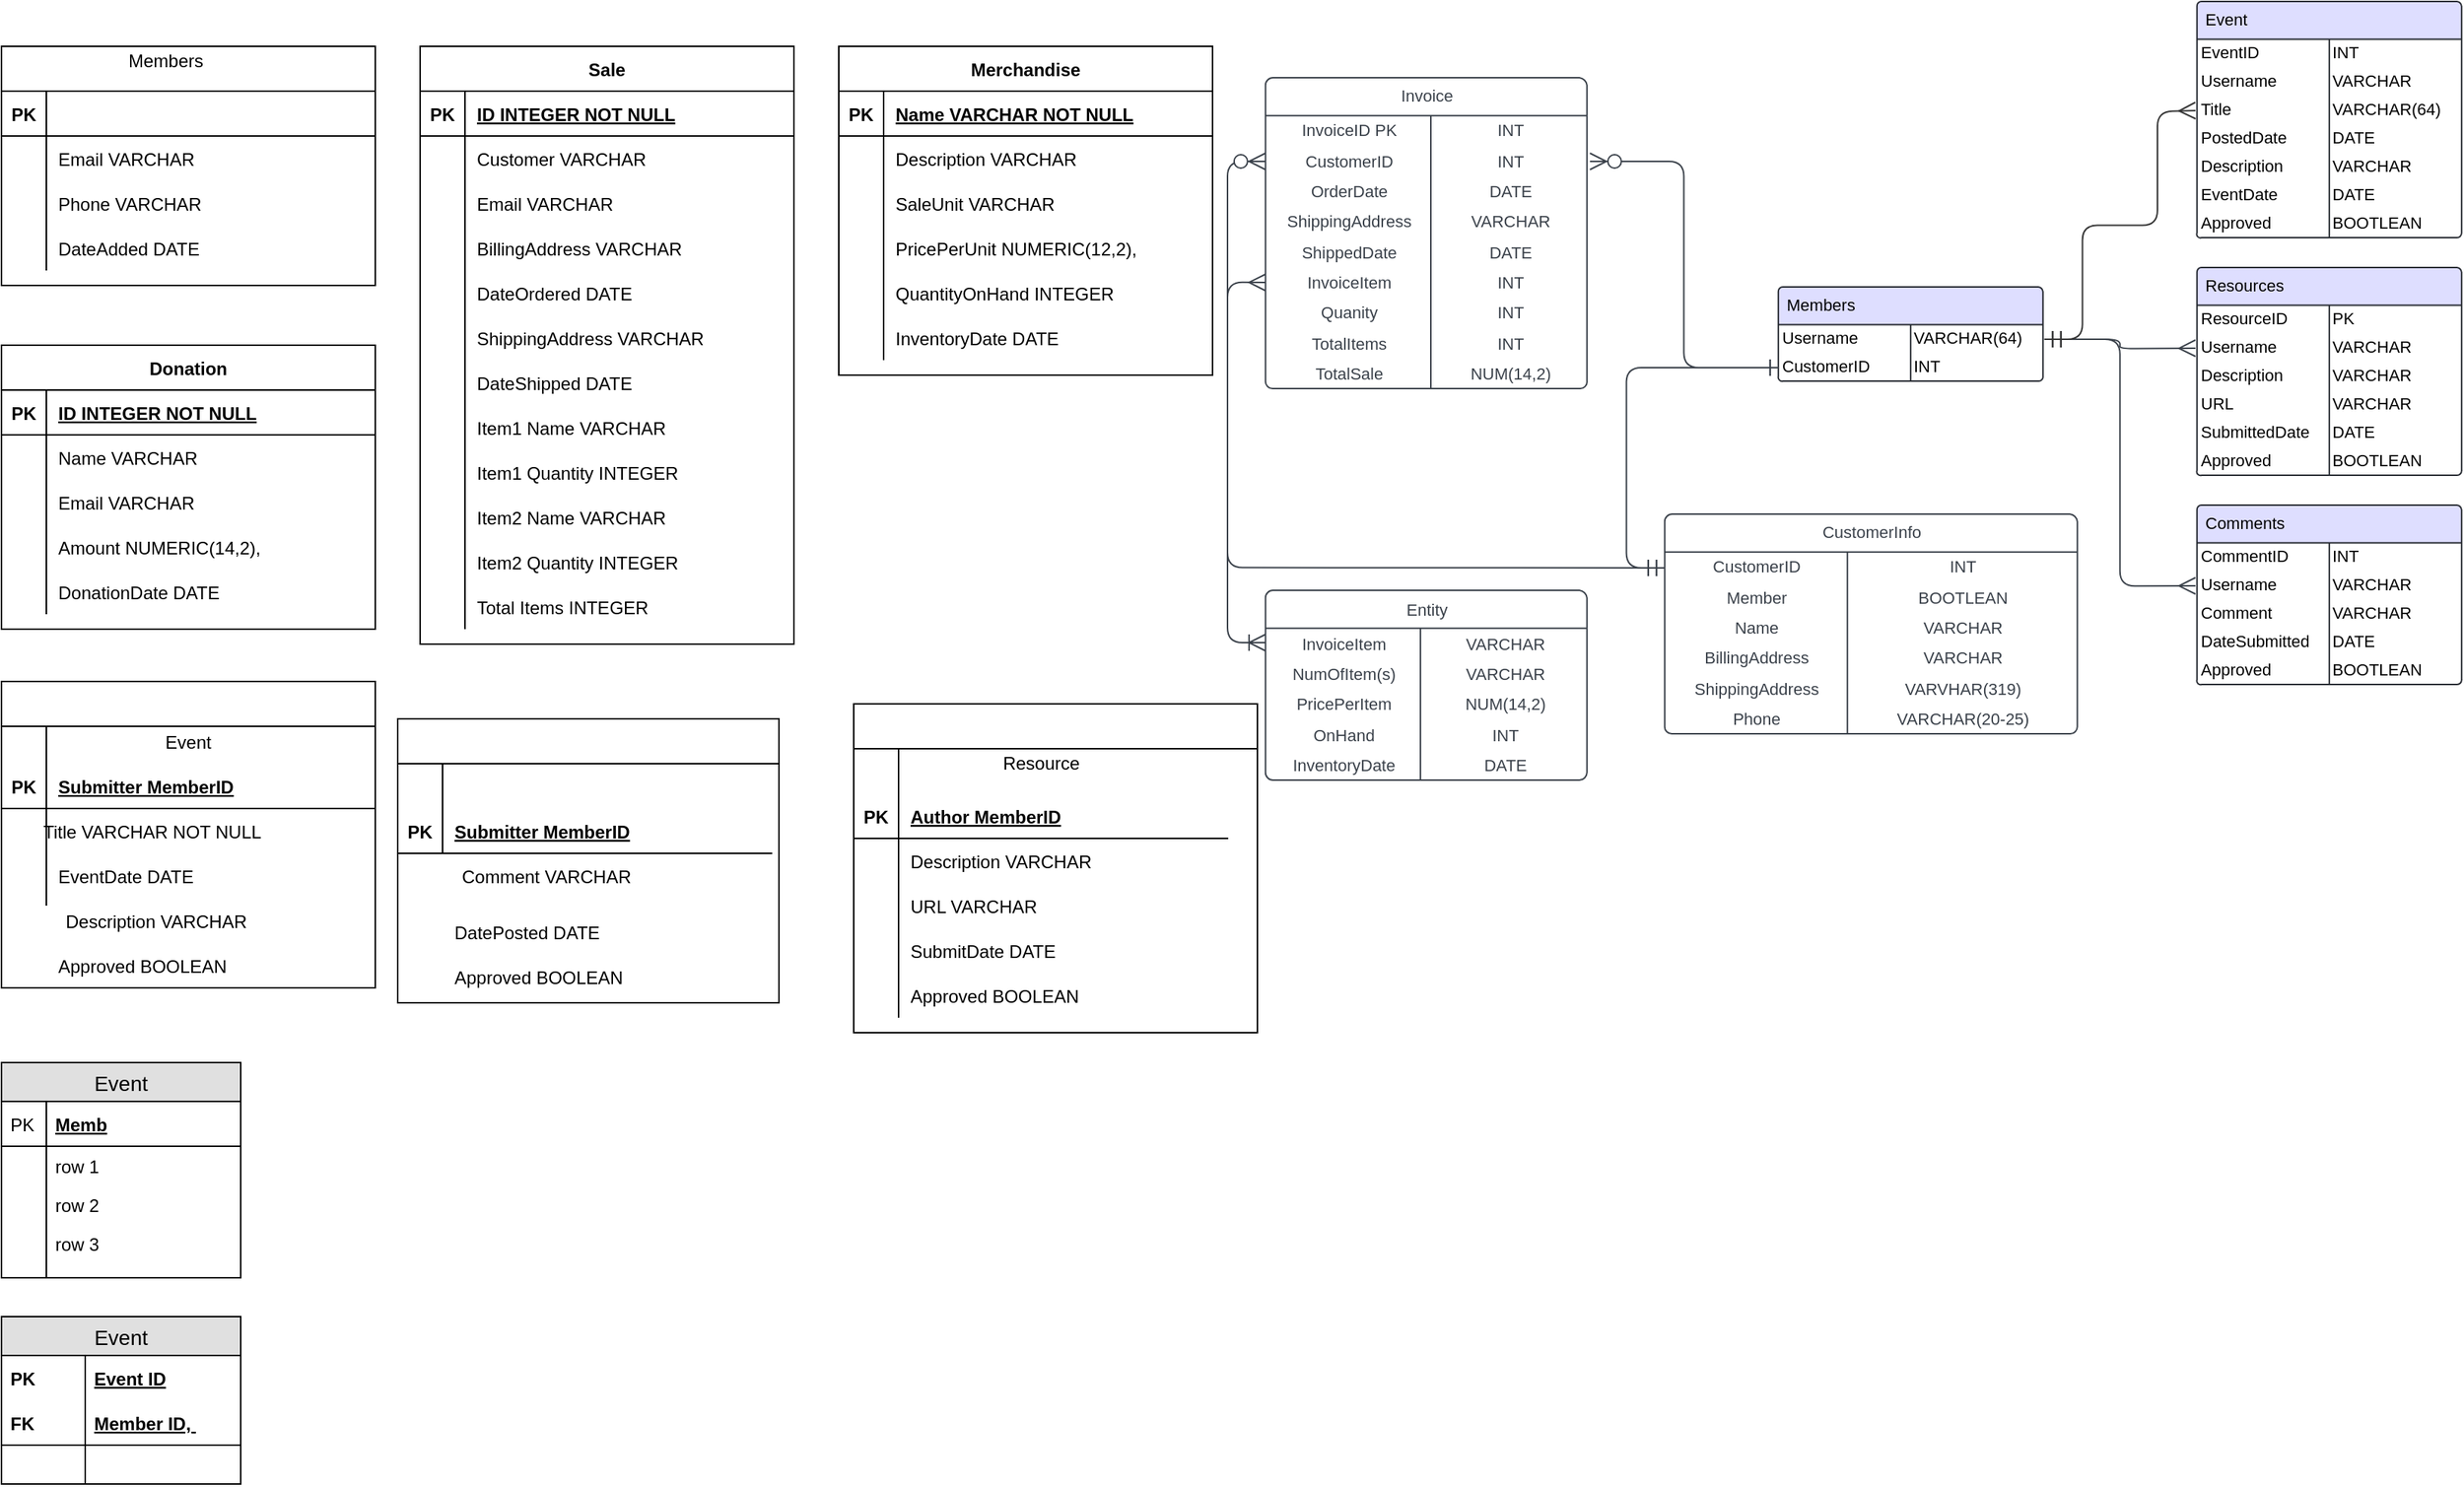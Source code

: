 <mxfile version="12.2.4" pages="1"><diagram id="R2lEEEUBdFMjLlhIrx00" name="Page-1"><mxGraphModel dx="1753" dy="1480" grid="1" gridSize="10" guides="1" tooltips="0" connect="1" arrows="1" fold="1" page="1" pageScale="1" pageWidth="850" pageHeight="1100" math="0" shadow="0"><root><mxCell id="0"/><mxCell id="1" parent="0"/><mxCell id="C-vyLk0tnHw3VtMMgP7b-2" value="" style="shape=table;startSize=30;container=1;collapsible=1;childLayout=tableLayout;fixedRows=1;rowLines=0;fontStyle=1;align=center;resizeLast=1;" parent="1" vertex="1"><mxGeometry x="-555" y="480" width="255" height="190" as="geometry"/></mxCell><mxCell id="lHEanZSbPsAmdY_Rg8-C-66" value="" style="shape=tableRow;horizontal=0;startSize=0;swimlaneHead=0;swimlaneBody=0;fillColor=none;collapsible=0;dropTarget=0;points=[[0,0.5],[1,0.5]];portConstraint=eastwest;top=0;left=0;right=0;bottom=0;" parent="C-vyLk0tnHw3VtMMgP7b-2" vertex="1"><mxGeometry y="157.5" width="250" height="30" as="geometry"/></mxCell><mxCell id="lHEanZSbPsAmdY_Rg8-C-67" value="" style="shape=partialRectangle;connectable=0;fillColor=none;top=0;left=0;bottom=0;right=0;editable=1;overflow=hidden;" parent="lHEanZSbPsAmdY_Rg8-C-66" vertex="1"><mxGeometry width="30" height="30" as="geometry"><mxRectangle width="30" height="30" as="alternateBounds"/></mxGeometry></mxCell><mxCell id="lHEanZSbPsAmdY_Rg8-C-68" value="Approved BOOLEAN" style="shape=partialRectangle;connectable=0;fillColor=none;top=0;left=0;bottom=0;right=0;align=left;spacingLeft=6;overflow=hidden;" parent="lHEanZSbPsAmdY_Rg8-C-66" vertex="1"><mxGeometry x="30" width="220" height="30" as="geometry"><mxRectangle width="220" height="30" as="alternateBounds"/></mxGeometry></mxCell><mxCell id="lHEanZSbPsAmdY_Rg8-C-62" value="" style="shape=tableRow;horizontal=0;startSize=0;swimlaneHead=0;swimlaneBody=0;fillColor=none;collapsible=0;dropTarget=0;points=[[0,0.5],[1,0.5]];portConstraint=eastwest;top=0;left=0;right=0;bottom=0;" parent="C-vyLk0tnHw3VtMMgP7b-2" vertex="1"><mxGeometry y="90" width="250" height="30" as="geometry"/></mxCell><mxCell id="lHEanZSbPsAmdY_Rg8-C-63" value="" style="shape=partialRectangle;connectable=0;fillColor=none;top=0;left=0;bottom=0;right=0;editable=1;overflow=hidden;" parent="lHEanZSbPsAmdY_Rg8-C-62" vertex="1"><mxGeometry width="30" height="30" as="geometry"><mxRectangle width="30" height="30" as="alternateBounds"/></mxGeometry></mxCell><mxCell id="lHEanZSbPsAmdY_Rg8-C-64" value="DatePosted DATE" style="shape=partialRectangle;connectable=0;fillColor=none;top=0;left=0;bottom=0;right=0;align=left;spacingLeft=6;overflow=hidden;" parent="C-vyLk0tnHw3VtMMgP7b-2" vertex="1"><mxGeometry x="30" y="127.5" width="220" height="30" as="geometry"><mxRectangle width="220" height="30" as="alternateBounds"/></mxGeometry></mxCell><mxCell id="C-vyLk0tnHw3VtMMgP7b-3" value="" style="shape=partialRectangle;collapsible=0;dropTarget=0;pointerEvents=0;fillColor=none;points=[[0,0.5],[1,0.5]];portConstraint=eastwest;top=0;left=0;right=0;bottom=1;" parent="C-vyLk0tnHw3VtMMgP7b-2" vertex="1"><mxGeometry y="60" width="250" height="30" as="geometry"/></mxCell><mxCell id="C-vyLk0tnHw3VtMMgP7b-4" value="PK" style="shape=partialRectangle;overflow=hidden;connectable=0;fillColor=none;top=0;left=0;bottom=0;right=0;fontStyle=1;" parent="C-vyLk0tnHw3VtMMgP7b-3" vertex="1"><mxGeometry width="30" height="30" as="geometry"><mxRectangle width="30" height="30" as="alternateBounds"/></mxGeometry></mxCell><mxCell id="C-vyLk0tnHw3VtMMgP7b-5" value="Submitter MemberID" style="shape=partialRectangle;overflow=hidden;connectable=0;fillColor=none;top=0;left=0;bottom=0;right=0;align=left;spacingLeft=6;fontStyle=5;" parent="C-vyLk0tnHw3VtMMgP7b-3" vertex="1"><mxGeometry x="30" width="220" height="30" as="geometry"><mxRectangle width="220" height="30" as="alternateBounds"/></mxGeometry></mxCell><mxCell id="C-vyLk0tnHw3VtMMgP7b-9" value="" style="shape=partialRectangle;collapsible=0;dropTarget=0;pointerEvents=0;fillColor=none;points=[[0,0.5],[1,0.5]];portConstraint=eastwest;top=0;left=0;right=0;bottom=0;" parent="C-vyLk0tnHw3VtMMgP7b-2" vertex="1"><mxGeometry x="5" y="90" width="250" height="30" as="geometry"/></mxCell><mxCell id="C-vyLk0tnHw3VtMMgP7b-10" value="" style="shape=partialRectangle;overflow=hidden;connectable=0;fillColor=none;top=0;left=0;bottom=0;right=0;" parent="C-vyLk0tnHw3VtMMgP7b-9" vertex="1"><mxGeometry width="30" height="30" as="geometry"><mxRectangle width="30" height="30" as="alternateBounds"/></mxGeometry></mxCell><mxCell id="C-vyLk0tnHw3VtMMgP7b-11" value="Comment VARCHAR" style="shape=partialRectangle;overflow=hidden;connectable=0;fillColor=none;top=0;left=0;bottom=0;right=0;align=left;spacingLeft=6;" parent="C-vyLk0tnHw3VtMMgP7b-9" vertex="1"><mxGeometry x="30" width="220" height="30" as="geometry"><mxRectangle width="220" height="30" as="alternateBounds"/></mxGeometry></mxCell><mxCell id="C-vyLk0tnHw3VtMMgP7b-13" value="Donation" style="shape=table;startSize=30;container=1;collapsible=1;childLayout=tableLayout;fixedRows=1;rowLines=0;fontStyle=1;align=center;resizeLast=1;" parent="1" vertex="1"><mxGeometry x="-820" y="230" width="250" height="190" as="geometry"/></mxCell><mxCell id="C-vyLk0tnHw3VtMMgP7b-14" value="" style="shape=partialRectangle;collapsible=0;dropTarget=0;pointerEvents=0;fillColor=none;points=[[0,0.5],[1,0.5]];portConstraint=eastwest;top=0;left=0;right=0;bottom=1;" parent="C-vyLk0tnHw3VtMMgP7b-13" vertex="1"><mxGeometry y="30" width="250" height="30" as="geometry"/></mxCell><mxCell id="C-vyLk0tnHw3VtMMgP7b-15" value="PK" style="shape=partialRectangle;overflow=hidden;connectable=0;fillColor=none;top=0;left=0;bottom=0;right=0;fontStyle=1;" parent="C-vyLk0tnHw3VtMMgP7b-14" vertex="1"><mxGeometry width="30" height="30" as="geometry"><mxRectangle width="30" height="30" as="alternateBounds"/></mxGeometry></mxCell><mxCell id="C-vyLk0tnHw3VtMMgP7b-16" value="ID INTEGER NOT NULL" style="shape=partialRectangle;overflow=hidden;connectable=0;fillColor=none;top=0;left=0;bottom=0;right=0;align=left;spacingLeft=6;fontStyle=5;" parent="C-vyLk0tnHw3VtMMgP7b-14" vertex="1"><mxGeometry x="30" width="220" height="30" as="geometry"><mxRectangle width="220" height="30" as="alternateBounds"/></mxGeometry></mxCell><mxCell id="C-vyLk0tnHw3VtMMgP7b-17" value="" style="shape=partialRectangle;collapsible=0;dropTarget=0;pointerEvents=0;fillColor=none;points=[[0,0.5],[1,0.5]];portConstraint=eastwest;top=0;left=0;right=0;bottom=0;" parent="C-vyLk0tnHw3VtMMgP7b-13" vertex="1"><mxGeometry y="60" width="250" height="30" as="geometry"/></mxCell><mxCell id="C-vyLk0tnHw3VtMMgP7b-18" value="" style="shape=partialRectangle;overflow=hidden;connectable=0;fillColor=none;top=0;left=0;bottom=0;right=0;" parent="C-vyLk0tnHw3VtMMgP7b-17" vertex="1"><mxGeometry width="30" height="30" as="geometry"><mxRectangle width="30" height="30" as="alternateBounds"/></mxGeometry></mxCell><mxCell id="C-vyLk0tnHw3VtMMgP7b-19" value="Name VARCHAR" style="shape=partialRectangle;overflow=hidden;connectable=0;fillColor=none;top=0;left=0;bottom=0;right=0;align=left;spacingLeft=6;" parent="C-vyLk0tnHw3VtMMgP7b-17" vertex="1"><mxGeometry x="30" width="220" height="30" as="geometry"><mxRectangle width="220" height="30" as="alternateBounds"/></mxGeometry></mxCell><mxCell id="7EJ6mp0Rz1nSfEuIKRxe-36" value="" style="shape=partialRectangle;collapsible=0;dropTarget=0;pointerEvents=0;fillColor=none;points=[[0,0.5],[1,0.5]];portConstraint=eastwest;top=0;left=0;right=0;bottom=0;" parent="C-vyLk0tnHw3VtMMgP7b-13" vertex="1"><mxGeometry y="90" width="250" height="30" as="geometry"/></mxCell><mxCell id="7EJ6mp0Rz1nSfEuIKRxe-37" value="" style="shape=partialRectangle;overflow=hidden;connectable=0;fillColor=none;top=0;left=0;bottom=0;right=0;" parent="7EJ6mp0Rz1nSfEuIKRxe-36" vertex="1"><mxGeometry width="30" height="30" as="geometry"><mxRectangle width="30" height="30" as="alternateBounds"/></mxGeometry></mxCell><mxCell id="7EJ6mp0Rz1nSfEuIKRxe-38" value="Email VARCHAR" style="shape=partialRectangle;overflow=hidden;connectable=0;fillColor=none;top=0;left=0;bottom=0;right=0;align=left;spacingLeft=6;" parent="7EJ6mp0Rz1nSfEuIKRxe-36" vertex="1"><mxGeometry x="30" width="220" height="30" as="geometry"><mxRectangle width="220" height="30" as="alternateBounds"/></mxGeometry></mxCell><mxCell id="C-vyLk0tnHw3VtMMgP7b-20" value="" style="shape=partialRectangle;collapsible=0;dropTarget=0;pointerEvents=0;fillColor=none;points=[[0,0.5],[1,0.5]];portConstraint=eastwest;top=0;left=0;right=0;bottom=0;" parent="C-vyLk0tnHw3VtMMgP7b-13" vertex="1"><mxGeometry y="120" width="250" height="30" as="geometry"/></mxCell><mxCell id="C-vyLk0tnHw3VtMMgP7b-21" value="" style="shape=partialRectangle;overflow=hidden;connectable=0;fillColor=none;top=0;left=0;bottom=0;right=0;" parent="C-vyLk0tnHw3VtMMgP7b-20" vertex="1"><mxGeometry width="30" height="30" as="geometry"><mxRectangle width="30" height="30" as="alternateBounds"/></mxGeometry></mxCell><mxCell id="C-vyLk0tnHw3VtMMgP7b-22" value="Amount NUMERIC(14,2)," style="shape=partialRectangle;overflow=hidden;connectable=0;fillColor=none;top=0;left=0;bottom=0;right=0;align=left;spacingLeft=6;" parent="C-vyLk0tnHw3VtMMgP7b-20" vertex="1"><mxGeometry x="30" width="220" height="30" as="geometry"><mxRectangle width="220" height="30" as="alternateBounds"/></mxGeometry></mxCell><mxCell id="lHEanZSbPsAmdY_Rg8-C-54" value="" style="shape=tableRow;horizontal=0;startSize=0;swimlaneHead=0;swimlaneBody=0;fillColor=none;collapsible=0;dropTarget=0;points=[[0,0.5],[1,0.5]];portConstraint=eastwest;top=0;left=0;right=0;bottom=0;" parent="C-vyLk0tnHw3VtMMgP7b-13" vertex="1"><mxGeometry y="150" width="250" height="30" as="geometry"/></mxCell><mxCell id="lHEanZSbPsAmdY_Rg8-C-55" value="" style="shape=partialRectangle;connectable=0;fillColor=none;top=0;left=0;bottom=0;right=0;editable=1;overflow=hidden;" parent="lHEanZSbPsAmdY_Rg8-C-54" vertex="1"><mxGeometry width="30" height="30" as="geometry"><mxRectangle width="30" height="30" as="alternateBounds"/></mxGeometry></mxCell><mxCell id="lHEanZSbPsAmdY_Rg8-C-56" value="DonationDate DATE" style="shape=partialRectangle;connectable=0;fillColor=none;top=0;left=0;bottom=0;right=0;align=left;spacingLeft=6;overflow=hidden;" parent="lHEanZSbPsAmdY_Rg8-C-54" vertex="1"><mxGeometry x="30" width="220" height="30" as="geometry"><mxRectangle width="220" height="30" as="alternateBounds"/></mxGeometry></mxCell><mxCell id="lHEanZSbPsAmdY_Rg8-C-71" value="Sale" style="shape=table;startSize=30;container=1;collapsible=1;childLayout=tableLayout;fixedRows=1;rowLines=0;fontStyle=1;align=center;resizeLast=1;" parent="1" vertex="1"><mxGeometry x="-540" y="30" width="250" height="400" as="geometry"/></mxCell><mxCell id="lHEanZSbPsAmdY_Rg8-C-72" value="" style="shape=partialRectangle;collapsible=0;dropTarget=0;pointerEvents=0;fillColor=none;points=[[0,0.5],[1,0.5]];portConstraint=eastwest;top=0;left=0;right=0;bottom=1;" parent="lHEanZSbPsAmdY_Rg8-C-71" vertex="1"><mxGeometry y="30" width="250" height="30" as="geometry"/></mxCell><mxCell id="lHEanZSbPsAmdY_Rg8-C-73" value="PK" style="shape=partialRectangle;overflow=hidden;connectable=0;fillColor=none;top=0;left=0;bottom=0;right=0;fontStyle=1;" parent="lHEanZSbPsAmdY_Rg8-C-72" vertex="1"><mxGeometry width="30" height="30" as="geometry"><mxRectangle width="30" height="30" as="alternateBounds"/></mxGeometry></mxCell><mxCell id="lHEanZSbPsAmdY_Rg8-C-74" value="ID INTEGER NOT NULL" style="shape=partialRectangle;overflow=hidden;connectable=0;fillColor=none;top=0;left=0;bottom=0;right=0;align=left;spacingLeft=6;fontStyle=5;" parent="lHEanZSbPsAmdY_Rg8-C-72" vertex="1"><mxGeometry x="30" width="220" height="30" as="geometry"><mxRectangle width="220" height="30" as="alternateBounds"/></mxGeometry></mxCell><mxCell id="lHEanZSbPsAmdY_Rg8-C-75" value="" style="shape=partialRectangle;collapsible=0;dropTarget=0;pointerEvents=0;fillColor=none;points=[[0,0.5],[1,0.5]];portConstraint=eastwest;top=0;left=0;right=0;bottom=0;" parent="lHEanZSbPsAmdY_Rg8-C-71" vertex="1"><mxGeometry y="60" width="250" height="30" as="geometry"/></mxCell><mxCell id="lHEanZSbPsAmdY_Rg8-C-76" value="" style="shape=partialRectangle;overflow=hidden;connectable=0;fillColor=none;top=0;left=0;bottom=0;right=0;" parent="lHEanZSbPsAmdY_Rg8-C-75" vertex="1"><mxGeometry width="30" height="30" as="geometry"><mxRectangle width="30" height="30" as="alternateBounds"/></mxGeometry></mxCell><mxCell id="lHEanZSbPsAmdY_Rg8-C-77" value="Customer VARCHAR" style="shape=partialRectangle;overflow=hidden;connectable=0;fillColor=none;top=0;left=0;bottom=0;right=0;align=left;spacingLeft=6;" parent="lHEanZSbPsAmdY_Rg8-C-75" vertex="1"><mxGeometry x="30" width="220" height="30" as="geometry"><mxRectangle width="220" height="30" as="alternateBounds"/></mxGeometry></mxCell><mxCell id="7EJ6mp0Rz1nSfEuIKRxe-20" value="" style="shape=partialRectangle;collapsible=0;dropTarget=0;pointerEvents=0;fillColor=none;points=[[0,0.5],[1,0.5]];portConstraint=eastwest;top=0;left=0;right=0;bottom=0;" parent="lHEanZSbPsAmdY_Rg8-C-71" vertex="1"><mxGeometry y="90" width="250" height="30" as="geometry"/></mxCell><mxCell id="7EJ6mp0Rz1nSfEuIKRxe-21" value=" " style="shape=partialRectangle;overflow=hidden;connectable=0;fillColor=none;top=0;left=0;bottom=0;right=0;" parent="7EJ6mp0Rz1nSfEuIKRxe-20" vertex="1"><mxGeometry width="30" height="30" as="geometry"><mxRectangle width="30" height="30" as="alternateBounds"/></mxGeometry></mxCell><mxCell id="7EJ6mp0Rz1nSfEuIKRxe-22" value="Email VARCHAR" style="shape=partialRectangle;overflow=hidden;connectable=0;fillColor=none;top=0;left=0;bottom=0;right=0;align=left;spacingLeft=6;" parent="7EJ6mp0Rz1nSfEuIKRxe-20" vertex="1"><mxGeometry x="30" width="220" height="30" as="geometry"><mxRectangle width="220" height="30" as="alternateBounds"/></mxGeometry></mxCell><mxCell id="lHEanZSbPsAmdY_Rg8-C-78" value="" style="shape=partialRectangle;collapsible=0;dropTarget=0;pointerEvents=0;fillColor=none;points=[[0,0.5],[1,0.5]];portConstraint=eastwest;top=0;left=0;right=0;bottom=0;" parent="lHEanZSbPsAmdY_Rg8-C-71" vertex="1"><mxGeometry y="120" width="250" height="30" as="geometry"/></mxCell><mxCell id="lHEanZSbPsAmdY_Rg8-C-79" value="" style="shape=partialRectangle;overflow=hidden;connectable=0;fillColor=none;top=0;left=0;bottom=0;right=0;" parent="lHEanZSbPsAmdY_Rg8-C-78" vertex="1"><mxGeometry width="30" height="30" as="geometry"><mxRectangle width="30" height="30" as="alternateBounds"/></mxGeometry></mxCell><mxCell id="lHEanZSbPsAmdY_Rg8-C-80" value="BillingAddress VARCHAR" style="shape=partialRectangle;overflow=hidden;connectable=0;fillColor=none;top=0;left=0;bottom=0;right=0;align=left;spacingLeft=6;" parent="lHEanZSbPsAmdY_Rg8-C-78" vertex="1"><mxGeometry x="30" width="220" height="30" as="geometry"><mxRectangle width="220" height="30" as="alternateBounds"/></mxGeometry></mxCell><mxCell id="lHEanZSbPsAmdY_Rg8-C-97" value="" style="shape=tableRow;horizontal=0;startSize=0;swimlaneHead=0;swimlaneBody=0;fillColor=none;collapsible=0;dropTarget=0;points=[[0,0.5],[1,0.5]];portConstraint=eastwest;top=0;left=0;right=0;bottom=0;" parent="lHEanZSbPsAmdY_Rg8-C-71" vertex="1"><mxGeometry y="150" width="250" height="30" as="geometry"/></mxCell><mxCell id="lHEanZSbPsAmdY_Rg8-C-98" value="" style="shape=partialRectangle;connectable=0;fillColor=none;top=0;left=0;bottom=0;right=0;editable=1;overflow=hidden;" parent="lHEanZSbPsAmdY_Rg8-C-97" vertex="1"><mxGeometry width="30" height="30" as="geometry"><mxRectangle width="30" height="30" as="alternateBounds"/></mxGeometry></mxCell><mxCell id="lHEanZSbPsAmdY_Rg8-C-99" value="DateOrdered DATE" style="shape=partialRectangle;connectable=0;fillColor=none;top=0;left=0;bottom=0;right=0;align=left;spacingLeft=6;overflow=hidden;" parent="lHEanZSbPsAmdY_Rg8-C-97" vertex="1"><mxGeometry x="30" width="220" height="30" as="geometry"><mxRectangle width="220" height="30" as="alternateBounds"/></mxGeometry></mxCell><mxCell id="lHEanZSbPsAmdY_Rg8-C-81" value="" style="shape=tableRow;horizontal=0;startSize=0;swimlaneHead=0;swimlaneBody=0;fillColor=none;collapsible=0;dropTarget=0;points=[[0,0.5],[1,0.5]];portConstraint=eastwest;top=0;left=0;right=0;bottom=0;" parent="lHEanZSbPsAmdY_Rg8-C-71" vertex="1"><mxGeometry y="180" width="250" height="30" as="geometry"/></mxCell><mxCell id="lHEanZSbPsAmdY_Rg8-C-82" value="" style="shape=partialRectangle;connectable=0;fillColor=none;top=0;left=0;bottom=0;right=0;editable=1;overflow=hidden;" parent="lHEanZSbPsAmdY_Rg8-C-81" vertex="1"><mxGeometry width="30" height="30" as="geometry"><mxRectangle width="30" height="30" as="alternateBounds"/></mxGeometry></mxCell><mxCell id="lHEanZSbPsAmdY_Rg8-C-83" value="ShippingAddress VARCHAR" style="shape=partialRectangle;connectable=0;fillColor=none;top=0;left=0;bottom=0;right=0;align=left;spacingLeft=6;overflow=hidden;" parent="lHEanZSbPsAmdY_Rg8-C-81" vertex="1"><mxGeometry x="30" width="220" height="30" as="geometry"><mxRectangle width="220" height="30" as="alternateBounds"/></mxGeometry></mxCell><mxCell id="lHEanZSbPsAmdY_Rg8-C-101" value="" style="shape=tableRow;horizontal=0;startSize=0;swimlaneHead=0;swimlaneBody=0;fillColor=none;collapsible=0;dropTarget=0;points=[[0,0.5],[1,0.5]];portConstraint=eastwest;top=0;left=0;right=0;bottom=0;" parent="lHEanZSbPsAmdY_Rg8-C-71" vertex="1"><mxGeometry y="210" width="250" height="30" as="geometry"/></mxCell><mxCell id="lHEanZSbPsAmdY_Rg8-C-102" value="" style="shape=partialRectangle;connectable=0;fillColor=none;top=0;left=0;bottom=0;right=0;editable=1;overflow=hidden;" parent="lHEanZSbPsAmdY_Rg8-C-101" vertex="1"><mxGeometry width="30" height="30" as="geometry"><mxRectangle width="30" height="30" as="alternateBounds"/></mxGeometry></mxCell><mxCell id="lHEanZSbPsAmdY_Rg8-C-103" value="DateShipped DATE" style="shape=partialRectangle;connectable=0;fillColor=none;top=0;left=0;bottom=0;right=0;align=left;spacingLeft=6;overflow=hidden;" parent="lHEanZSbPsAmdY_Rg8-C-101" vertex="1"><mxGeometry x="30" width="220" height="30" as="geometry"><mxRectangle width="220" height="30" as="alternateBounds"/></mxGeometry></mxCell><mxCell id="7EJ6mp0Rz1nSfEuIKRxe-26" value="" style="shape=tableRow;horizontal=0;startSize=0;swimlaneHead=0;swimlaneBody=0;fillColor=none;collapsible=0;dropTarget=0;points=[[0,0.5],[1,0.5]];portConstraint=eastwest;top=0;left=0;right=0;bottom=0;" parent="lHEanZSbPsAmdY_Rg8-C-71" vertex="1"><mxGeometry y="240" width="250" height="30" as="geometry"/></mxCell><mxCell id="7EJ6mp0Rz1nSfEuIKRxe-27" value="" style="shape=partialRectangle;connectable=0;fillColor=none;top=0;left=0;bottom=0;right=0;editable=1;overflow=hidden;" parent="7EJ6mp0Rz1nSfEuIKRxe-26" vertex="1"><mxGeometry width="30" height="30" as="geometry"><mxRectangle width="30" height="30" as="alternateBounds"/></mxGeometry></mxCell><mxCell id="7EJ6mp0Rz1nSfEuIKRxe-28" value="Item1 Name VARCHAR" style="shape=partialRectangle;connectable=0;fillColor=none;top=0;left=0;bottom=0;right=0;align=left;spacingLeft=6;overflow=hidden;" parent="7EJ6mp0Rz1nSfEuIKRxe-26" vertex="1"><mxGeometry x="30" width="220" height="30" as="geometry"><mxRectangle width="220" height="30" as="alternateBounds"/></mxGeometry></mxCell><mxCell id="lHEanZSbPsAmdY_Rg8-C-130" value="" style="shape=partialRectangle;collapsible=0;dropTarget=0;pointerEvents=0;fillColor=none;points=[[0,0.5],[1,0.5]];portConstraint=eastwest;top=0;left=0;right=0;bottom=0;" parent="lHEanZSbPsAmdY_Rg8-C-71" vertex="1"><mxGeometry y="270" width="250" height="30" as="geometry"/></mxCell><mxCell id="lHEanZSbPsAmdY_Rg8-C-131" value="" style="shape=partialRectangle;overflow=hidden;connectable=0;fillColor=none;top=0;left=0;bottom=0;right=0;" parent="lHEanZSbPsAmdY_Rg8-C-130" vertex="1"><mxGeometry width="30" height="30" as="geometry"><mxRectangle width="30" height="30" as="alternateBounds"/></mxGeometry></mxCell><mxCell id="lHEanZSbPsAmdY_Rg8-C-132" value="Item1 Quantity INTEGER" style="shape=partialRectangle;overflow=hidden;connectable=0;fillColor=none;top=0;left=0;bottom=0;right=0;align=left;spacingLeft=6;" parent="lHEanZSbPsAmdY_Rg8-C-130" vertex="1"><mxGeometry x="30" width="220" height="30" as="geometry"><mxRectangle width="220" height="30" as="alternateBounds"/></mxGeometry></mxCell><mxCell id="7EJ6mp0Rz1nSfEuIKRxe-29" value="" style="shape=tableRow;horizontal=0;startSize=0;swimlaneHead=0;swimlaneBody=0;fillColor=none;collapsible=0;dropTarget=0;points=[[0,0.5],[1,0.5]];portConstraint=eastwest;top=0;left=0;right=0;bottom=0;" parent="lHEanZSbPsAmdY_Rg8-C-71" vertex="1"><mxGeometry y="300" width="250" height="30" as="geometry"/></mxCell><mxCell id="7EJ6mp0Rz1nSfEuIKRxe-30" value="" style="shape=partialRectangle;connectable=0;fillColor=none;top=0;left=0;bottom=0;right=0;editable=1;overflow=hidden;" parent="7EJ6mp0Rz1nSfEuIKRxe-29" vertex="1"><mxGeometry width="30" height="30" as="geometry"><mxRectangle width="30" height="30" as="alternateBounds"/></mxGeometry></mxCell><mxCell id="7EJ6mp0Rz1nSfEuIKRxe-31" value="Item2 Name VARCHAR" style="shape=partialRectangle;connectable=0;fillColor=none;top=0;left=0;bottom=0;right=0;align=left;spacingLeft=6;overflow=hidden;" parent="7EJ6mp0Rz1nSfEuIKRxe-29" vertex="1"><mxGeometry x="30" width="220" height="30" as="geometry"><mxRectangle width="220" height="30" as="alternateBounds"/></mxGeometry></mxCell><mxCell id="7EJ6mp0Rz1nSfEuIKRxe-23" value="" style="shape=partialRectangle;collapsible=0;dropTarget=0;pointerEvents=0;fillColor=none;points=[[0,0.5],[1,0.5]];portConstraint=eastwest;top=0;left=0;right=0;bottom=0;" parent="lHEanZSbPsAmdY_Rg8-C-71" vertex="1"><mxGeometry y="330" width="250" height="30" as="geometry"/></mxCell><mxCell id="7EJ6mp0Rz1nSfEuIKRxe-24" value="" style="shape=partialRectangle;overflow=hidden;connectable=0;fillColor=none;top=0;left=0;bottom=0;right=0;" parent="7EJ6mp0Rz1nSfEuIKRxe-23" vertex="1"><mxGeometry width="30" height="30" as="geometry"><mxRectangle width="30" height="30" as="alternateBounds"/></mxGeometry></mxCell><mxCell id="7EJ6mp0Rz1nSfEuIKRxe-25" value="Item2 Quantity INTEGER" style="shape=partialRectangle;overflow=hidden;connectable=0;fillColor=none;top=0;left=0;bottom=0;right=0;align=left;spacingLeft=6;" parent="7EJ6mp0Rz1nSfEuIKRxe-23" vertex="1"><mxGeometry x="30" width="220" height="30" as="geometry"><mxRectangle width="220" height="30" as="alternateBounds"/></mxGeometry></mxCell><mxCell id="sOai6B4frm087c8GeNC5-1" value="" style="shape=partialRectangle;collapsible=0;dropTarget=0;pointerEvents=0;fillColor=none;points=[[0,0.5],[1,0.5]];portConstraint=eastwest;top=0;left=0;right=0;bottom=0;" parent="lHEanZSbPsAmdY_Rg8-C-71" vertex="1"><mxGeometry y="360" width="250" height="30" as="geometry"/></mxCell><mxCell id="sOai6B4frm087c8GeNC5-2" value="" style="shape=partialRectangle;overflow=hidden;connectable=0;fillColor=none;top=0;left=0;bottom=0;right=0;" parent="sOai6B4frm087c8GeNC5-1" vertex="1"><mxGeometry width="30" height="30" as="geometry"><mxRectangle width="30" height="30" as="alternateBounds"/></mxGeometry></mxCell><mxCell id="sOai6B4frm087c8GeNC5-3" value="Total Items INTEGER" style="shape=partialRectangle;overflow=hidden;connectable=0;fillColor=none;top=0;left=0;bottom=0;right=0;align=left;spacingLeft=6;" parent="sOai6B4frm087c8GeNC5-1" vertex="1"><mxGeometry x="30" width="220" height="30" as="geometry"><mxRectangle width="220" height="30" as="alternateBounds"/></mxGeometry></mxCell><mxCell id="lHEanZSbPsAmdY_Rg8-C-104" value="Merchandise" style="shape=table;startSize=30;container=1;collapsible=1;childLayout=tableLayout;fixedRows=1;rowLines=0;fontStyle=1;align=center;resizeLast=1;" parent="1" vertex="1"><mxGeometry x="-260" y="30" width="250" height="220" as="geometry"><mxRectangle x="60" y="570" width="70" height="30" as="alternateBounds"/></mxGeometry></mxCell><mxCell id="lHEanZSbPsAmdY_Rg8-C-105" value="" style="shape=partialRectangle;collapsible=0;dropTarget=0;pointerEvents=0;fillColor=none;points=[[0,0.5],[1,0.5]];portConstraint=eastwest;top=0;left=0;right=0;bottom=1;" parent="lHEanZSbPsAmdY_Rg8-C-104" vertex="1"><mxGeometry y="30" width="250" height="30" as="geometry"/></mxCell><mxCell id="lHEanZSbPsAmdY_Rg8-C-106" value="PK" style="shape=partialRectangle;overflow=hidden;connectable=0;fillColor=none;top=0;left=0;bottom=0;right=0;fontStyle=1;" parent="lHEanZSbPsAmdY_Rg8-C-105" vertex="1"><mxGeometry width="30" height="30" as="geometry"><mxRectangle width="30" height="30" as="alternateBounds"/></mxGeometry></mxCell><mxCell id="lHEanZSbPsAmdY_Rg8-C-107" value="Name VARCHAR NOT NULL" style="shape=partialRectangle;overflow=hidden;connectable=0;fillColor=none;top=0;left=0;bottom=0;right=0;align=left;spacingLeft=6;fontStyle=5;" parent="lHEanZSbPsAmdY_Rg8-C-105" vertex="1"><mxGeometry x="30" width="220" height="30" as="geometry"><mxRectangle width="220" height="30" as="alternateBounds"/></mxGeometry></mxCell><mxCell id="lHEanZSbPsAmdY_Rg8-C-114" value="" style="shape=tableRow;horizontal=0;startSize=0;swimlaneHead=0;swimlaneBody=0;fillColor=none;collapsible=0;dropTarget=0;points=[[0,0.5],[1,0.5]];portConstraint=eastwest;top=0;left=0;right=0;bottom=0;" parent="lHEanZSbPsAmdY_Rg8-C-104" vertex="1"><mxGeometry y="60" width="250" height="30" as="geometry"/></mxCell><mxCell id="lHEanZSbPsAmdY_Rg8-C-115" value="" style="shape=partialRectangle;connectable=0;fillColor=none;top=0;left=0;bottom=0;right=0;editable=1;overflow=hidden;" parent="lHEanZSbPsAmdY_Rg8-C-114" vertex="1"><mxGeometry width="30" height="30" as="geometry"><mxRectangle width="30" height="30" as="alternateBounds"/></mxGeometry></mxCell><mxCell id="lHEanZSbPsAmdY_Rg8-C-116" value="Description VARCHAR" style="shape=partialRectangle;connectable=0;fillColor=none;top=0;left=0;bottom=0;right=0;align=left;spacingLeft=6;overflow=hidden;" parent="lHEanZSbPsAmdY_Rg8-C-114" vertex="1"><mxGeometry x="30" width="220" height="30" as="geometry"><mxRectangle width="220" height="30" as="alternateBounds"/></mxGeometry></mxCell><mxCell id="lHEanZSbPsAmdY_Rg8-C-117" value="" style="shape=tableRow;horizontal=0;startSize=0;swimlaneHead=0;swimlaneBody=0;fillColor=none;collapsible=0;dropTarget=0;points=[[0,0.5],[1,0.5]];portConstraint=eastwest;top=0;left=0;right=0;bottom=0;" parent="lHEanZSbPsAmdY_Rg8-C-104" vertex="1"><mxGeometry y="90" width="250" height="30" as="geometry"/></mxCell><mxCell id="lHEanZSbPsAmdY_Rg8-C-118" value="" style="shape=partialRectangle;connectable=0;fillColor=none;top=0;left=0;bottom=0;right=0;editable=1;overflow=hidden;" parent="lHEanZSbPsAmdY_Rg8-C-117" vertex="1"><mxGeometry width="30" height="30" as="geometry"><mxRectangle width="30" height="30" as="alternateBounds"/></mxGeometry></mxCell><mxCell id="lHEanZSbPsAmdY_Rg8-C-119" value="SaleUnit VARCHAR" style="shape=partialRectangle;connectable=0;fillColor=none;top=0;left=0;bottom=0;right=0;align=left;spacingLeft=6;overflow=hidden;" parent="lHEanZSbPsAmdY_Rg8-C-117" vertex="1"><mxGeometry x="30" width="220" height="30" as="geometry"><mxRectangle width="220" height="30" as="alternateBounds"/></mxGeometry></mxCell><mxCell id="lHEanZSbPsAmdY_Rg8-C-120" value="" style="shape=tableRow;horizontal=0;startSize=0;swimlaneHead=0;swimlaneBody=0;fillColor=none;collapsible=0;dropTarget=0;points=[[0,0.5],[1,0.5]];portConstraint=eastwest;top=0;left=0;right=0;bottom=0;" parent="lHEanZSbPsAmdY_Rg8-C-104" vertex="1"><mxGeometry y="120" width="250" height="30" as="geometry"/></mxCell><mxCell id="lHEanZSbPsAmdY_Rg8-C-121" value="" style="shape=partialRectangle;connectable=0;fillColor=none;top=0;left=0;bottom=0;right=0;editable=1;overflow=hidden;" parent="lHEanZSbPsAmdY_Rg8-C-120" vertex="1"><mxGeometry width="30" height="30" as="geometry"><mxRectangle width="30" height="30" as="alternateBounds"/></mxGeometry></mxCell><mxCell id="lHEanZSbPsAmdY_Rg8-C-122" value="PricePerUnit NUMERIC(12,2)," style="shape=partialRectangle;connectable=0;fillColor=none;top=0;left=0;bottom=0;right=0;align=left;spacingLeft=6;overflow=hidden;" parent="lHEanZSbPsAmdY_Rg8-C-120" vertex="1"><mxGeometry x="30" width="220" height="30" as="geometry"><mxRectangle width="220" height="30" as="alternateBounds"/></mxGeometry></mxCell><mxCell id="lHEanZSbPsAmdY_Rg8-C-93" value="" style="shape=tableRow;horizontal=0;startSize=0;swimlaneHead=0;swimlaneBody=0;fillColor=none;collapsible=0;dropTarget=0;points=[[0,0.5],[1,0.5]];portConstraint=eastwest;top=0;left=0;right=0;bottom=0;" parent="lHEanZSbPsAmdY_Rg8-C-104" vertex="1"><mxGeometry y="150" width="250" height="30" as="geometry"/></mxCell><mxCell id="lHEanZSbPsAmdY_Rg8-C-94" value="" style="shape=partialRectangle;connectable=0;fillColor=none;top=0;left=0;bottom=0;right=0;editable=1;overflow=hidden;" parent="lHEanZSbPsAmdY_Rg8-C-93" vertex="1"><mxGeometry width="30" height="30" as="geometry"><mxRectangle width="30" height="30" as="alternateBounds"/></mxGeometry></mxCell><mxCell id="lHEanZSbPsAmdY_Rg8-C-95" value="QuantityOnHand INTEGER" style="shape=partialRectangle;connectable=0;fillColor=none;top=0;left=0;bottom=0;right=0;align=left;spacingLeft=6;overflow=hidden;" parent="lHEanZSbPsAmdY_Rg8-C-93" vertex="1"><mxGeometry x="30" width="220" height="30" as="geometry"><mxRectangle width="220" height="30" as="alternateBounds"/></mxGeometry></mxCell><mxCell id="lHEanZSbPsAmdY_Rg8-C-89" value="" style="shape=tableRow;horizontal=0;startSize=0;swimlaneHead=0;swimlaneBody=0;fillColor=none;collapsible=0;dropTarget=0;points=[[0,0.5],[1,0.5]];portConstraint=eastwest;top=0;left=0;right=0;bottom=0;" parent="lHEanZSbPsAmdY_Rg8-C-104" vertex="1"><mxGeometry y="180" width="250" height="30" as="geometry"/></mxCell><mxCell id="lHEanZSbPsAmdY_Rg8-C-90" value="" style="shape=partialRectangle;connectable=0;fillColor=none;top=0;left=0;bottom=0;right=0;editable=1;overflow=hidden;" parent="lHEanZSbPsAmdY_Rg8-C-89" vertex="1"><mxGeometry width="30" height="30" as="geometry"><mxRectangle width="30" height="30" as="alternateBounds"/></mxGeometry></mxCell><mxCell id="lHEanZSbPsAmdY_Rg8-C-91" value="InventoryDate DATE" style="shape=partialRectangle;connectable=0;fillColor=none;top=0;left=0;bottom=0;right=0;align=left;spacingLeft=6;overflow=hidden;" parent="lHEanZSbPsAmdY_Rg8-C-89" vertex="1"><mxGeometry x="30" width="220" height="30" as="geometry"><mxRectangle width="220" height="30" as="alternateBounds"/></mxGeometry></mxCell><mxCell id="lHEanZSbPsAmdY_Rg8-C-144" value="" style="shape=table;startSize=30;container=1;collapsible=1;childLayout=tableLayout;fixedRows=1;rowLines=0;fontStyle=1;align=center;resizeLast=1;" parent="1" vertex="1"><mxGeometry x="-820" y="455" width="250" height="205" as="geometry"/></mxCell><mxCell id="lHEanZSbPsAmdY_Rg8-C-145" value="" style="shape=partialRectangle;collapsible=0;dropTarget=0;pointerEvents=0;fillColor=none;points=[[0,0.5],[1,0.5]];portConstraint=eastwest;top=0;left=0;right=0;bottom=1;" parent="lHEanZSbPsAmdY_Rg8-C-144" vertex="1"><mxGeometry y="55" width="250" height="30" as="geometry"/></mxCell><mxCell id="lHEanZSbPsAmdY_Rg8-C-146" value="PK" style="shape=partialRectangle;overflow=hidden;connectable=0;fillColor=none;top=0;left=0;bottom=0;right=0;fontStyle=1;" parent="lHEanZSbPsAmdY_Rg8-C-145" vertex="1"><mxGeometry width="30" height="30" as="geometry"><mxRectangle width="30" height="30" as="alternateBounds"/></mxGeometry></mxCell><mxCell id="lHEanZSbPsAmdY_Rg8-C-147" value="Submitter MemberID" style="shape=partialRectangle;overflow=hidden;connectable=0;fillColor=none;top=0;left=0;bottom=0;right=0;align=left;spacingLeft=6;fontStyle=5;" parent="lHEanZSbPsAmdY_Rg8-C-145" vertex="1"><mxGeometry x="30" width="220" height="30" as="geometry"><mxRectangle width="220" height="30" as="alternateBounds"/></mxGeometry></mxCell><mxCell id="lHEanZSbPsAmdY_Rg8-C-154" value="" style="shape=tableRow;horizontal=0;startSize=0;swimlaneHead=0;swimlaneBody=0;fillColor=none;collapsible=0;dropTarget=0;points=[[0,0.5],[1,0.5]];portConstraint=eastwest;top=0;left=0;right=0;bottom=0;" parent="lHEanZSbPsAmdY_Rg8-C-144" vertex="1"><mxGeometry y="115" width="250" height="30" as="geometry"/></mxCell><mxCell id="lHEanZSbPsAmdY_Rg8-C-155" value="" style="shape=partialRectangle;connectable=0;fillColor=none;top=0;left=0;bottom=0;right=0;editable=1;overflow=hidden;" parent="lHEanZSbPsAmdY_Rg8-C-154" vertex="1"><mxGeometry width="30" height="30" as="geometry"><mxRectangle width="30" height="30" as="alternateBounds"/></mxGeometry></mxCell><mxCell id="lHEanZSbPsAmdY_Rg8-C-156" value="EventDate DATE" style="shape=partialRectangle;connectable=0;fillColor=none;top=0;left=0;bottom=0;right=0;align=left;spacingLeft=6;overflow=hidden;" parent="lHEanZSbPsAmdY_Rg8-C-154" vertex="1"><mxGeometry x="30" width="220" height="30" as="geometry"><mxRectangle width="220" height="30" as="alternateBounds"/></mxGeometry></mxCell><mxCell id="lHEanZSbPsAmdY_Rg8-C-85" value="" style="shape=tableRow;horizontal=0;startSize=0;swimlaneHead=0;swimlaneBody=0;fillColor=none;collapsible=0;dropTarget=0;points=[[0,0.5],[1,0.5]];portConstraint=eastwest;top=0;left=0;right=0;bottom=0;" parent="lHEanZSbPsAmdY_Rg8-C-144" vertex="1"><mxGeometry y="175" width="250" height="30" as="geometry"/></mxCell><mxCell id="lHEanZSbPsAmdY_Rg8-C-86" value="" style="shape=partialRectangle;connectable=0;fillColor=none;top=0;left=0;bottom=0;right=0;editable=1;overflow=hidden;" parent="lHEanZSbPsAmdY_Rg8-C-85" vertex="1"><mxGeometry width="30" height="30" as="geometry"><mxRectangle width="30" height="30" as="alternateBounds"/></mxGeometry></mxCell><mxCell id="lHEanZSbPsAmdY_Rg8-C-87" value="Approved BOOLEAN" style="shape=partialRectangle;connectable=0;fillColor=none;top=0;left=0;bottom=0;right=0;align=left;spacingLeft=6;overflow=hidden;" parent="lHEanZSbPsAmdY_Rg8-C-85" vertex="1"><mxGeometry x="30" width="220" height="30" as="geometry"><mxRectangle width="220" height="30" as="alternateBounds"/></mxGeometry></mxCell><mxCell id="lHEanZSbPsAmdY_Rg8-C-151" value="" style="shape=partialRectangle;collapsible=0;dropTarget=0;pointerEvents=0;fillColor=none;points=[[0,0.5],[1,0.5]];portConstraint=eastwest;top=0;left=0;right=0;bottom=0;" parent="lHEanZSbPsAmdY_Rg8-C-144" vertex="1"><mxGeometry x="5" y="145" width="250" height="30" as="geometry"/></mxCell><mxCell id="lHEanZSbPsAmdY_Rg8-C-152" value="" style="shape=partialRectangle;overflow=hidden;connectable=0;fillColor=none;top=0;left=0;bottom=0;right=0;" parent="lHEanZSbPsAmdY_Rg8-C-151" vertex="1"><mxGeometry width="30" height="30" as="geometry"><mxRectangle width="30" height="30" as="alternateBounds"/></mxGeometry></mxCell><mxCell id="lHEanZSbPsAmdY_Rg8-C-153" value="Description VARCHAR" style="shape=partialRectangle;overflow=hidden;connectable=0;fillColor=none;top=0;left=0;bottom=0;right=0;align=left;spacingLeft=6;" parent="lHEanZSbPsAmdY_Rg8-C-151" vertex="1"><mxGeometry x="30" width="220" height="30" as="geometry"><mxRectangle width="220" height="30" as="alternateBounds"/></mxGeometry></mxCell><mxCell id="lHEanZSbPsAmdY_Rg8-C-148" value="Event" style="shape=partialRectangle;collapsible=0;dropTarget=0;pointerEvents=0;fillColor=none;points=[[0,0.5],[1,0.5]];portConstraint=eastwest;top=0;left=0;right=0;bottom=0;" parent="lHEanZSbPsAmdY_Rg8-C-144" vertex="1"><mxGeometry y="25" width="250" height="30" as="geometry"/></mxCell><mxCell id="lHEanZSbPsAmdY_Rg8-C-149" value="" style="shape=partialRectangle;overflow=hidden;connectable=0;fillColor=none;top=0;left=0;bottom=0;right=0;" parent="lHEanZSbPsAmdY_Rg8-C-148" vertex="1"><mxGeometry width="30" height="30" as="geometry"><mxRectangle width="30" height="30" as="alternateBounds"/></mxGeometry></mxCell><mxCell id="lHEanZSbPsAmdY_Rg8-C-150" value="Title VARCHAR NOT NULL" style="shape=partialRectangle;overflow=hidden;connectable=0;fillColor=none;top=0;left=0;bottom=0;right=0;align=left;spacingLeft=6;" parent="lHEanZSbPsAmdY_Rg8-C-144" vertex="1"><mxGeometry x="20" y="85" width="220" height="30" as="geometry"><mxRectangle width="220" height="30" as="alternateBounds"/></mxGeometry></mxCell><mxCell id="lHEanZSbPsAmdY_Rg8-C-157" value="" style="shape=table;startSize=30;container=1;collapsible=1;childLayout=tableLayout;fixedRows=1;rowLines=0;fontStyle=1;align=center;resizeLast=1;" parent="1" vertex="1"><mxGeometry x="-250" y="470" width="270" height="220" as="geometry"><mxRectangle x="60" y="570" width="70" height="30" as="alternateBounds"/></mxGeometry></mxCell><mxCell id="lHEanZSbPsAmdY_Rg8-C-180" value="" style="shape=tableRow;horizontal=0;startSize=0;swimlaneHead=0;swimlaneBody=0;fillColor=none;collapsible=0;dropTarget=0;points=[[0,0.5],[1,0.5]];portConstraint=eastwest;top=0;left=0;right=0;bottom=0;" parent="lHEanZSbPsAmdY_Rg8-C-157" vertex="1"><mxGeometry y="120" width="250" height="30" as="geometry"/></mxCell><mxCell id="lHEanZSbPsAmdY_Rg8-C-181" value="" style="shape=partialRectangle;connectable=0;fillColor=none;top=0;left=0;bottom=0;right=0;fontStyle=0;overflow=hidden;" parent="lHEanZSbPsAmdY_Rg8-C-180" vertex="1"><mxGeometry width="30" height="30" as="geometry"><mxRectangle width="30" height="30" as="alternateBounds"/></mxGeometry></mxCell><mxCell id="lHEanZSbPsAmdY_Rg8-C-182" value="" style="shape=partialRectangle;connectable=0;fillColor=none;top=0;left=0;bottom=0;right=0;align=left;spacingLeft=6;fontStyle=0;overflow=hidden;" parent="lHEanZSbPsAmdY_Rg8-C-180" vertex="1"><mxGeometry x="30" width="220" height="30" as="geometry"><mxRectangle width="220" height="30" as="alternateBounds"/></mxGeometry></mxCell><mxCell id="lHEanZSbPsAmdY_Rg8-C-173" value="" style="shape=tableRow;horizontal=0;startSize=0;swimlaneHead=0;swimlaneBody=0;fillColor=none;collapsible=0;dropTarget=0;points=[[0,0.5],[1,0.5]];portConstraint=eastwest;top=0;left=0;right=0;bottom=0;" parent="lHEanZSbPsAmdY_Rg8-C-157" vertex="1"><mxGeometry y="150" width="250" height="30" as="geometry"/></mxCell><mxCell id="lHEanZSbPsAmdY_Rg8-C-174" value="" style="shape=partialRectangle;connectable=0;fillColor=none;top=0;left=0;bottom=0;right=0;editable=1;overflow=hidden;" parent="lHEanZSbPsAmdY_Rg8-C-173" vertex="1"><mxGeometry width="30" height="30" as="geometry"><mxRectangle width="30" height="30" as="alternateBounds"/></mxGeometry></mxCell><mxCell id="lHEanZSbPsAmdY_Rg8-C-175" value="SubmitDate DATE" style="shape=partialRectangle;connectable=0;fillColor=none;top=0;left=0;bottom=0;right=0;align=left;spacingLeft=6;overflow=hidden;" parent="lHEanZSbPsAmdY_Rg8-C-173" vertex="1"><mxGeometry x="30" width="220" height="30" as="geometry"><mxRectangle width="220" height="30" as="alternateBounds"/></mxGeometry></mxCell><mxCell id="lHEanZSbPsAmdY_Rg8-C-176" value="" style="shape=tableRow;horizontal=0;startSize=0;swimlaneHead=0;swimlaneBody=0;fillColor=none;collapsible=0;dropTarget=0;points=[[0,0.5],[1,0.5]];portConstraint=eastwest;top=0;left=0;right=0;bottom=0;" parent="lHEanZSbPsAmdY_Rg8-C-157" vertex="1"><mxGeometry y="180" width="250" height="30" as="geometry"/></mxCell><mxCell id="lHEanZSbPsAmdY_Rg8-C-177" value="" style="shape=partialRectangle;connectable=0;fillColor=none;top=0;left=0;bottom=0;right=0;editable=1;overflow=hidden;" parent="lHEanZSbPsAmdY_Rg8-C-176" vertex="1"><mxGeometry width="30" height="30" as="geometry"><mxRectangle width="30" height="30" as="alternateBounds"/></mxGeometry></mxCell><mxCell id="lHEanZSbPsAmdY_Rg8-C-178" value="Approved BOOLEAN" style="shape=partialRectangle;connectable=0;fillColor=none;top=0;left=0;bottom=0;right=0;align=left;spacingLeft=6;overflow=hidden;" parent="lHEanZSbPsAmdY_Rg8-C-176" vertex="1"><mxGeometry x="30" width="220" height="30" as="geometry"><mxRectangle width="220" height="30" as="alternateBounds"/></mxGeometry></mxCell><mxCell id="lHEanZSbPsAmdY_Rg8-C-164" value="" style="shape=tableRow;horizontal=0;startSize=0;swimlaneHead=0;swimlaneBody=0;fillColor=none;collapsible=0;dropTarget=0;points=[[0,0.5],[1,0.5]];portConstraint=eastwest;top=0;left=0;right=0;bottom=0;" parent="lHEanZSbPsAmdY_Rg8-C-157" vertex="1"><mxGeometry y="120" width="250" height="30" as="geometry"/></mxCell><mxCell id="lHEanZSbPsAmdY_Rg8-C-165" value="" style="shape=partialRectangle;connectable=0;fillColor=none;top=0;left=0;bottom=0;right=0;editable=1;overflow=hidden;" parent="lHEanZSbPsAmdY_Rg8-C-164" vertex="1"><mxGeometry width="30" height="30" as="geometry"><mxRectangle width="30" height="30" as="alternateBounds"/></mxGeometry></mxCell><mxCell id="lHEanZSbPsAmdY_Rg8-C-166" value="URL VARCHAR" style="shape=partialRectangle;connectable=0;fillColor=none;top=0;left=0;bottom=0;right=0;align=left;spacingLeft=6;overflow=hidden;" parent="lHEanZSbPsAmdY_Rg8-C-164" vertex="1"><mxGeometry x="30" width="220" height="30" as="geometry"><mxRectangle width="220" height="30" as="alternateBounds"/></mxGeometry></mxCell><mxCell id="lHEanZSbPsAmdY_Rg8-C-167" value="" style="shape=tableRow;horizontal=0;startSize=0;swimlaneHead=0;swimlaneBody=0;fillColor=none;collapsible=0;dropTarget=0;points=[[0,0.5],[1,0.5]];portConstraint=eastwest;top=0;left=0;right=0;bottom=0;" parent="lHEanZSbPsAmdY_Rg8-C-157" vertex="1"><mxGeometry y="90" width="250" height="30" as="geometry"/></mxCell><mxCell id="lHEanZSbPsAmdY_Rg8-C-168" value="" style="shape=partialRectangle;connectable=0;fillColor=none;top=0;left=0;bottom=0;right=0;editable=1;overflow=hidden;" parent="lHEanZSbPsAmdY_Rg8-C-167" vertex="1"><mxGeometry width="30" height="30" as="geometry"><mxRectangle width="30" height="30" as="alternateBounds"/></mxGeometry></mxCell><mxCell id="lHEanZSbPsAmdY_Rg8-C-169" value="Description VARCHAR" style="shape=partialRectangle;connectable=0;fillColor=none;top=0;left=0;bottom=0;right=0;align=left;spacingLeft=6;overflow=hidden;" parent="lHEanZSbPsAmdY_Rg8-C-167" vertex="1"><mxGeometry x="30" width="220" height="30" as="geometry"><mxRectangle width="220" height="30" as="alternateBounds"/></mxGeometry></mxCell><mxCell id="lHEanZSbPsAmdY_Rg8-C-158" value="" style="shape=partialRectangle;collapsible=0;dropTarget=0;pointerEvents=0;fillColor=none;points=[[0,0.5],[1,0.5]];portConstraint=eastwest;top=0;left=0;right=0;bottom=1;" parent="lHEanZSbPsAmdY_Rg8-C-157" vertex="1"><mxGeometry y="60" width="250" height="30" as="geometry"/></mxCell><mxCell id="lHEanZSbPsAmdY_Rg8-C-159" value="PK" style="shape=partialRectangle;overflow=hidden;connectable=0;fillColor=none;top=0;left=0;bottom=0;right=0;fontStyle=1;" parent="lHEanZSbPsAmdY_Rg8-C-158" vertex="1"><mxGeometry width="30" height="30" as="geometry"><mxRectangle width="30" height="30" as="alternateBounds"/></mxGeometry></mxCell><mxCell id="lHEanZSbPsAmdY_Rg8-C-160" value="Author MemberID" style="shape=partialRectangle;overflow=hidden;connectable=0;fillColor=none;top=0;left=0;bottom=0;right=0;align=left;spacingLeft=6;fontStyle=5;" parent="lHEanZSbPsAmdY_Rg8-C-158" vertex="1"><mxGeometry x="30" width="220" height="30" as="geometry"><mxRectangle width="220" height="30" as="alternateBounds"/></mxGeometry></mxCell><mxCell id="6" value="Resource" style="text;html=1;strokeColor=none;fillColor=none;align=center;verticalAlign=middle;whiteSpace=wrap;rounded=0;" parent="lHEanZSbPsAmdY_Rg8-C-157" vertex="1"><mxGeometry x="62.5" y="30" width="125" height="20" as="geometry"/></mxCell><mxCell id="7EJ6mp0Rz1nSfEuIKRxe-1" value="" style="shape=table;startSize=30;container=1;collapsible=1;childLayout=tableLayout;fixedRows=1;rowLines=0;fontStyle=1;align=center;resizeLast=1;" parent="1" vertex="1"><mxGeometry x="-820" y="30" width="250" height="160" as="geometry"/></mxCell><mxCell id="7EJ6mp0Rz1nSfEuIKRxe-2" value="" style="shape=partialRectangle;collapsible=0;dropTarget=0;pointerEvents=0;fillColor=none;points=[[0,0.5],[1,0.5]];portConstraint=eastwest;top=0;left=0;right=0;bottom=1;" parent="7EJ6mp0Rz1nSfEuIKRxe-1" vertex="1"><mxGeometry y="30" width="250" height="30" as="geometry"/></mxCell><mxCell id="7EJ6mp0Rz1nSfEuIKRxe-3" value="PK" style="shape=partialRectangle;overflow=hidden;connectable=0;fillColor=none;top=0;left=0;bottom=0;right=0;fontStyle=1;" parent="7EJ6mp0Rz1nSfEuIKRxe-2" vertex="1"><mxGeometry width="30" height="30" as="geometry"><mxRectangle width="30" height="30" as="alternateBounds"/></mxGeometry></mxCell><mxCell id="7EJ6mp0Rz1nSfEuIKRxe-4" value="" style="shape=partialRectangle;overflow=hidden;connectable=0;fillColor=none;top=0;left=0;bottom=0;right=0;align=left;spacingLeft=6;fontStyle=5;" parent="7EJ6mp0Rz1nSfEuIKRxe-2" vertex="1"><mxGeometry x="30" width="220" height="30" as="geometry"><mxRectangle width="220" height="30" as="alternateBounds"/></mxGeometry></mxCell><mxCell id="7EJ6mp0Rz1nSfEuIKRxe-8" value="" style="shape=tableRow;horizontal=0;startSize=0;swimlaneHead=0;swimlaneBody=0;fillColor=none;collapsible=0;dropTarget=0;points=[[0,0.5],[1,0.5]];portConstraint=eastwest;top=0;left=0;right=0;bottom=0;" parent="7EJ6mp0Rz1nSfEuIKRxe-1" vertex="1"><mxGeometry y="60" width="250" height="30" as="geometry"/></mxCell><mxCell id="7EJ6mp0Rz1nSfEuIKRxe-9" value="" style="shape=partialRectangle;connectable=0;fillColor=none;top=0;left=0;bottom=0;right=0;editable=1;overflow=hidden;" parent="7EJ6mp0Rz1nSfEuIKRxe-8" vertex="1"><mxGeometry width="30" height="30" as="geometry"><mxRectangle width="30" height="30" as="alternateBounds"/></mxGeometry></mxCell><mxCell id="7EJ6mp0Rz1nSfEuIKRxe-10" value="Email VARCHAR" style="shape=partialRectangle;connectable=0;fillColor=none;top=0;left=0;bottom=0;right=0;align=left;spacingLeft=6;overflow=hidden;" parent="7EJ6mp0Rz1nSfEuIKRxe-8" vertex="1"><mxGeometry x="30" width="220" height="30" as="geometry"><mxRectangle width="220" height="30" as="alternateBounds"/></mxGeometry></mxCell><mxCell id="7EJ6mp0Rz1nSfEuIKRxe-11" value="" style="shape=tableRow;horizontal=0;startSize=0;swimlaneHead=0;swimlaneBody=0;fillColor=none;collapsible=0;dropTarget=0;points=[[0,0.5],[1,0.5]];portConstraint=eastwest;top=0;left=0;right=0;bottom=0;" parent="7EJ6mp0Rz1nSfEuIKRxe-1" vertex="1"><mxGeometry y="90" width="250" height="30" as="geometry"/></mxCell><mxCell id="7EJ6mp0Rz1nSfEuIKRxe-12" value="" style="shape=partialRectangle;connectable=0;fillColor=none;top=0;left=0;bottom=0;right=0;editable=1;overflow=hidden;" parent="7EJ6mp0Rz1nSfEuIKRxe-11" vertex="1"><mxGeometry width="30" height="30" as="geometry"><mxRectangle width="30" height="30" as="alternateBounds"/></mxGeometry></mxCell><mxCell id="7EJ6mp0Rz1nSfEuIKRxe-13" value="Phone VARCHAR" style="shape=partialRectangle;connectable=0;fillColor=none;top=0;left=0;bottom=0;right=0;align=left;spacingLeft=6;overflow=hidden;" parent="7EJ6mp0Rz1nSfEuIKRxe-11" vertex="1"><mxGeometry x="30" width="220" height="30" as="geometry"><mxRectangle width="220" height="30" as="alternateBounds"/></mxGeometry></mxCell><mxCell id="7EJ6mp0Rz1nSfEuIKRxe-17" value="" style="shape=tableRow;horizontal=0;startSize=0;swimlaneHead=0;swimlaneBody=0;fillColor=none;collapsible=0;dropTarget=0;points=[[0,0.5],[1,0.5]];portConstraint=eastwest;top=0;left=0;right=0;bottom=0;" parent="7EJ6mp0Rz1nSfEuIKRxe-1" vertex="1"><mxGeometry y="120" width="250" height="30" as="geometry"/></mxCell><mxCell id="7EJ6mp0Rz1nSfEuIKRxe-18" value="" style="shape=partialRectangle;connectable=0;fillColor=none;top=0;left=0;bottom=0;right=0;editable=1;overflow=hidden;" parent="7EJ6mp0Rz1nSfEuIKRxe-17" vertex="1"><mxGeometry width="30" height="30" as="geometry"><mxRectangle width="30" height="30" as="alternateBounds"/></mxGeometry></mxCell><mxCell id="7EJ6mp0Rz1nSfEuIKRxe-19" value="DateAdded DATE" style="shape=partialRectangle;connectable=0;fillColor=none;top=0;left=0;bottom=0;right=0;align=left;spacingLeft=6;overflow=hidden;" parent="7EJ6mp0Rz1nSfEuIKRxe-17" vertex="1"><mxGeometry x="30" width="220" height="30" as="geometry"><mxRectangle width="220" height="30" as="alternateBounds"/></mxGeometry></mxCell><mxCell id="7" value="Members" style="text;html=1;strokeColor=none;fillColor=none;align=center;verticalAlign=middle;whiteSpace=wrap;rounded=0;" parent="7EJ6mp0Rz1nSfEuIKRxe-1" vertex="1"><mxGeometry x="50" width="120" height="20" as="geometry"/></mxCell><mxCell id="8" value="Event" style="swimlane;fontStyle=0;childLayout=stackLayout;horizontal=1;startSize=26;fillColor=#e0e0e0;horizontalStack=0;resizeParent=1;resizeParentMax=0;resizeLast=0;collapsible=1;marginBottom=0;swimlaneFillColor=#ffffff;align=center;fontSize=14;" parent="1" vertex="1"><mxGeometry x="-820" y="710" width="160" height="144" as="geometry"/></mxCell><mxCell id="9" value="Memb" style="shape=partialRectangle;top=0;left=0;right=0;bottom=1;align=left;verticalAlign=middle;fillColor=none;spacingLeft=34;spacingRight=4;overflow=hidden;rotatable=0;points=[[0,0.5],[1,0.5]];portConstraint=eastwest;dropTarget=0;fontStyle=5;fontSize=12;" parent="8" vertex="1"><mxGeometry y="26" width="160" height="30" as="geometry"/></mxCell><mxCell id="10" value="PK " style="shape=partialRectangle;top=0;left=0;bottom=0;fillColor=none;align=left;verticalAlign=middle;spacingLeft=4;spacingRight=4;overflow=hidden;rotatable=0;points=[];portConstraint=eastwest;part=1;fontSize=12;" parent="9" vertex="1" connectable="0"><mxGeometry width="30" height="30" as="geometry"/></mxCell><mxCell id="11" value="row 1" style="shape=partialRectangle;top=0;left=0;right=0;bottom=0;align=left;verticalAlign=top;fillColor=none;spacingLeft=34;spacingRight=4;overflow=hidden;rotatable=0;points=[[0,0.5],[1,0.5]];portConstraint=eastwest;dropTarget=0;fontSize=12;" parent="8" vertex="1"><mxGeometry y="56" width="160" height="26" as="geometry"/></mxCell><mxCell id="12" value="" style="shape=partialRectangle;top=0;left=0;bottom=0;fillColor=none;align=left;verticalAlign=top;spacingLeft=4;spacingRight=4;overflow=hidden;rotatable=0;points=[];portConstraint=eastwest;part=1;fontSize=12;" parent="11" vertex="1" connectable="0"><mxGeometry width="30" height="26" as="geometry"/></mxCell><mxCell id="13" value="row 2" style="shape=partialRectangle;top=0;left=0;right=0;bottom=0;align=left;verticalAlign=top;fillColor=none;spacingLeft=34;spacingRight=4;overflow=hidden;rotatable=0;points=[[0,0.5],[1,0.5]];portConstraint=eastwest;dropTarget=0;fontSize=12;" parent="8" vertex="1"><mxGeometry y="82" width="160" height="26" as="geometry"/></mxCell><mxCell id="14" value="" style="shape=partialRectangle;top=0;left=0;bottom=0;fillColor=none;align=left;verticalAlign=top;spacingLeft=4;spacingRight=4;overflow=hidden;rotatable=0;points=[];portConstraint=eastwest;part=1;fontSize=12;" parent="13" vertex="1" connectable="0"><mxGeometry width="30" height="26" as="geometry"/></mxCell><mxCell id="15" value="row 3" style="shape=partialRectangle;top=0;left=0;right=0;bottom=0;align=left;verticalAlign=top;fillColor=none;spacingLeft=34;spacingRight=4;overflow=hidden;rotatable=0;points=[[0,0.5],[1,0.5]];portConstraint=eastwest;dropTarget=0;fontSize=12;" parent="8" vertex="1"><mxGeometry y="108" width="160" height="26" as="geometry"/></mxCell><mxCell id="16" value="" style="shape=partialRectangle;top=0;left=0;bottom=0;fillColor=none;align=left;verticalAlign=top;spacingLeft=4;spacingRight=4;overflow=hidden;rotatable=0;points=[];portConstraint=eastwest;part=1;fontSize=12;" parent="15" vertex="1" connectable="0"><mxGeometry width="30" height="26" as="geometry"/></mxCell><mxCell id="17" value="" style="shape=partialRectangle;top=0;left=0;right=0;bottom=0;align=left;verticalAlign=top;fillColor=none;spacingLeft=34;spacingRight=4;overflow=hidden;rotatable=0;points=[[0,0.5],[1,0.5]];portConstraint=eastwest;dropTarget=0;fontSize=12;" parent="8" vertex="1"><mxGeometry y="134" width="160" height="10" as="geometry"/></mxCell><mxCell id="18" value="" style="shape=partialRectangle;top=0;left=0;bottom=0;fillColor=none;align=left;verticalAlign=top;spacingLeft=4;spacingRight=4;overflow=hidden;rotatable=0;points=[];portConstraint=eastwest;part=1;fontSize=12;" parent="17" vertex="1" connectable="0"><mxGeometry width="30" height="10" as="geometry"/></mxCell><mxCell id="19" value="Event" style="swimlane;fontStyle=0;childLayout=stackLayout;horizontal=1;startSize=26;fillColor=#e0e0e0;horizontalStack=0;resizeParent=1;resizeParentMax=0;resizeLast=0;collapsible=1;marginBottom=0;swimlaneFillColor=#ffffff;align=center;fontSize=14;" parent="1" vertex="1"><mxGeometry x="-820" y="880" width="160" height="112" as="geometry"/></mxCell><mxCell id="20" value="Event ID" style="shape=partialRectangle;top=0;left=0;right=0;bottom=0;align=left;verticalAlign=middle;fillColor=none;spacingLeft=60;spacingRight=4;overflow=hidden;rotatable=0;points=[[0,0.5],[1,0.5]];portConstraint=eastwest;dropTarget=0;fontStyle=5;fontSize=12;" parent="19" vertex="1"><mxGeometry y="26" width="160" height="30" as="geometry"/></mxCell><mxCell id="21" value="PK" style="shape=partialRectangle;fontStyle=1;top=0;left=0;bottom=0;fillColor=none;align=left;verticalAlign=middle;spacingLeft=4;spacingRight=4;overflow=hidden;rotatable=0;points=[];portConstraint=eastwest;part=1;fontSize=12;" parent="20" vertex="1" connectable="0"><mxGeometry width="56" height="30" as="geometry"/></mxCell><mxCell id="22" value="Member ID, " style="shape=partialRectangle;top=0;left=0;right=0;bottom=1;align=left;verticalAlign=middle;fillColor=none;spacingLeft=60;spacingRight=4;overflow=hidden;rotatable=0;points=[[0,0.5],[1,0.5]];portConstraint=eastwest;dropTarget=0;fontStyle=5;fontSize=12;" parent="19" vertex="1"><mxGeometry y="56" width="160" height="30" as="geometry"/></mxCell><mxCell id="23" value="FK" style="shape=partialRectangle;fontStyle=1;top=0;left=0;bottom=0;fillColor=none;align=left;verticalAlign=middle;spacingLeft=4;spacingRight=4;overflow=hidden;rotatable=0;points=[];portConstraint=eastwest;part=1;fontSize=12;" parent="22" vertex="1" connectable="0"><mxGeometry width="56" height="30" as="geometry"/></mxCell><mxCell id="24" value="" style="shape=partialRectangle;top=0;left=0;right=0;bottom=0;align=left;verticalAlign=top;fillColor=none;spacingLeft=60;spacingRight=4;overflow=hidden;rotatable=0;points=[[0,0.5],[1,0.5]];portConstraint=eastwest;dropTarget=0;fontSize=12;" parent="19" vertex="1"><mxGeometry y="86" width="160" height="26" as="geometry"/></mxCell><mxCell id="25" value="" style="shape=partialRectangle;top=0;left=0;bottom=0;fillColor=none;align=left;verticalAlign=top;spacingLeft=4;spacingRight=4;overflow=hidden;rotatable=0;points=[];portConstraint=eastwest;part=1;fontSize=12;" parent="24" vertex="1" connectable="0"><mxGeometry width="56" height="26" as="geometry"/></mxCell><mxCell id="26" style="vsdxID=2;fillColor=none;gradientColor=none;strokeColor=none;spacingTop=-3;spacingBottom=-3;spacingLeft=-3;spacingRight=-3;labelBackgroundColor=none;rounded=1;html=1;whiteSpace=wrap;" parent="1" vertex="1"><mxGeometry x="368.4" y="191" width="177" height="63" as="geometry"/></mxCell><mxCell id="27" style="vsdxID=3;fillColor=#ffffff;gradientColor=none;shape=stencil(vVPLdoMgFPwalnJ4xBjWafoD/QJOJMopFQ/SxuTrg16bCqnJzh3MDHeYCxfxfVfLViFGOu/spzrr0teIvyHGdFMrp31YIX5AfH+yTlXOfjcl7FsZlIyMiCrhDB3UjEh3/NBXBRjHtMgBh4Nf9mcw7IEmQF1gt8FCjMA7aEOlwWPSUlyA2t3lxYT8KURUcCrfZ7LXXeasl17bJuKMdJXKglN2MrKKqO6sVDuD6fxuRjezHGKHB+7B+t8gDFMaJ8mxYHESstCZFbKk3uLVs2xZ+i45j9I8dufusUKc9FP8ei+k2ezSNHQbpVnqzgpZno9LWIxjCQOrjZkz6QAHCIafH24=);strokeColor=#282c33;spacingTop=-3;spacingBottom=-3;spacingLeft=-3;spacingRight=-3;labelBackgroundColor=none;rounded=1;html=1;whiteSpace=wrap;" parent="26" vertex="1"><mxGeometry width="177" height="63" as="geometry"/></mxCell><mxCell id="28" style="vsdxID=4;fillColor=#dedeff;gradientColor=none;shape=stencil(vVLLDsIgEPwajiU8NJWzjx/wC4hdWyKWhqJWv17qNlrUJp68sTOzOwwskcu20g0Qwdrg3QEupggVkSsihKkr8CbEE5FrIpd756H07lQXWDc6KgV7IFBgD+/Vgmm/25obICYpz+eIY+PRnXvDDmmG1BWrGZYbVFpTTyupUmNt9OxvM2g5zVHtn/J8QF4KlQwcxneZ7kybeRd0MK5OOKt9CVl0yvZWlwnVXgCaEcync6gF7bkP669BBOU8TTKnSqRJ2MTL/CHLh3cS5fefjofHPuGmGWvHzPvmRQi3Vq7v);strokeColor=#282c33;spacingTop=-3;spacingBottom=-3;spacingLeft=-3;spacingRight=-3;labelBackgroundColor=none;rounded=1;html=1;whiteSpace=wrap;" parent="26" vertex="1"><mxGeometry width="177" height="63" as="geometry"/></mxCell><mxCell id="29" style="vsdxID=5;fillColor=#ffffff;gradientColor=none;shape=stencil(vVPbdoMgEPwaHuVwiTE8p+kP9As4daOcWvEgbUy+vujaVEht33xjZ4YdZ3GJPPa17oAI1ntn3+BiSl8T+USEMG0NzvhwIvJE5PFsHVTOfrQl1p0OSsEmBEq8w0e1YNq9vpgbIMao5EWOBN58t5+j4zDzSF2x2lGlJuAZtaHVaDJrOS1Q7e7yYkZ+FCpqOLcfMj2YPnPWa29sG3GNdhVkwSk7N7qKqP4C0C1gvvy2xrSLHOpAR+7B+tcggnIeJ8mpEnEStjKZDbKk3uq/Z9mL9F1yGaV5nM7dY4M46U/x7b2SZndI0/B9lGZtOhtk+XtdwmHay6nAlV5y6Q4HCPdfnr4A);strokeColor=#282c33;spacingTop=-3;spacingBottom=-3;spacingLeft=-3;spacingRight=-3;labelBackgroundColor=none;rounded=1;html=1;whiteSpace=wrap;" parent="26" vertex="1"><mxGeometry width="177" height="63" as="geometry"/></mxCell><mxCell id="30" style="vsdxID=6;fillColor=#ffffff;gradientColor=none;shape=stencil(fY9LDsIwDERP4y1KYhAHKOUCnCAihkRAUqUpv9OTZlhULNh5Zp7lMXE3ejsIGTWWnC7yCK544h0ZE6KXHEqdiHvi7pSynHOaooMebCWNao447OiZNsrm4yG8BZ5asd5uEGDzlu7zxec3R/SCWkPuQV5DXJBa/WPr0Co1gW+W2W/9auF17j8=);strokeColor=#282c33;spacingTop=-3;spacingBottom=-3;spacingLeft=-3;spacingRight=-3;labelBackgroundColor=none;rounded=1;html=1;whiteSpace=wrap;" parent="26" vertex="1"><mxGeometry width="177" height="63" as="geometry"/></mxCell><mxCell id="31" style="vsdxID=7;fillColor=#ffffff;gradientColor=none;shape=stencil(dY9dDgIhDIRP01dTwI0HWNcLeAIiVYgKG5b17/SyzIua+NaZ+ZpOyfSTt6OQ5qnkdJZ7cMWT2ZLWIXrJodSJzECmP6Ysp5zm6KBHW0nNzRGHHbXQmm0+7MNL4PHKqE2HAJvXdFsuPpB3jOwJuYbcAb2E+B9V/MXWoXVqAu98Zr/9q4XfzfAG);strokeColor=#282c33;spacingTop=-3;spacingBottom=-3;spacingLeft=-3;spacingRight=-3;labelBackgroundColor=none;rounded=1;html=1;whiteSpace=wrap;" parent="26" vertex="1"><mxGeometry width="177" height="63" as="geometry"/></mxCell><mxCell id="32" style="vsdxID=8;fillColor=none;gradientColor=none;strokeColor=none;spacingTop=-3;spacingBottom=-3;spacingLeft=-3;spacingRight=-3;labelBackgroundColor=none;rounded=1;html=1;whiteSpace=wrap;" parent="26" vertex="1"><mxGeometry width="177" height="63" as="geometry"/></mxCell><mxCell id="33" value="&lt;p style=&quot;align:left;margin-left:0;margin-right:0;margin-top:0px;margin-bottom:0px;text-indent:0;valign:middle;direction:ltr;&quot;&gt;&lt;font style=&quot;font-size:11px;font-family:Arial;color:#000000;direction:ltr;letter-spacing:0px;line-height:100%;opacity:1&quot;&gt;Members &lt;/font&gt;&lt;/p&gt;" style="text;vsdxID=8;fillColor=none;gradientColor=none;strokeColor=none;spacingTop=-3;spacingBottom=-3;spacingLeft=-3;spacingRight=-3;labelBackgroundColor=none;rounded=1;html=1;whiteSpace=wrap;verticalAlign=middle;align=left;;html=1;" parent="32" vertex="1"><mxGeometry x="6.35" y="-0.5" width="165.1" height="25.4" as="geometry"/></mxCell><mxCell id="34" style="vsdxID=9;fillColor=none;gradientColor=none;strokeColor=none;spacingTop=-3;spacingBottom=-3;spacingLeft=-3;spacingRight=-3;labelBackgroundColor=none;rounded=1;html=1;whiteSpace=wrap;" parent="26" vertex="1"><mxGeometry width="177" height="63" as="geometry"/></mxCell><mxCell id="35" value="&lt;p style=&quot;align:left;margin-left:0;margin-right:0;margin-top:0px;margin-bottom:0px;text-indent:0;valign:middle;direction:ltr;&quot;&gt;&lt;font style=&quot;font-size:11px;font-family:Arial;color:#000000;direction:ltr;letter-spacing:0px;line-height:100%;opacity:1&quot;&gt;Username&lt;/font&gt;&lt;/p&gt;" style="text;vsdxID=9;fillColor=none;gradientColor=none;strokeColor=none;spacingTop=-3;spacingBottom=-3;spacingLeft=-3;spacingRight=-3;labelBackgroundColor=none;rounded=1;html=1;whiteSpace=wrap;verticalAlign=middle;align=left;;html=1;" parent="34" vertex="1"><mxGeometry x="3.17" y="26.47" width="82.55" height="15.88" as="geometry"/></mxCell><mxCell id="36" style="vsdxID=10;fillColor=none;gradientColor=none;strokeColor=none;spacingTop=-3;spacingBottom=-3;spacingLeft=-3;spacingRight=-3;labelBackgroundColor=none;rounded=1;html=1;whiteSpace=wrap;" parent="26" vertex="1"><mxGeometry width="177" height="63" as="geometry"/></mxCell><mxCell id="37" value="&lt;p style=&quot;align:left;margin-left:0;margin-right:0;margin-top:0px;margin-bottom:0px;text-indent:0;valign:middle;direction:ltr;&quot;&gt;&lt;font style=&quot;font-size:11px;font-family:Arial;color:#000000;direction:ltr;letter-spacing:0px;line-height:100%;opacity:1&quot;&gt;VARCHAR(64)&lt;/font&gt;&lt;/p&gt;" style="text;vsdxID=10;fillColor=none;gradientColor=none;strokeColor=none;spacingTop=-3;spacingBottom=-3;spacingLeft=-3;spacingRight=-3;labelBackgroundColor=none;rounded=1;html=1;whiteSpace=wrap;verticalAlign=middle;align=left;;html=1;" parent="36" vertex="1"><mxGeometry x="92.07" y="26.47" width="82.55" height="15.88" as="geometry"/></mxCell><mxCell id="38" style="vsdxID=11;fillColor=none;gradientColor=none;strokeColor=none;spacingTop=-3;spacingBottom=-3;spacingLeft=-3;spacingRight=-3;labelBackgroundColor=none;rounded=1;html=1;whiteSpace=wrap;" parent="26" vertex="1"><mxGeometry width="177" height="63" as="geometry"/></mxCell><mxCell id="39" value="&lt;p style=&quot;align:left;margin-left:0;margin-right:0;margin-top:0px;margin-bottom:0px;text-indent:0;valign:middle;direction:ltr;&quot;&gt;&lt;font style=&quot;font-size:11px;font-family:Arial;color:#000000;direction:ltr;letter-spacing:0px;line-height:100%;opacity:1&quot;&gt;CustomerID&lt;/font&gt;&lt;/p&gt;" style="text;vsdxID=11;fillColor=none;gradientColor=none;strokeColor=none;spacingTop=-3;spacingBottom=-3;spacingLeft=-3;spacingRight=-3;labelBackgroundColor=none;rounded=1;html=1;whiteSpace=wrap;verticalAlign=middle;align=left;;html=1;" parent="38" vertex="1"><mxGeometry x="3.17" y="45.52" width="82.55" height="15.88" as="geometry"/></mxCell><mxCell id="40" style="vsdxID=12;fillColor=none;gradientColor=none;strokeColor=none;spacingTop=-3;spacingBottom=-3;spacingLeft=-3;spacingRight=-3;labelBackgroundColor=none;rounded=1;html=1;whiteSpace=wrap;" parent="26" vertex="1"><mxGeometry width="177" height="63" as="geometry"/></mxCell><mxCell id="41" value="&lt;p style=&quot;align:left;margin-left:0;margin-right:0;margin-top:0px;margin-bottom:0px;text-indent:0;valign:middle;direction:ltr;&quot;&gt;&lt;font style=&quot;font-size:11px;font-family:Arial;color:#000000;direction:ltr;letter-spacing:0px;line-height:100%;opacity:1&quot;&gt;INT&lt;/font&gt;&lt;/p&gt;" style="text;vsdxID=12;fillColor=none;gradientColor=none;strokeColor=none;spacingTop=-3;spacingBottom=-3;spacingLeft=-3;spacingRight=-3;labelBackgroundColor=none;rounded=1;html=1;whiteSpace=wrap;verticalAlign=middle;align=left;;html=1;" parent="40" vertex="1"><mxGeometry x="92.07" y="45.52" width="82.55" height="15.88" as="geometry"/></mxCell><mxCell id="42" style="vsdxID=13;fillColor=none;gradientColor=none;strokeColor=none;spacingTop=-3;spacingBottom=-3;spacingLeft=-3;spacingRight=-3;labelBackgroundColor=none;rounded=1;html=1;whiteSpace=wrap;" parent="1" vertex="1"><mxGeometry x="648.4" width="177" height="158" as="geometry"/></mxCell><mxCell id="43" style="vsdxID=14;fillColor=#ffffff;gradientColor=none;shape=stencil(vVPLcoMwDPwaH/H4MZT4nKY/0C/wFAU8dTFj3Ibk62MQSTChOXKzVmutVraI3He1boEI1gXvvuFkylAT+U6EME0N3oR4IvJA5P7oPFTe/TYlxq2OTMFGBEq8wwe2YNp/fZoLICYpL3LE8eKP+xsEe0wzTJ0xEmP0gcRYZhCYiJwWSPXnG6AmvQdDJdWm2n2me9Nl3gUdjGuSnNW+giwqZUerqyTVnQDaGcznvVnTzEyoHZ1aT6VXjQjKeepEUFmkTtjaWDYwshRWu5cPkj+9yFvi43kud4ENvCy/w037HzdSLd3keeJmdTQbGHmxIvEw7iFuqLF2nllubIRw2+XhCg==);strokeColor=#282c33;spacingTop=-3;spacingBottom=-3;spacingLeft=-3;spacingRight=-3;labelBackgroundColor=none;rounded=1;html=1;whiteSpace=wrap;" parent="42" vertex="1"><mxGeometry width="177" height="158" as="geometry"/></mxCell><mxCell id="44" style="vsdxID=15;fillColor=#dedeff;gradientColor=none;shape=stencil(vVLLDsIgEPwajiU8orVnHz/gFxC7tkQsDUVb/XppF2Mxmnjyxs4MOzuwRK67WrVABOu8syfodelrIjdECN3U4LQPJyK3RK6P1kHl7KUpsW5VUAo2IVDiHT6qBVPusNd3QExSni8Qx4tnex0NB6QZUrfYYDmVO1Qa3XxVirkwGI6jRCGnOUrdsyst4mQvRZF0i72HTA26y5z1ymvbJJxRroIsOGVHo6qE6nqAdgbz7yGKFY2jp9YfgwjKeZpEUJmnSdinZ/lDkHfj9Od+/+NwmDYJd0wbM2fedy5AuK9y+wA=);strokeColor=#282c33;spacingTop=-3;spacingBottom=-3;spacingLeft=-3;spacingRight=-3;labelBackgroundColor=none;rounded=1;html=1;whiteSpace=wrap;" parent="42" vertex="1"><mxGeometry width="177" height="158" as="geometry"/></mxCell><mxCell id="45" style="vsdxID=16;fillColor=#ffffff;gradientColor=none;shape=stencil(vVPLcoMwDPwaH/H4MZT4nKY/0C/wFAU8pZgxbkPy9THISTChOXKztGutVraI3Pe17oAI1ntnv+FkSl8T+U6EMG0NzvhwIvJA5P5oHVTO/rYlxp0OTMGmDJR4h49swbT7+jQXwByjkhc5Anjzx/6NikPEETpjJKboA4mhzqgQiZwWSHXnW0JFwQdDJdVi7SHTg+kzZ732xrYJ1mhXQRaUsmOjqwTqTwDdLM3nvTWmnZlQOxpbT6VXjQjKeepEUFmkTtjaWDYwshRWu5cPkj+9yFvi43kud4ENvCy/w037HzdSLd3keeJmdTQbGHmxIuEwLeIU4A7PseXShhQuvDxcAQ==);strokeColor=#282c33;spacingTop=-3;spacingBottom=-3;spacingLeft=-3;spacingRight=-3;labelBackgroundColor=none;rounded=1;html=1;whiteSpace=wrap;" parent="42" vertex="1"><mxGeometry width="177" height="158" as="geometry"/></mxCell><mxCell id="46" style="vsdxID=17;fillColor=#ffffff;gradientColor=none;shape=stencil(fY9LDsIwDERP4y1yYgEHKOUCnCAihkRAUrnhe3rSuIuKBTvPzPMPqBuDGxgsjkXyhZ/RlwC0A2tjCiyx1AqoB+pOWfgs+Z686sFV0mJz2GuPmWiLTo6H+GH1cEVmu9ZAO2/5MW18zblG73nCpsm9kteYFqTBf2wt2klN6DfL7Pf8aunr1H8B);strokeColor=#282c33;spacingTop=-3;spacingBottom=-3;spacingLeft=-3;spacingRight=-3;labelBackgroundColor=none;rounded=1;html=1;whiteSpace=wrap;" parent="42" vertex="1"><mxGeometry width="177" height="158" as="geometry"/></mxCell><mxCell id="47" style="vsdxID=18;fillColor=#ffffff;gradientColor=none;shape=stencil(fY9LDsIwDERP4y1yY7UcoJQLcIKIGGIBSZUGKJyeNGZRsWDnmXn+AfWTtyODwSmneOGnuOyBdmCMBM9JcqmABqD+FBOfU7wHp3q0hTRYHXba0yy0QZuOB3mzerihZttqoJ23+Fg2zpq3qNnrO6Krcq/oVcIfFHHNlqLeVIW+s85+7y+W/k7DBw==);strokeColor=#282c33;spacingTop=-3;spacingBottom=-3;spacingLeft=-3;spacingRight=-3;labelBackgroundColor=none;rounded=1;html=1;whiteSpace=wrap;" parent="42" vertex="1"><mxGeometry width="177" height="158" as="geometry"/></mxCell><mxCell id="48" style="vsdxID=19;fillColor=none;gradientColor=none;strokeColor=none;spacingTop=-3;spacingBottom=-3;spacingLeft=-3;spacingRight=-3;labelBackgroundColor=none;rounded=1;html=1;whiteSpace=wrap;" parent="42" vertex="1"><mxGeometry width="177" height="158" as="geometry"/></mxCell><mxCell id="49" value="&lt;p style=&quot;align:left;margin-left:0;margin-right:0;margin-top:0px;margin-bottom:0px;text-indent:0;valign:middle;direction:ltr;&quot;&gt;&lt;font style=&quot;font-size:11px;font-family:Arial;color:#000000;direction:ltr;letter-spacing:0px;line-height:100%;opacity:1&quot;&gt;Event&lt;/font&gt;&lt;/p&gt;" style="text;vsdxID=19;fillColor=none;gradientColor=none;strokeColor=none;spacingTop=-3;spacingBottom=-3;spacingLeft=-3;spacingRight=-3;labelBackgroundColor=none;rounded=1;html=1;whiteSpace=wrap;verticalAlign=middle;align=left;;html=1;" parent="48" vertex="1"><mxGeometry x="6.35" y="-0.75" width="165.1" height="25.4" as="geometry"/></mxCell><mxCell id="50" style="vsdxID=20;fillColor=none;gradientColor=none;strokeColor=none;spacingTop=-3;spacingBottom=-3;spacingLeft=-3;spacingRight=-3;labelBackgroundColor=none;rounded=1;html=1;whiteSpace=wrap;" parent="42" vertex="1"><mxGeometry width="177" height="158" as="geometry"/></mxCell><mxCell id="51" value="&lt;p style=&quot;align:left;margin-left:0;margin-right:0;margin-top:0px;margin-bottom:0px;text-indent:0;valign:middle;direction:ltr;&quot;&gt;&lt;font style=&quot;font-size:11px;font-family:Arial;color:#000000;direction:ltr;letter-spacing:0px;line-height:100%;opacity:1&quot;&gt;EventID &lt;/font&gt;&lt;/p&gt;" style="text;vsdxID=20;fillColor=none;gradientColor=none;strokeColor=none;spacingTop=-3;spacingBottom=-3;spacingLeft=-3;spacingRight=-3;labelBackgroundColor=none;rounded=1;html=1;whiteSpace=wrap;verticalAlign=middle;align=left;;html=1;" parent="50" vertex="1"><mxGeometry x="3.17" y="26.22" width="82.55" height="15.88" as="geometry"/></mxCell><mxCell id="52" style="vsdxID=21;fillColor=none;gradientColor=none;strokeColor=none;spacingTop=-3;spacingBottom=-3;spacingLeft=-3;spacingRight=-3;labelBackgroundColor=none;rounded=1;html=1;whiteSpace=wrap;" parent="42" vertex="1"><mxGeometry width="177" height="158" as="geometry"/></mxCell><mxCell id="53" value="&lt;p style=&quot;align:left;margin-left:0;margin-right:0;margin-top:0px;margin-bottom:0px;text-indent:0;valign:middle;direction:ltr;&quot;&gt;&lt;font style=&quot;font-size:11px;font-family:Arial;color:#000000;direction:ltr;letter-spacing:0px;line-height:100%;opacity:1&quot;&gt;INT&lt;/font&gt;&lt;/p&gt;" style="text;vsdxID=21;fillColor=none;gradientColor=none;strokeColor=none;spacingTop=-3;spacingBottom=-3;spacingLeft=-3;spacingRight=-3;labelBackgroundColor=none;rounded=1;html=1;whiteSpace=wrap;verticalAlign=middle;align=left;;html=1;" parent="52" vertex="1"><mxGeometry x="92.07" y="26.22" width="82.55" height="15.88" as="geometry"/></mxCell><mxCell id="54" style="vsdxID=22;fillColor=none;gradientColor=none;strokeColor=none;spacingTop=-3;spacingBottom=-3;spacingLeft=-3;spacingRight=-3;labelBackgroundColor=none;rounded=1;html=1;whiteSpace=wrap;" parent="42" vertex="1"><mxGeometry width="177" height="158" as="geometry"/></mxCell><mxCell id="55" value="&lt;p style=&quot;align:left;margin-left:0;margin-right:0;margin-top:0px;margin-bottom:0px;text-indent:0;valign:middle;direction:ltr;&quot;&gt;&lt;font style=&quot;font-size:11px;font-family:Arial;color:#000000;direction:ltr;letter-spacing:0px;line-height:100%;opacity:1&quot;&gt;Username &lt;/font&gt;&lt;/p&gt;" style="text;vsdxID=22;fillColor=none;gradientColor=none;strokeColor=none;spacingTop=-3;spacingBottom=-3;spacingLeft=-3;spacingRight=-3;labelBackgroundColor=none;rounded=1;html=1;whiteSpace=wrap;verticalAlign=middle;align=left;;html=1;" parent="54" vertex="1"><mxGeometry x="3.17" y="45.27" width="82.55" height="15.88" as="geometry"/></mxCell><mxCell id="56" style="vsdxID=23;fillColor=none;gradientColor=none;strokeColor=none;spacingTop=-3;spacingBottom=-3;spacingLeft=-3;spacingRight=-3;labelBackgroundColor=none;rounded=1;html=1;whiteSpace=wrap;" parent="42" vertex="1"><mxGeometry width="177" height="158" as="geometry"/></mxCell><mxCell id="57" value="&lt;p style=&quot;align:left;margin-left:0;margin-right:0;margin-top:0px;margin-bottom:0px;text-indent:0;valign:middle;direction:ltr;&quot;&gt;&lt;font style=&quot;font-size:11px;font-family:Arial;color:#000000;direction:ltr;letter-spacing:0px;line-height:100%;opacity:1&quot;&gt;VARCHAR&lt;/font&gt;&lt;/p&gt;" style="text;vsdxID=23;fillColor=none;gradientColor=none;strokeColor=none;spacingTop=-3;spacingBottom=-3;spacingLeft=-3;spacingRight=-3;labelBackgroundColor=none;rounded=1;html=1;whiteSpace=wrap;verticalAlign=middle;align=left;;html=1;" parent="56" vertex="1"><mxGeometry x="92.07" y="45.27" width="82.55" height="15.88" as="geometry"/></mxCell><mxCell id="58" style="vsdxID=24;fillColor=none;gradientColor=none;strokeColor=none;spacingTop=-3;spacingBottom=-3;spacingLeft=-3;spacingRight=-3;labelBackgroundColor=none;rounded=1;html=1;whiteSpace=wrap;" parent="42" vertex="1"><mxGeometry width="177" height="158" as="geometry"/></mxCell><mxCell id="59" value="&lt;p style=&quot;align:left;margin-left:0;margin-right:0;margin-top:0px;margin-bottom:0px;text-indent:0;valign:middle;direction:ltr;&quot;&gt;&lt;font style=&quot;font-size:11px;font-family:Arial;color:#000000;direction:ltr;letter-spacing:0px;line-height:100%;opacity:1&quot;&gt;Title&lt;/font&gt;&lt;/p&gt;" style="text;vsdxID=24;fillColor=none;gradientColor=none;strokeColor=none;spacingTop=-3;spacingBottom=-3;spacingLeft=-3;spacingRight=-3;labelBackgroundColor=none;rounded=1;html=1;whiteSpace=wrap;verticalAlign=middle;align=left;;html=1;" parent="58" vertex="1"><mxGeometry x="3.17" y="64.32" width="82.55" height="15.88" as="geometry"/></mxCell><mxCell id="60" style="vsdxID=25;fillColor=none;gradientColor=none;strokeColor=none;spacingTop=-3;spacingBottom=-3;spacingLeft=-3;spacingRight=-3;labelBackgroundColor=none;rounded=1;html=1;whiteSpace=wrap;" parent="42" vertex="1"><mxGeometry width="177" height="158" as="geometry"/></mxCell><mxCell id="61" value="&lt;p style=&quot;align:left;margin-left:0;margin-right:0;margin-top:0px;margin-bottom:0px;text-indent:0;valign:middle;direction:ltr;&quot;&gt;&lt;font style=&quot;font-size:11px;font-family:Arial;color:#000000;direction:ltr;letter-spacing:0px;line-height:100%;opacity:1&quot;&gt;VARCHAR(64)&lt;/font&gt;&lt;/p&gt;" style="text;vsdxID=25;fillColor=none;gradientColor=none;strokeColor=none;spacingTop=-3;spacingBottom=-3;spacingLeft=-3;spacingRight=-3;labelBackgroundColor=none;rounded=1;html=1;whiteSpace=wrap;verticalAlign=middle;align=left;;html=1;" parent="60" vertex="1"><mxGeometry x="92.07" y="64.32" width="82.55" height="15.88" as="geometry"/></mxCell><mxCell id="62" style="vsdxID=26;fillColor=none;gradientColor=none;strokeColor=none;spacingTop=-3;spacingBottom=-3;spacingLeft=-3;spacingRight=-3;labelBackgroundColor=none;rounded=1;html=1;whiteSpace=wrap;" parent="42" vertex="1"><mxGeometry width="177" height="158" as="geometry"/></mxCell><mxCell id="63" value="&lt;p style=&quot;align:left;margin-left:0;margin-right:0;margin-top:0px;margin-bottom:0px;text-indent:0;valign:middle;direction:ltr;&quot;&gt;&lt;font style=&quot;font-size:11px;font-family:Arial;color:#000000;direction:ltr;letter-spacing:0px;line-height:100%;opacity:1&quot;&gt;PostedDate&lt;/font&gt;&lt;/p&gt;" style="text;vsdxID=26;fillColor=none;gradientColor=none;strokeColor=none;spacingTop=-3;spacingBottom=-3;spacingLeft=-3;spacingRight=-3;labelBackgroundColor=none;rounded=1;html=1;whiteSpace=wrap;verticalAlign=middle;align=left;;html=1;" parent="62" vertex="1"><mxGeometry x="3.17" y="83.37" width="82.55" height="15.88" as="geometry"/></mxCell><mxCell id="64" style="vsdxID=27;fillColor=none;gradientColor=none;strokeColor=none;spacingTop=-3;spacingBottom=-3;spacingLeft=-3;spacingRight=-3;labelBackgroundColor=none;rounded=1;html=1;whiteSpace=wrap;" parent="42" vertex="1"><mxGeometry width="177" height="158" as="geometry"/></mxCell><mxCell id="65" value="&lt;p style=&quot;align:left;margin-left:0;margin-right:0;margin-top:0px;margin-bottom:0px;text-indent:0;valign:middle;direction:ltr;&quot;&gt;&lt;font style=&quot;font-size:11px;font-family:Arial;color:#000000;direction:ltr;letter-spacing:0px;line-height:100%;opacity:1&quot;&gt;DATE&lt;/font&gt;&lt;/p&gt;" style="text;vsdxID=27;fillColor=none;gradientColor=none;strokeColor=none;spacingTop=-3;spacingBottom=-3;spacingLeft=-3;spacingRight=-3;labelBackgroundColor=none;rounded=1;html=1;whiteSpace=wrap;verticalAlign=middle;align=left;;html=1;" parent="64" vertex="1"><mxGeometry x="92.07" y="83.37" width="82.55" height="15.88" as="geometry"/></mxCell><mxCell id="66" style="vsdxID=28;fillColor=none;gradientColor=none;strokeColor=none;spacingTop=-3;spacingBottom=-3;spacingLeft=-3;spacingRight=-3;labelBackgroundColor=none;rounded=1;html=1;whiteSpace=wrap;" parent="42" vertex="1"><mxGeometry width="177" height="158" as="geometry"/></mxCell><mxCell id="67" value="&lt;p style=&quot;align:left;margin-left:0;margin-right:0;margin-top:0px;margin-bottom:0px;text-indent:0;valign:middle;direction:ltr;&quot;&gt;&lt;font style=&quot;font-size:11px;font-family:Arial;color:#000000;direction:ltr;letter-spacing:0px;line-height:100%;opacity:1&quot;&gt;Description&lt;/font&gt;&lt;/p&gt;" style="text;vsdxID=28;fillColor=none;gradientColor=none;strokeColor=none;spacingTop=-3;spacingBottom=-3;spacingLeft=-3;spacingRight=-3;labelBackgroundColor=none;rounded=1;html=1;whiteSpace=wrap;verticalAlign=middle;align=left;;html=1;" parent="66" vertex="1"><mxGeometry x="3.17" y="102.42" width="82.55" height="15.88" as="geometry"/></mxCell><mxCell id="68" style="vsdxID=29;fillColor=none;gradientColor=none;strokeColor=none;spacingTop=-3;spacingBottom=-3;spacingLeft=-3;spacingRight=-3;labelBackgroundColor=none;rounded=1;html=1;whiteSpace=wrap;" parent="42" vertex="1"><mxGeometry width="177" height="158" as="geometry"/></mxCell><mxCell id="69" value="&lt;p style=&quot;align:left;margin-left:0;margin-right:0;margin-top:0px;margin-bottom:0px;text-indent:0;valign:middle;direction:ltr;&quot;&gt;&lt;font style=&quot;font-size:11px;font-family:Arial;color:#000000;direction:ltr;letter-spacing:0px;line-height:100%;opacity:1&quot;&gt;VARCHAR&lt;/font&gt;&lt;/p&gt;" style="text;vsdxID=29;fillColor=none;gradientColor=none;strokeColor=none;spacingTop=-3;spacingBottom=-3;spacingLeft=-3;spacingRight=-3;labelBackgroundColor=none;rounded=1;html=1;whiteSpace=wrap;verticalAlign=middle;align=left;;html=1;" parent="68" vertex="1"><mxGeometry x="92.07" y="102.42" width="82.55" height="15.88" as="geometry"/></mxCell><mxCell id="70" style="vsdxID=30;fillColor=none;gradientColor=none;strokeColor=none;spacingTop=-3;spacingBottom=-3;spacingLeft=-3;spacingRight=-3;labelBackgroundColor=none;rounded=1;html=1;whiteSpace=wrap;" parent="42" vertex="1"><mxGeometry width="177" height="158" as="geometry"/></mxCell><mxCell id="71" value="&lt;p style=&quot;align:left;margin-left:0;margin-right:0;margin-top:0px;margin-bottom:0px;text-indent:0;valign:middle;direction:ltr;&quot;&gt;&lt;font style=&quot;font-size:11px;font-family:Arial;color:#000000;direction:ltr;letter-spacing:0px;line-height:100%;opacity:1&quot;&gt;EventDate&lt;/font&gt;&lt;/p&gt;" style="text;vsdxID=30;fillColor=none;gradientColor=none;strokeColor=none;spacingTop=-3;spacingBottom=-3;spacingLeft=-3;spacingRight=-3;labelBackgroundColor=none;rounded=1;html=1;whiteSpace=wrap;verticalAlign=middle;align=left;;html=1;" parent="70" vertex="1"><mxGeometry x="3.17" y="121.47" width="82.55" height="15.88" as="geometry"/></mxCell><mxCell id="72" style="vsdxID=31;fillColor=none;gradientColor=none;strokeColor=none;spacingTop=-3;spacingBottom=-3;spacingLeft=-3;spacingRight=-3;labelBackgroundColor=none;rounded=1;html=1;whiteSpace=wrap;" parent="42" vertex="1"><mxGeometry width="177" height="158" as="geometry"/></mxCell><mxCell id="73" value="&lt;p style=&quot;align:left;margin-left:0;margin-right:0;margin-top:0px;margin-bottom:0px;text-indent:0;valign:middle;direction:ltr;&quot;&gt;&lt;font style=&quot;font-size:11px;font-family:Arial;color:#000000;direction:ltr;letter-spacing:0px;line-height:100%;opacity:1&quot;&gt;DATE&lt;/font&gt;&lt;/p&gt;" style="text;vsdxID=31;fillColor=none;gradientColor=none;strokeColor=none;spacingTop=-3;spacingBottom=-3;spacingLeft=-3;spacingRight=-3;labelBackgroundColor=none;rounded=1;html=1;whiteSpace=wrap;verticalAlign=middle;align=left;;html=1;" parent="72" vertex="1"><mxGeometry x="92.07" y="121.47" width="82.55" height="15.88" as="geometry"/></mxCell><mxCell id="74" style="vsdxID=32;fillColor=none;gradientColor=none;strokeColor=none;spacingTop=-3;spacingBottom=-3;spacingLeft=-3;spacingRight=-3;labelBackgroundColor=none;rounded=1;html=1;whiteSpace=wrap;" parent="42" vertex="1"><mxGeometry width="177" height="158" as="geometry"/></mxCell><mxCell id="75" value="&lt;p style=&quot;align:left;margin-left:0;margin-right:0;margin-top:0px;margin-bottom:0px;text-indent:0;valign:middle;direction:ltr;&quot;&gt;&lt;font style=&quot;font-size:11px;font-family:Arial;color:#000000;direction:ltr;letter-spacing:0px;line-height:100%;opacity:1&quot;&gt;Approved&lt;/font&gt;&lt;/p&gt;" style="text;vsdxID=32;fillColor=none;gradientColor=none;strokeColor=none;spacingTop=-3;spacingBottom=-3;spacingLeft=-3;spacingRight=-3;labelBackgroundColor=none;rounded=1;html=1;whiteSpace=wrap;verticalAlign=middle;align=left;;html=1;" parent="74" vertex="1"><mxGeometry x="3.17" y="140.52" width="82.55" height="15.88" as="geometry"/></mxCell><mxCell id="76" style="vsdxID=33;fillColor=none;gradientColor=none;strokeColor=none;spacingTop=-3;spacingBottom=-3;spacingLeft=-3;spacingRight=-3;labelBackgroundColor=none;rounded=1;html=1;whiteSpace=wrap;" parent="42" vertex="1"><mxGeometry width="177" height="158" as="geometry"/></mxCell><mxCell id="77" value="&lt;p style=&quot;align:left;margin-left:0;margin-right:0;margin-top:0px;margin-bottom:0px;text-indent:0;valign:middle;direction:ltr;&quot;&gt;&lt;font style=&quot;font-size:11px;font-family:Arial;color:#000000;direction:ltr;letter-spacing:0px;line-height:100%;opacity:1&quot;&gt;BOOTLEAN&lt;/font&gt;&lt;/p&gt;" style="text;vsdxID=33;fillColor=none;gradientColor=none;strokeColor=none;spacingTop=-3;spacingBottom=-3;spacingLeft=-3;spacingRight=-3;labelBackgroundColor=none;rounded=1;html=1;whiteSpace=wrap;verticalAlign=middle;align=left;;html=1;" parent="76" vertex="1"><mxGeometry x="92.07" y="140.52" width="82.55" height="15.88" as="geometry"/></mxCell><mxCell id="78" style="vsdxID=34;fillColor=none;gradientColor=none;strokeColor=none;spacingTop=-3;spacingBottom=-3;spacingLeft=-3;spacingRight=-3;labelBackgroundColor=none;rounded=1;html=1;whiteSpace=wrap;" parent="1" vertex="1"><mxGeometry x="648.4" y="337" width="177" height="120" as="geometry"/></mxCell><mxCell id="79" style="vsdxID=35;fillColor=#ffffff;gradientColor=none;shape=stencil(vVPRcoMgEPwaHmWAS2J9TpMfyBcwkShTKg6SxPbrg56xYmpn+uIb7C637MER2DelrBURrPHOfqi7zn1J4J0IoatSOe3DisCBwP5inSqcvVY57msZlIL1iMrxDO/Ugkl3PulvhRhQnm4Rx4Of9tYZtkgzpL5wJ+gOeuCI2lCp8xi0nKaodqN8O1j+KLKo4FC+TWSrm8RZL722VcQZ6QqVBKfkYmQRUc1dqXoC8+ndjK4mObI32nEv1r8GEZTzOAmMyDMJW+jMClnm3llKYfe/Z4myvPZmdFghzPxLPL0XsmxgHiZ+mKXWrBDl71kJi34mcVq1MVNmPr0BwsmHwwM=);strokeColor=#282c33;spacingTop=-3;spacingBottom=-3;spacingLeft=-3;spacingRight=-3;labelBackgroundColor=none;rounded=1;html=1;whiteSpace=wrap;" parent="78" vertex="1"><mxGeometry width="177" height="120" as="geometry"/></mxCell><mxCell id="80" style="vsdxID=36;fillColor=#dedeff;gradientColor=none;shape=stencil(vZLdEoIgEIWfhksZfsasa7MX6AmY3JSJxEFK6+nD1korL7rpDs754OzCEpk2paqBCNZ4Zw/Q6tyXRK6JELoqwWkfVkRmRKZ766Bw9lTluK9VIAW7K5DjGd7Tgim32+oroCYpT2LU8eDRnvvADm2G1gV3glOG8AZho6t5mC7kmA2xfUEDy2mCtHvi8VDfi1hNLhyu7yLV6SZy1iuvbTXxjHIFRCEp2htVTKymBahHMp/vY7WkvfcR/bURQTmfdiKfyqMTNvMyf+jlI/v9C3/677C4DxaOnDZm7LyPYJBwfGV2Aw==);strokeColor=#282c33;spacingTop=-3;spacingBottom=-3;spacingLeft=-3;spacingRight=-3;labelBackgroundColor=none;rounded=1;html=1;whiteSpace=wrap;" parent="78" vertex="1"><mxGeometry width="177" height="120" as="geometry"/></mxCell><mxCell id="81" style="vsdxID=37;fillColor=#ffffff;gradientColor=none;shape=stencil(vVNBcoMwDHyNj3hsqwnlnCYfyAs8RQFPKWaMm9C+vgYRiknpTC/crN21lpURg0Nb6gaZEq139g1vJvclgxemlKlLdMaHE4Mjg8PFOiyc/ahzqhsdlEoMCOZ0R/ZqJbR7PZsvJExwkOmOCLr5bq+9YzfyRH1SpfgeBuBE2tCqNxm1kqekdpN8N3r+KLKo4di+S3Rn2sRZr72xdcRV2hWYBKfkUukiotobYjOD5fzbKlPPcmTPvOcerH8NoriUcRKYkHsSsTKZDbIsvbOUw/5/zxJleZzN5LBBmOUvcfdeyfIEyzDxw6yNZoMof+9KOAxLORS0z3NuucABouWH4zc=);strokeColor=#282c33;spacingTop=-3;spacingBottom=-3;spacingLeft=-3;spacingRight=-3;labelBackgroundColor=none;rounded=1;html=1;whiteSpace=wrap;" parent="78" vertex="1"><mxGeometry width="177" height="120" as="geometry"/></mxCell><mxCell id="82" style="vsdxID=38;fillColor=#ffffff;gradientColor=none;shape=stencil(hZBLDsIwDERP423l2EIcoJQLcIKIGBIBSZWG8jk9acyiYsPOM/Msf4D7ydtRgHAqOV3kEVzxwDsgCtFLDqVWwANwf0pZzjndo1M92koSNkec9piFJrT5eAhvUQ87NtuNBtp5S/My8fnNNXqpItOhwnuFryGuYIN/8Fq0xZrQm9bZ7xHV0gfw8AE=);strokeColor=#282c33;spacingTop=-3;spacingBottom=-3;spacingLeft=-3;spacingRight=-3;labelBackgroundColor=none;rounded=1;html=1;whiteSpace=wrap;" parent="78" vertex="1"><mxGeometry width="177" height="120" as="geometry"/></mxCell><mxCell id="83" style="vsdxID=39;fillColor=#ffffff;gradientColor=none;shape=stencil(dY9LDsIwDERP423l2Ko4QCkX4AQRMSQCkioN5XN60nhTIbHzzDzLHuBh9nYSIJxLTld5Blc88B6IQvSSQ6kT8Ag8nFOWS06P6FRPtpKEzRGnO2alCW0+HcNH1MOOza7XQDfvaVkvvjTvUbO3SjIdKn1Q+hbif9ogbtk6tLea0Ebb7LdCtbQ+j18=);strokeColor=#282c33;spacingTop=-3;spacingBottom=-3;spacingLeft=-3;spacingRight=-3;labelBackgroundColor=none;rounded=1;html=1;whiteSpace=wrap;" parent="78" vertex="1"><mxGeometry width="177" height="120" as="geometry"/></mxCell><mxCell id="84" style="vsdxID=40;fillColor=none;gradientColor=none;strokeColor=none;spacingTop=-3;spacingBottom=-3;spacingLeft=-3;spacingRight=-3;labelBackgroundColor=none;rounded=1;html=1;whiteSpace=wrap;" parent="78" vertex="1"><mxGeometry width="177" height="120" as="geometry"/></mxCell><mxCell id="85" value="&lt;p style=&quot;align:left;margin-left:0;margin-right:0;margin-top:0px;margin-bottom:0px;text-indent:0;valign:middle;direction:ltr;&quot;&gt;&lt;font style=&quot;font-size:11px;font-family:Arial;color:#000000;direction:ltr;letter-spacing:0px;line-height:100%;opacity:1&quot;&gt;Comments&lt;/font&gt;&lt;/p&gt;" style="text;vsdxID=40;fillColor=none;gradientColor=none;strokeColor=none;spacingTop=-3;spacingBottom=-3;spacingLeft=-3;spacingRight=-3;labelBackgroundColor=none;rounded=1;html=1;whiteSpace=wrap;verticalAlign=middle;align=left;;html=1;" parent="84" vertex="1"><mxGeometry x="6.35" y="-0.65" width="165.1" height="25.4" as="geometry"/></mxCell><mxCell id="86" style="vsdxID=41;fillColor=none;gradientColor=none;strokeColor=none;spacingTop=-3;spacingBottom=-3;spacingLeft=-3;spacingRight=-3;labelBackgroundColor=none;rounded=1;html=1;whiteSpace=wrap;" parent="78" vertex="1"><mxGeometry width="177" height="120" as="geometry"/></mxCell><mxCell id="87" value="&lt;p style=&quot;align:left;margin-left:0;margin-right:0;margin-top:0px;margin-bottom:0px;text-indent:0;valign:middle;direction:ltr;&quot;&gt;&lt;font style=&quot;font-size:11px;font-family:Arial;color:#000000;direction:ltr;letter-spacing:0px;line-height:100%;opacity:1&quot;&gt;CommentID&lt;/font&gt;&lt;/p&gt;" style="text;vsdxID=41;fillColor=none;gradientColor=none;strokeColor=none;spacingTop=-3;spacingBottom=-3;spacingLeft=-3;spacingRight=-3;labelBackgroundColor=none;rounded=1;html=1;whiteSpace=wrap;verticalAlign=middle;align=left;;html=1;" parent="86" vertex="1"><mxGeometry x="3.17" y="26.32" width="82.55" height="15.88" as="geometry"/></mxCell><mxCell id="88" style="vsdxID=42;fillColor=none;gradientColor=none;strokeColor=none;spacingTop=-3;spacingBottom=-3;spacingLeft=-3;spacingRight=-3;labelBackgroundColor=none;rounded=1;html=1;whiteSpace=wrap;" parent="78" vertex="1"><mxGeometry width="177" height="120" as="geometry"/></mxCell><mxCell id="89" value="&lt;p style=&quot;align:left;margin-left:0;margin-right:0;margin-top:0px;margin-bottom:0px;text-indent:0;valign:middle;direction:ltr;&quot;&gt;&lt;font style=&quot;font-size:11px;font-family:Arial;color:#000000;direction:ltr;letter-spacing:0px;line-height:100%;opacity:1&quot;&gt;INT&lt;/font&gt;&lt;/p&gt;" style="text;vsdxID=42;fillColor=none;gradientColor=none;strokeColor=none;spacingTop=-3;spacingBottom=-3;spacingLeft=-3;spacingRight=-3;labelBackgroundColor=none;rounded=1;html=1;whiteSpace=wrap;verticalAlign=middle;align=left;;html=1;" parent="88" vertex="1"><mxGeometry x="92.07" y="26.32" width="82.55" height="15.88" as="geometry"/></mxCell><mxCell id="90" style="vsdxID=43;fillColor=none;gradientColor=none;strokeColor=none;spacingTop=-3;spacingBottom=-3;spacingLeft=-3;spacingRight=-3;labelBackgroundColor=none;rounded=1;html=1;whiteSpace=wrap;" parent="78" vertex="1"><mxGeometry width="177" height="120" as="geometry"/></mxCell><mxCell id="91" value="&lt;p style=&quot;align:left;margin-left:0;margin-right:0;margin-top:0px;margin-bottom:0px;text-indent:0;valign:middle;direction:ltr;&quot;&gt;&lt;font style=&quot;font-size:11px;font-family:Arial;color:#000000;direction:ltr;letter-spacing:0px;line-height:100%;opacity:1&quot;&gt;Username &lt;/font&gt;&lt;/p&gt;" style="text;vsdxID=43;fillColor=none;gradientColor=none;strokeColor=none;spacingTop=-3;spacingBottom=-3;spacingLeft=-3;spacingRight=-3;labelBackgroundColor=none;rounded=1;html=1;whiteSpace=wrap;verticalAlign=middle;align=left;;html=1;" parent="90" vertex="1"><mxGeometry x="3.17" y="45.37" width="82.55" height="15.88" as="geometry"/></mxCell><mxCell id="92" style="vsdxID=44;fillColor=none;gradientColor=none;strokeColor=none;spacingTop=-3;spacingBottom=-3;spacingLeft=-3;spacingRight=-3;labelBackgroundColor=none;rounded=1;html=1;whiteSpace=wrap;" parent="78" vertex="1"><mxGeometry width="177" height="120" as="geometry"/></mxCell><mxCell id="93" value="&lt;p style=&quot;align:left;margin-left:0;margin-right:0;margin-top:0px;margin-bottom:0px;text-indent:0;valign:middle;direction:ltr;&quot;&gt;&lt;font style=&quot;font-size:11px;font-family:Arial;color:#000000;direction:ltr;letter-spacing:0px;line-height:100%;opacity:1&quot;&gt;VARCHAR&lt;/font&gt;&lt;/p&gt;" style="text;vsdxID=44;fillColor=none;gradientColor=none;strokeColor=none;spacingTop=-3;spacingBottom=-3;spacingLeft=-3;spacingRight=-3;labelBackgroundColor=none;rounded=1;html=1;whiteSpace=wrap;verticalAlign=middle;align=left;;html=1;" parent="92" vertex="1"><mxGeometry x="92.07" y="45.37" width="82.55" height="15.88" as="geometry"/></mxCell><mxCell id="94" style="vsdxID=45;fillColor=none;gradientColor=none;strokeColor=none;spacingTop=-3;spacingBottom=-3;spacingLeft=-3;spacingRight=-3;labelBackgroundColor=none;rounded=1;html=1;whiteSpace=wrap;" parent="78" vertex="1"><mxGeometry width="177" height="120" as="geometry"/></mxCell><mxCell id="95" value="&lt;p style=&quot;align:left;margin-left:0;margin-right:0;margin-top:0px;margin-bottom:0px;text-indent:0;valign:middle;direction:ltr;&quot;&gt;&lt;font style=&quot;font-size:11px;font-family:Arial;color:#000000;direction:ltr;letter-spacing:0px;line-height:100%;opacity:1&quot;&gt;Comment&lt;/font&gt;&lt;/p&gt;" style="text;vsdxID=45;fillColor=none;gradientColor=none;strokeColor=none;spacingTop=-3;spacingBottom=-3;spacingLeft=-3;spacingRight=-3;labelBackgroundColor=none;rounded=1;html=1;whiteSpace=wrap;verticalAlign=middle;align=left;;html=1;" parent="94" vertex="1"><mxGeometry x="3.17" y="64.42" width="82.55" height="15.88" as="geometry"/></mxCell><mxCell id="96" style="vsdxID=46;fillColor=none;gradientColor=none;strokeColor=none;spacingTop=-3;spacingBottom=-3;spacingLeft=-3;spacingRight=-3;labelBackgroundColor=none;rounded=1;html=1;whiteSpace=wrap;" parent="78" vertex="1"><mxGeometry width="177" height="120" as="geometry"/></mxCell><mxCell id="97" value="&lt;p style=&quot;align:left;margin-left:0;margin-right:0;margin-top:0px;margin-bottom:0px;text-indent:0;valign:middle;direction:ltr;&quot;&gt;&lt;font style=&quot;font-size:11px;font-family:Arial;color:#000000;direction:ltr;letter-spacing:0px;line-height:100%;opacity:1&quot;&gt;VARCHAR&lt;/font&gt;&lt;/p&gt;" style="text;vsdxID=46;fillColor=none;gradientColor=none;strokeColor=none;spacingTop=-3;spacingBottom=-3;spacingLeft=-3;spacingRight=-3;labelBackgroundColor=none;rounded=1;html=1;whiteSpace=wrap;verticalAlign=middle;align=left;;html=1;" parent="96" vertex="1"><mxGeometry x="92.07" y="64.42" width="82.55" height="15.88" as="geometry"/></mxCell><mxCell id="98" style="vsdxID=47;fillColor=none;gradientColor=none;strokeColor=none;spacingTop=-3;spacingBottom=-3;spacingLeft=-3;spacingRight=-3;labelBackgroundColor=none;rounded=1;html=1;whiteSpace=wrap;" parent="78" vertex="1"><mxGeometry width="177" height="120" as="geometry"/></mxCell><mxCell id="99" value="&lt;p style=&quot;align:left;margin-left:0;margin-right:0;margin-top:0px;margin-bottom:0px;text-indent:0;valign:middle;direction:ltr;&quot;&gt;&lt;font style=&quot;font-size:11px;font-family:Arial;color:#000000;direction:ltr;letter-spacing:0px;line-height:100%;opacity:1&quot;&gt;DateSubmitted&lt;/font&gt;&lt;/p&gt;" style="text;vsdxID=47;fillColor=none;gradientColor=none;strokeColor=none;spacingTop=-3;spacingBottom=-3;spacingLeft=-3;spacingRight=-3;labelBackgroundColor=none;rounded=1;html=1;whiteSpace=wrap;verticalAlign=middle;align=left;;html=1;" parent="98" vertex="1"><mxGeometry x="3.17" y="83.47" width="82.55" height="15.88" as="geometry"/></mxCell><mxCell id="100" style="vsdxID=48;fillColor=none;gradientColor=none;strokeColor=none;spacingTop=-3;spacingBottom=-3;spacingLeft=-3;spacingRight=-3;labelBackgroundColor=none;rounded=1;html=1;whiteSpace=wrap;" parent="78" vertex="1"><mxGeometry width="177" height="120" as="geometry"/></mxCell><mxCell id="101" value="&lt;p style=&quot;align:left;margin-left:0;margin-right:0;margin-top:0px;margin-bottom:0px;text-indent:0;valign:middle;direction:ltr;&quot;&gt;&lt;font style=&quot;font-size:11px;font-family:Arial;color:#000000;direction:ltr;letter-spacing:0px;line-height:100%;opacity:1&quot;&gt;DATE&lt;/font&gt;&lt;/p&gt;" style="text;vsdxID=48;fillColor=none;gradientColor=none;strokeColor=none;spacingTop=-3;spacingBottom=-3;spacingLeft=-3;spacingRight=-3;labelBackgroundColor=none;rounded=1;html=1;whiteSpace=wrap;verticalAlign=middle;align=left;;html=1;" parent="100" vertex="1"><mxGeometry x="92.07" y="83.47" width="82.55" height="15.88" as="geometry"/></mxCell><mxCell id="102" style="vsdxID=49;fillColor=none;gradientColor=none;strokeColor=none;spacingTop=-3;spacingBottom=-3;spacingLeft=-3;spacingRight=-3;labelBackgroundColor=none;rounded=1;html=1;whiteSpace=wrap;" parent="78" vertex="1"><mxGeometry width="177" height="120" as="geometry"/></mxCell><mxCell id="103" value="&lt;p style=&quot;align:left;margin-left:0;margin-right:0;margin-top:0px;margin-bottom:0px;text-indent:0;valign:middle;direction:ltr;&quot;&gt;&lt;font style=&quot;font-size:11px;font-family:Arial;color:#000000;direction:ltr;letter-spacing:0px;line-height:100%;opacity:1&quot;&gt;Approved&lt;/font&gt;&lt;/p&gt;" style="text;vsdxID=49;fillColor=none;gradientColor=none;strokeColor=none;spacingTop=-3;spacingBottom=-3;spacingLeft=-3;spacingRight=-3;labelBackgroundColor=none;rounded=1;html=1;whiteSpace=wrap;verticalAlign=middle;align=left;;html=1;" parent="102" vertex="1"><mxGeometry x="3.17" y="102.52" width="82.55" height="15.88" as="geometry"/></mxCell><mxCell id="104" style="vsdxID=50;fillColor=none;gradientColor=none;strokeColor=none;spacingTop=-3;spacingBottom=-3;spacingLeft=-3;spacingRight=-3;labelBackgroundColor=none;rounded=1;html=1;whiteSpace=wrap;" parent="78" vertex="1"><mxGeometry width="177" height="120" as="geometry"/></mxCell><mxCell id="105" value="&lt;p style=&quot;align:left;margin-left:0;margin-right:0;margin-top:0px;margin-bottom:0px;text-indent:0;valign:middle;direction:ltr;&quot;&gt;&lt;font style=&quot;font-size:11px;font-family:Arial;color:#000000;direction:ltr;letter-spacing:0px;line-height:100%;opacity:1&quot;&gt;BOOTLEAN&lt;/font&gt;&lt;/p&gt;" style="text;vsdxID=50;fillColor=none;gradientColor=none;strokeColor=none;spacingTop=-3;spacingBottom=-3;spacingLeft=-3;spacingRight=-3;labelBackgroundColor=none;rounded=1;html=1;whiteSpace=wrap;verticalAlign=middle;align=left;;html=1;" parent="104" vertex="1"><mxGeometry x="92.07" y="102.52" width="82.55" height="15.88" as="geometry"/></mxCell><mxCell id="106" style="vsdxID=51;fillColor=none;gradientColor=none;strokeColor=none;spacingTop=-3;spacingBottom=-3;spacingLeft=-3;spacingRight=-3;labelBackgroundColor=none;rounded=1;html=1;whiteSpace=wrap;" parent="1" vertex="1"><mxGeometry x="648.4" y="178" width="177" height="139" as="geometry"/></mxCell><mxCell id="107" style="vsdxID=52;fillColor=#ffffff;gradientColor=none;shape=stencil(vVPbdoMgEPwaHuXA0sT6nKY/kC/gRKKcUvEgbWy/PuiaKOTy6BvMzDLMwhKx62rZKgKs885+qbMufU3EBwHQTa2c9mFFxJ6I3ck6VTn705S4b2VQAhsRVWINH9TApDse9L9CTFCebxDHwm/7Oxj2SDOk/nAHFPIR+ERtOGnwmLScIsncTc4nZFYU0YHT8X0me91lznrptW0izkhXqSw4ZScjq4jqzkq1C5gv72Z0s8hRvNOBu7N+GCTcm6dJtkWchD3pzApZUu8ipzm8fBaRpoEozH1zbhYrpEn/xNX7SZi35Gnm+odfdm7OClleT0tYjFOJ86qNWTLp/AYIZ1/sLw==);strokeColor=#282c33;spacingTop=-3;spacingBottom=-3;spacingLeft=-3;spacingRight=-3;labelBackgroundColor=none;rounded=1;html=1;whiteSpace=wrap;" parent="106" vertex="1"><mxGeometry width="177" height="139" as="geometry"/></mxCell><mxCell id="108" style="vsdxID=53;fillColor=#dedeff;gradientColor=none;shape=stencil(vVJJEoIwEHxNjqSylApnlw/4gpQMkDISKkRFX29gKGWRgxdvSXfPdDozRG7rQlVABKu9s2e469QXRO6IELoswGkfTkTuidxm1kHu7LVM8V6poBSsQyDFGt6qBVPudNRPQExSvlkhjoUXe2sNG6QZUo++QUx53CEHFBtdLooFFZuhNti2D+q1nCLJ3FvOe+SjSEYN+/ZNpBpdR8565bUtR5xRLocoOEWZUfmIqu8A1QDmyzmSmLbczPprkPBuPk2yTsZJ2MLP/CHL1Hs2wp/mHQ7dYuHKaWOGzHQFA4TrK/cv);strokeColor=#282c33;spacingTop=-3;spacingBottom=-3;spacingLeft=-3;spacingRight=-3;labelBackgroundColor=none;rounded=1;html=1;whiteSpace=wrap;" parent="106" vertex="1"><mxGeometry width="177" height="139" as="geometry"/></mxCell><mxCell id="109" style="vsdxID=54;fillColor=#ffffff;gradientColor=none;shape=stencil(vVPLdoQgDP0alnIgdGpdT6c/MF/AqRnl1IoHacf264vGjsI8lu5I7k0uNxCm9n2tO2Qgeu/sB55N6WumXhmAaWt0xocTUwem9ifrsHL2qy0p7nRggpgyWFKNHNkgtHs/ml+knOBK5jsCqPLTfo+Kw4wT9EMRcMinxBtxQ6tRZOZKTqBwF7qcMwujiBrO7YdMD6bPnPXaG9tGWKNdhVlQyk6NriKoPyN2q7Rc360x7cpH8cJH7Er6ppFwb5k6eS5iJ+LOZDbwkmoXOc/h4bOo1A1EZq6Hc5HYwE36J/6175h5Sp5mqb/5ZZfhbODl8baEw7SWU0AbvcbSFQ4pWn91+AM=);strokeColor=#282c33;spacingTop=-3;spacingBottom=-3;spacingLeft=-3;spacingRight=-3;labelBackgroundColor=none;rounded=1;html=1;whiteSpace=wrap;" parent="106" vertex="1"><mxGeometry width="177" height="139" as="geometry"/></mxCell><mxCell id="110" style="vsdxID=55;fillColor=#ffffff;gradientColor=none;shape=stencil(hZA9DsIwDIVP47VKYqF2L+UCnCAihkRAUrkBCqcnjTtULGz2e59/AfvJ25HAqClzutIruOwB92BMiJ445BIBDoD9OTFdOD2ik3y0hTSqKuSkRi+0UZZPx/Ah0VSDut2JIZX39Fwmzqsv1nvt0DW6q8pB4FuIG1irP3gJ6mI1kZu23u8RRZIH4PAF);strokeColor=#282c33;spacingTop=-3;spacingBottom=-3;spacingLeft=-3;spacingRight=-3;labelBackgroundColor=none;rounded=1;html=1;whiteSpace=wrap;" parent="106" vertex="1"><mxGeometry width="177" height="139" as="geometry"/></mxCell><mxCell id="111" style="vsdxID=56;fillColor=#ffffff;gradientColor=none;shape=stencil(fY9LDsIwDERP423lxKrafSkX4AQRMSQCkioNUDg9acyiYsHOnnn+DNAwOzMxaJxzihd+epsd0A609sFx8rlUQCPQcIqJzyneg5V+MoXUWBW2MqNWWqNJx4N/s2jYkOpaMWTyFh/rxUX8FsV7fVf0jeqrshf66sMfGnHLlqK+VRtJtPV+IxRJ4tP4AQ==);strokeColor=#282c33;spacingTop=-3;spacingBottom=-3;spacingLeft=-3;spacingRight=-3;labelBackgroundColor=none;rounded=1;html=1;whiteSpace=wrap;" parent="106" vertex="1"><mxGeometry width="177" height="139" as="geometry"/></mxCell><mxCell id="112" style="vsdxID=57;fillColor=none;gradientColor=none;strokeColor=none;spacingTop=-3;spacingBottom=-3;spacingLeft=-3;spacingRight=-3;labelBackgroundColor=none;rounded=1;html=1;whiteSpace=wrap;" parent="106" vertex="1"><mxGeometry width="177" height="139" as="geometry"/></mxCell><mxCell id="113" value="&lt;p style=&quot;align:left;margin-left:0;margin-right:0;margin-top:0px;margin-bottom:0px;text-indent:0;valign:middle;direction:ltr;&quot;&gt;&lt;font style=&quot;font-size:11px;font-family:Arial;color:#000000;direction:ltr;letter-spacing:0px;line-height:100%;opacity:1&quot;&gt;Resources&lt;/font&gt;&lt;/p&gt;" style="text;vsdxID=57;fillColor=none;gradientColor=none;strokeColor=none;spacingTop=-3;spacingBottom=-3;spacingLeft=-3;spacingRight=-3;labelBackgroundColor=none;rounded=1;html=1;whiteSpace=wrap;verticalAlign=middle;align=left;;html=1;" parent="112" vertex="1"><mxGeometry x="6.35" y="-0.7" width="165.1" height="25.4" as="geometry"/></mxCell><mxCell id="114" style="vsdxID=58;fillColor=none;gradientColor=none;strokeColor=none;spacingTop=-3;spacingBottom=-3;spacingLeft=-3;spacingRight=-3;labelBackgroundColor=none;rounded=1;html=1;whiteSpace=wrap;" parent="106" vertex="1"><mxGeometry width="177" height="139" as="geometry"/></mxCell><mxCell id="115" value="&lt;p style=&quot;align:left;margin-left:0;margin-right:0;margin-top:0px;margin-bottom:0px;text-indent:0;valign:middle;direction:ltr;&quot;&gt;&lt;font style=&quot;font-size:11px;font-family:Arial;color:#000000;direction:ltr;letter-spacing:0px;line-height:100%;opacity:1&quot;&gt;ResourceID&lt;/font&gt;&lt;/p&gt;" style="text;vsdxID=58;fillColor=none;gradientColor=none;strokeColor=none;spacingTop=-3;spacingBottom=-3;spacingLeft=-3;spacingRight=-3;labelBackgroundColor=none;rounded=1;html=1;whiteSpace=wrap;verticalAlign=middle;align=left;;html=1;" parent="114" vertex="1"><mxGeometry x="3.17" y="26.27" width="82.55" height="15.88" as="geometry"/></mxCell><mxCell id="116" style="vsdxID=59;fillColor=none;gradientColor=none;strokeColor=none;spacingTop=-3;spacingBottom=-3;spacingLeft=-3;spacingRight=-3;labelBackgroundColor=none;rounded=1;html=1;whiteSpace=wrap;" parent="106" vertex="1"><mxGeometry width="177" height="139" as="geometry"/></mxCell><mxCell id="117" value="&lt;p style=&quot;align:left;margin-left:0;margin-right:0;margin-top:0px;margin-bottom:0px;text-indent:0;valign:middle;direction:ltr;&quot;&gt;&lt;font style=&quot;font-size:11px;font-family:Arial;color:#000000;direction:ltr;letter-spacing:0px;line-height:100%;opacity:1&quot;&gt;PK&lt;/font&gt;&lt;/p&gt;" style="text;vsdxID=59;fillColor=none;gradientColor=none;strokeColor=none;spacingTop=-3;spacingBottom=-3;spacingLeft=-3;spacingRight=-3;labelBackgroundColor=none;rounded=1;html=1;whiteSpace=wrap;verticalAlign=middle;align=left;;html=1;" parent="116" vertex="1"><mxGeometry x="92.07" y="26.27" width="82.55" height="15.88" as="geometry"/></mxCell><mxCell id="118" style="vsdxID=60;fillColor=none;gradientColor=none;strokeColor=none;spacingTop=-3;spacingBottom=-3;spacingLeft=-3;spacingRight=-3;labelBackgroundColor=none;rounded=1;html=1;whiteSpace=wrap;" parent="106" vertex="1"><mxGeometry width="177" height="139" as="geometry"/></mxCell><mxCell id="119" value="&lt;p style=&quot;align:left;margin-left:0;margin-right:0;margin-top:0px;margin-bottom:0px;text-indent:0;valign:middle;direction:ltr;&quot;&gt;&lt;font style=&quot;font-size:11px;font-family:Arial;color:#000000;direction:ltr;letter-spacing:0px;line-height:100%;opacity:1&quot;&gt;Username &lt;/font&gt;&lt;/p&gt;" style="text;vsdxID=60;fillColor=none;gradientColor=none;strokeColor=none;spacingTop=-3;spacingBottom=-3;spacingLeft=-3;spacingRight=-3;labelBackgroundColor=none;rounded=1;html=1;whiteSpace=wrap;verticalAlign=middle;align=left;;html=1;" parent="118" vertex="1"><mxGeometry x="3.17" y="45.32" width="82.55" height="15.88" as="geometry"/></mxCell><mxCell id="120" style="vsdxID=61;fillColor=none;gradientColor=none;strokeColor=none;spacingTop=-3;spacingBottom=-3;spacingLeft=-3;spacingRight=-3;labelBackgroundColor=none;rounded=1;html=1;whiteSpace=wrap;" parent="106" vertex="1"><mxGeometry width="177" height="139" as="geometry"/></mxCell><mxCell id="121" value="&lt;p style=&quot;align:left;margin-left:0;margin-right:0;margin-top:0px;margin-bottom:0px;text-indent:0;valign:middle;direction:ltr;&quot;&gt;&lt;font style=&quot;font-size:11px;font-family:Arial;color:#000000;direction:ltr;letter-spacing:0px;line-height:100%;opacity:1&quot;&gt;VARCHAR&lt;/font&gt;&lt;/p&gt;" style="text;vsdxID=61;fillColor=none;gradientColor=none;strokeColor=none;spacingTop=-3;spacingBottom=-3;spacingLeft=-3;spacingRight=-3;labelBackgroundColor=none;rounded=1;html=1;whiteSpace=wrap;verticalAlign=middle;align=left;;html=1;" parent="120" vertex="1"><mxGeometry x="92.07" y="45.32" width="82.55" height="15.88" as="geometry"/></mxCell><mxCell id="122" style="vsdxID=62;fillColor=none;gradientColor=none;strokeColor=none;spacingTop=-3;spacingBottom=-3;spacingLeft=-3;spacingRight=-3;labelBackgroundColor=none;rounded=1;html=1;whiteSpace=wrap;" parent="106" vertex="1"><mxGeometry width="177" height="139" as="geometry"/></mxCell><mxCell id="123" value="&lt;p style=&quot;align:left;margin-left:0;margin-right:0;margin-top:0px;margin-bottom:0px;text-indent:0;valign:middle;direction:ltr;&quot;&gt;&lt;font style=&quot;font-size:11px;font-family:Arial;color:#000000;direction:ltr;letter-spacing:0px;line-height:100%;opacity:1&quot;&gt;Description&lt;/font&gt;&lt;/p&gt;" style="text;vsdxID=62;fillColor=none;gradientColor=none;strokeColor=none;spacingTop=-3;spacingBottom=-3;spacingLeft=-3;spacingRight=-3;labelBackgroundColor=none;rounded=1;html=1;whiteSpace=wrap;verticalAlign=middle;align=left;;html=1;" parent="122" vertex="1"><mxGeometry x="3.17" y="64.37" width="82.55" height="15.88" as="geometry"/></mxCell><mxCell id="124" style="vsdxID=63;fillColor=none;gradientColor=none;strokeColor=none;spacingTop=-3;spacingBottom=-3;spacingLeft=-3;spacingRight=-3;labelBackgroundColor=none;rounded=1;html=1;whiteSpace=wrap;" parent="106" vertex="1"><mxGeometry width="177" height="139" as="geometry"/></mxCell><mxCell id="125" value="&lt;p style=&quot;align:left;margin-left:0;margin-right:0;margin-top:0px;margin-bottom:0px;text-indent:0;valign:middle;direction:ltr;&quot;&gt;&lt;font style=&quot;font-size:11px;font-family:Arial;color:#000000;direction:ltr;letter-spacing:0px;line-height:100%;opacity:1&quot;&gt;VARCHAR&lt;/font&gt;&lt;/p&gt;" style="text;vsdxID=63;fillColor=none;gradientColor=none;strokeColor=none;spacingTop=-3;spacingBottom=-3;spacingLeft=-3;spacingRight=-3;labelBackgroundColor=none;rounded=1;html=1;whiteSpace=wrap;verticalAlign=middle;align=left;;html=1;" parent="124" vertex="1"><mxGeometry x="92.07" y="64.37" width="82.55" height="15.88" as="geometry"/></mxCell><mxCell id="126" style="vsdxID=64;fillColor=none;gradientColor=none;strokeColor=none;spacingTop=-3;spacingBottom=-3;spacingLeft=-3;spacingRight=-3;labelBackgroundColor=none;rounded=1;html=1;whiteSpace=wrap;" parent="106" vertex="1"><mxGeometry width="177" height="139" as="geometry"/></mxCell><mxCell id="127" value="&lt;p style=&quot;align:left;margin-left:0;margin-right:0;margin-top:0px;margin-bottom:0px;text-indent:0;valign:middle;direction:ltr;&quot;&gt;&lt;font style=&quot;font-size:11px;font-family:Arial;color:#000000;direction:ltr;letter-spacing:0px;line-height:100%;opacity:1&quot;&gt;URL&lt;/font&gt;&lt;/p&gt;" style="text;vsdxID=64;fillColor=none;gradientColor=none;strokeColor=none;spacingTop=-3;spacingBottom=-3;spacingLeft=-3;spacingRight=-3;labelBackgroundColor=none;rounded=1;html=1;whiteSpace=wrap;verticalAlign=middle;align=left;;html=1;" parent="126" vertex="1"><mxGeometry x="3.17" y="83.42" width="82.55" height="15.88" as="geometry"/></mxCell><mxCell id="128" style="vsdxID=65;fillColor=none;gradientColor=none;strokeColor=none;spacingTop=-3;spacingBottom=-3;spacingLeft=-3;spacingRight=-3;labelBackgroundColor=none;rounded=1;html=1;whiteSpace=wrap;" parent="106" vertex="1"><mxGeometry width="177" height="139" as="geometry"/></mxCell><mxCell id="129" value="&lt;p style=&quot;align:left;margin-left:0;margin-right:0;margin-top:0px;margin-bottom:0px;text-indent:0;valign:middle;direction:ltr;&quot;&gt;&lt;font style=&quot;font-size:11px;font-family:Arial;color:#000000;direction:ltr;letter-spacing:0px;line-height:100%;opacity:1&quot;&gt;VARCHAR&lt;/font&gt;&lt;/p&gt;" style="text;vsdxID=65;fillColor=none;gradientColor=none;strokeColor=none;spacingTop=-3;spacingBottom=-3;spacingLeft=-3;spacingRight=-3;labelBackgroundColor=none;rounded=1;html=1;whiteSpace=wrap;verticalAlign=middle;align=left;;html=1;" parent="128" vertex="1"><mxGeometry x="92.07" y="83.42" width="82.55" height="15.88" as="geometry"/></mxCell><mxCell id="130" style="vsdxID=66;fillColor=none;gradientColor=none;strokeColor=none;spacingTop=-3;spacingBottom=-3;spacingLeft=-3;spacingRight=-3;labelBackgroundColor=none;rounded=1;html=1;whiteSpace=wrap;" parent="106" vertex="1"><mxGeometry width="177" height="139" as="geometry"/></mxCell><mxCell id="131" value="&lt;p style=&quot;align:left;margin-left:0;margin-right:0;margin-top:0px;margin-bottom:0px;text-indent:0;valign:middle;direction:ltr;&quot;&gt;&lt;font style=&quot;font-size:11px;font-family:Arial;color:#000000;direction:ltr;letter-spacing:0px;line-height:100%;opacity:1&quot;&gt;SubmittedDate&lt;/font&gt;&lt;/p&gt;" style="text;vsdxID=66;fillColor=none;gradientColor=none;strokeColor=none;spacingTop=-3;spacingBottom=-3;spacingLeft=-3;spacingRight=-3;labelBackgroundColor=none;rounded=1;html=1;whiteSpace=wrap;verticalAlign=middle;align=left;;html=1;" parent="130" vertex="1"><mxGeometry x="3.17" y="102.47" width="82.55" height="15.88" as="geometry"/></mxCell><mxCell id="132" style="vsdxID=67;fillColor=none;gradientColor=none;strokeColor=none;spacingTop=-3;spacingBottom=-3;spacingLeft=-3;spacingRight=-3;labelBackgroundColor=none;rounded=1;html=1;whiteSpace=wrap;" parent="106" vertex="1"><mxGeometry width="177" height="139" as="geometry"/></mxCell><mxCell id="133" value="&lt;p style=&quot;align:left;margin-left:0;margin-right:0;margin-top:0px;margin-bottom:0px;text-indent:0;valign:middle;direction:ltr;&quot;&gt;&lt;font style=&quot;font-size:11px;font-family:Arial;color:#000000;direction:ltr;letter-spacing:0px;line-height:100%;opacity:1&quot;&gt;DATE&lt;/font&gt;&lt;/p&gt;" style="text;vsdxID=67;fillColor=none;gradientColor=none;strokeColor=none;spacingTop=-3;spacingBottom=-3;spacingLeft=-3;spacingRight=-3;labelBackgroundColor=none;rounded=1;html=1;whiteSpace=wrap;verticalAlign=middle;align=left;;html=1;" parent="132" vertex="1"><mxGeometry x="92.07" y="102.47" width="82.55" height="15.88" as="geometry"/></mxCell><mxCell id="134" style="vsdxID=68;fillColor=none;gradientColor=none;strokeColor=none;spacingTop=-3;spacingBottom=-3;spacingLeft=-3;spacingRight=-3;labelBackgroundColor=none;rounded=1;html=1;whiteSpace=wrap;" parent="106" vertex="1"><mxGeometry width="177" height="139" as="geometry"/></mxCell><mxCell id="135" value="&lt;p style=&quot;align:left;margin-left:0;margin-right:0;margin-top:0px;margin-bottom:0px;text-indent:0;valign:middle;direction:ltr;&quot;&gt;&lt;font style=&quot;font-size:11px;font-family:Arial;color:#000000;direction:ltr;letter-spacing:0px;line-height:100%;opacity:1&quot;&gt;Approved&lt;/font&gt;&lt;/p&gt;" style="text;vsdxID=68;fillColor=none;gradientColor=none;strokeColor=none;spacingTop=-3;spacingBottom=-3;spacingLeft=-3;spacingRight=-3;labelBackgroundColor=none;rounded=1;html=1;whiteSpace=wrap;verticalAlign=middle;align=left;;html=1;" parent="134" vertex="1"><mxGeometry x="3.17" y="121.52" width="82.55" height="15.88" as="geometry"/></mxCell><mxCell id="136" style="vsdxID=69;fillColor=none;gradientColor=none;strokeColor=none;spacingTop=-3;spacingBottom=-3;spacingLeft=-3;spacingRight=-3;labelBackgroundColor=none;rounded=1;html=1;whiteSpace=wrap;" parent="106" vertex="1"><mxGeometry width="177" height="139" as="geometry"/></mxCell><mxCell id="137" value="&lt;p style=&quot;align:left;margin-left:0;margin-right:0;margin-top:0px;margin-bottom:0px;text-indent:0;valign:middle;direction:ltr;&quot;&gt;&lt;font style=&quot;font-size:11px;font-family:Arial;color:#000000;direction:ltr;letter-spacing:0px;line-height:100%;opacity:1&quot;&gt;BOOTLEAN&lt;/font&gt;&lt;/p&gt;" style="text;vsdxID=69;fillColor=none;gradientColor=none;strokeColor=none;spacingTop=-3;spacingBottom=-3;spacingLeft=-3;spacingRight=-3;labelBackgroundColor=none;rounded=1;html=1;whiteSpace=wrap;verticalAlign=middle;align=left;;html=1;" parent="136" vertex="1"><mxGeometry x="92.07" y="121.52" width="82.55" height="15.88" as="geometry"/></mxCell><mxCell id="138" style="vsdxID=71;edgeStyle=none;startArrow=ERmandOne;endArrow=ERmany;startSize=9;endSize=9;strokeColor=#3a414a;spacingTop=-3;spacingBottom=-3;spacingLeft=-3;spacingRight=-3;verticalAlign=middle;html=1;labelBackgroundColor=none;rounded=1;" parent="1" edge="1"><mxGeometry relative="1" as="geometry"><mxPoint as="offset"/><Array as="points"><mxPoint x="596.89" y="226"/><mxPoint x="596.89" y="391.1"/></Array><mxPoint x="546.4" y="226" as="sourcePoint"/><mxPoint x="647.4" y="391" as="targetPoint"/></mxGeometry></mxCell><mxCell id="139" style="vsdxID=70;edgeStyle=none;startArrow=ERmandOne;endArrow=ERmany;startSize=9;endSize=9;strokeColor=#3a414a;spacingTop=-3;spacingBottom=-3;spacingLeft=-3;spacingRight=-3;verticalAlign=middle;html=1;labelBackgroundColor=none;rounded=1;" parent="1" edge="1"><mxGeometry relative="1" as="geometry"><mxPoint y="-1" as="offset"/><Array as="points"><mxPoint x="596.89" y="226"/><mxPoint x="596.89" y="232.35"/></Array><mxPoint x="546.4" y="226" as="sourcePoint"/><mxPoint x="647.4" y="232" as="targetPoint"/></mxGeometry></mxCell><mxCell id="140" style="vsdxID=115;edgeStyle=none;startArrow=ERzeroToMany;endArrow=ERmandOne;startSize=9;endSize=9;strokeColor=#3a414a;spacingTop=-3;spacingBottom=-3;spacingLeft=-3;spacingRight=-3;verticalAlign=middle;html=1;labelBackgroundColor=none;rounded=1;" parent="1" edge="1"><mxGeometry relative="1" as="geometry"><mxPoint x="158" y="-134" as="offset"/><Array as="points"><mxPoint y="107"/><mxPoint y="378.78"/></Array><mxPoint x="25.4" y="107" as="sourcePoint"/><mxPoint x="292.4" y="379" as="targetPoint"/></mxGeometry></mxCell><mxCell id="141" style="vsdxID=133;edgeStyle=none;startArrow=ERone;endArrow=ERzeroToMany;startSize=9;endSize=9;strokeColor=#3a414a;spacingTop=-3;spacingBottom=-3;spacingLeft=-3;spacingRight=-3;verticalAlign=middle;html=1;labelBackgroundColor=none;rounded=1;" parent="1" edge="1"><mxGeometry relative="1" as="geometry"><mxPoint y="-1" as="offset"/><Array as="points"><mxPoint x="305.21" y="245"/><mxPoint x="305.21" y="107.01"/></Array><mxPoint x="368.4" y="245" as="sourcePoint"/><mxPoint x="242.4" y="107" as="targetPoint"/></mxGeometry></mxCell><mxCell id="142" style="vsdxID=132;edgeStyle=none;startArrow=ERoneToMany;endArrow=ERmany;startSize=9;endSize=9;strokeColor=#3a414a;spacingTop=-3;spacingBottom=-3;spacingLeft=-3;spacingRight=-3;verticalAlign=middle;html=1;labelBackgroundColor=none;rounded=1;" parent="1" edge="1"><mxGeometry relative="1" as="geometry"><mxPoint x="25" as="offset"/><Array as="points"><mxPoint y="429"/><mxPoint y="187.89"/></Array><mxPoint x="25.4" y="429" as="sourcePoint"/><mxPoint x="25.4" y="188" as="targetPoint"/></mxGeometry></mxCell><mxCell id="143" style="vsdxID=114;edgeStyle=none;startArrow=ERone;endArrow=ERmandOne;startSize=9;endSize=9;strokeColor=#3a414a;spacingTop=-3;spacingBottom=-3;spacingLeft=-3;spacingRight=-3;verticalAlign=middle;html=1;labelBackgroundColor=none;rounded=1;" parent="1" edge="1"><mxGeometry relative="1" as="geometry"><mxPoint x="63" y="38" as="offset"/><Array as="points"><mxPoint x="266.8" y="245"/><mxPoint x="266.8" y="378.99"/></Array><mxPoint x="368.4" y="245" as="sourcePoint"/><mxPoint x="292.4" y="379" as="targetPoint"/></mxGeometry></mxCell><mxCell id="144" style="vsdxID=72;fillColor=none;gradientColor=none;strokeColor=none;spacingTop=-3;spacingBottom=-3;spacingLeft=-3;spacingRight=-3;labelBackgroundColor=none;rounded=1;html=1;whiteSpace=wrap;" parent="1" vertex="1"><mxGeometry x="25.4" y="51" width="215" height="208" as="geometry"/></mxCell><mxCell id="145" style="vsdxID=73;fillColor=#ffffff;gradientColor=none;shape=stencil(vZNNkoIwEIVPkyVU0hF/1upcYE6QkhZSEwkVMiN6egOtI4HB3bhL3uv04+uimdw2paqRAW+8s1941rkvmdwxAF2V6LQPJyb3TG6P1mHh7HeV071WoRJ4r2BOb0RXDVy5w6e+ImlZytck07uT/enyWnI5WRe6QbpY9MIH1YZGXUT7cCVQuXvW3yOfJVnU8d6/TVSrm8RZr7y2VeQZ5QpMQlRyNKqIrOaMWA9kMfw4o6sByGaVLv+KniFZjUHWEYfgM4N5A8k4O5Bly1csQoxhxCaimc7mN+P/cSa/xCN7hgYmNBDTzE3nDSyvtyUc+qWkddXGDJ3x+gaJVl/ubw==);strokeColor=#3a414a;spacingTop=-3;spacingBottom=-3;spacingLeft=-3;spacingRight=-3;labelBackgroundColor=none;rounded=1;html=1;whiteSpace=wrap;" parent="144" vertex="1"><mxGeometry width="215" height="208" as="geometry"/></mxCell><mxCell id="146" style="vsdxID=74;fillColor=#ffffff;gradientColor=none;shape=stencil(vZNBkoIwEEVPkyVU0hEZ145ewBOkhhZSMoQKUXFOP4HGkcDgTnfp/j/5vC6ayW1TqBoZ8MZZc8KrzlzB5CcD0FWBVjt/YnLH5PZoLObWnKuM6lp5J/C+gxndEZ0buLJfB/2D1OOxFGlCAt38NpcusR10km5UQbxa9Y09ef1TXUh7VyWQ3T78Q+jDkgQvDu+3kWp1E1njlNOmCrRS2RwjHxUdS5UHUnNFrEdtMf64UlcjkE0ar/+LXiBJpyAfAYfgC4N5A8k025Ml62csQkxhxCagmc/mL+P1OLNf4p69QAMzGghplqbzBpbn2+IP/Vr2BW30WJuusG/R+svdLw==);strokeColor=#3a414a;spacingTop=-3;spacingBottom=-3;spacingLeft=-3;spacingRight=-3;labelBackgroundColor=none;rounded=1;html=1;whiteSpace=wrap;" parent="144" vertex="1"><mxGeometry width="215" height="208" as="geometry"/></mxCell><mxCell id="147" style="vsdxID=75;fillColor=#ffffff;gradientColor=none;shape=stencil(fY9LDsIwDERP422V2EIcoJQLcIKIGBIBSeWG7+lJ4y4qFuzsmefPAPVTcCMDmqlIvvAz+hKAdoAYU2CJpVZAA1B/ysJnyffktR9dJdE0hb3O2JlG4+R4iB9WzXRktxs1dPKWH/PF1+Kr9V42YIdN2Ct7jWnFWvOfrkV7qzWaaO39RqiSxqfhCw==);strokeColor=#3a414a;spacingTop=-3;spacingBottom=-3;spacingLeft=-3;spacingRight=-3;labelBackgroundColor=none;rounded=1;html=1;whiteSpace=wrap;" parent="144" vertex="1"><mxGeometry width="215" height="208" as="geometry"/></mxCell><mxCell id="148" style="vsdxID=76;fillColor=#ffffff;gradientColor=none;shape=stencil(fZBLEsIgDIZPky0TQjseoNYLeAJGojAqdCg+Ty8lLjou3CX//+UJZpi9nRgI55LTmR/BFQ9mC0Qhes6h1AjMCGY4psynnG7RST7ZShI2hZ3U6IUmtPmwD28WDZXRm14Mqbym+zLxKX6vVdeJ/fp2IUVN2Al/CfE/j7jGa9B2a4mctfZ+76iS/MCMHw==);strokeColor=#3a414a;spacingTop=-3;spacingBottom=-3;spacingLeft=-3;spacingRight=-3;labelBackgroundColor=none;rounded=1;html=1;whiteSpace=wrap;" parent="144" vertex="1"><mxGeometry width="215" height="208" as="geometry"/></mxCell><mxCell id="149" style="vsdxID=77;fillColor=none;gradientColor=none;strokeColor=none;spacingTop=-3;spacingBottom=-3;spacingLeft=-3;spacingRight=-3;labelBackgroundColor=none;rounded=1;html=1;whiteSpace=wrap;" parent="144" vertex="1"><mxGeometry width="215" height="208" as="geometry"/></mxCell><mxCell id="150" value="&lt;p style=&quot;align:center;margin-left:0;margin-right:0;margin-top:0px;margin-bottom:0px;text-indent:0;valign:middle;direction:ltr;&quot;&gt;&lt;font style=&quot;font-size:11px;font-family:Arial;color:#3a414a;direction:ltr;letter-spacing:0px;line-height:100%;opacity:1&quot;&gt;Invoice&lt;/font&gt;&lt;/p&gt;" style="text;vsdxID=77;fillColor=none;gradientColor=none;strokeColor=none;spacingTop=-3;spacingBottom=-3;spacingLeft=-3;spacingRight=-3;labelBackgroundColor=none;rounded=1;html=1;whiteSpace=wrap;verticalAlign=middle;align=center;;html=1;" parent="149" vertex="1"><mxGeometry x="6.35" y="-0.28" width="203.2" height="25.4" as="geometry"/></mxCell><mxCell id="151" style="vsdxID=78;fillColor=none;gradientColor=none;strokeColor=none;spacingTop=-3;spacingBottom=-3;spacingLeft=-3;spacingRight=-3;labelBackgroundColor=none;rounded=1;html=1;whiteSpace=wrap;" parent="144" vertex="1"><mxGeometry width="215" height="208" as="geometry"/></mxCell><mxCell id="152" value="&lt;p style=&quot;align:center;margin-left:0;margin-right:0;margin-top:0px;margin-bottom:0px;text-indent:0;valign:middle;direction:ltr;&quot;&gt;&lt;font style=&quot;font-size:11px;font-family:Arial;color:#3a414a;direction:ltr;letter-spacing:0px;line-height:100%;opacity:1&quot;&gt;InvoiceID PK&lt;/font&gt;&lt;/p&gt;" style="text;vsdxID=78;fillColor=none;gradientColor=none;strokeColor=none;spacingTop=-3;spacingBottom=-3;spacingLeft=-3;spacingRight=-3;labelBackgroundColor=none;rounded=1;html=1;whiteSpace=wrap;verticalAlign=middle;align=center;;html=1;" parent="151" vertex="1"><mxGeometry x="3.18" y="26.7" width="104.78" height="17.15" as="geometry"/></mxCell><mxCell id="153" style="vsdxID=79;fillColor=none;gradientColor=none;strokeColor=none;spacingTop=-3;spacingBottom=-3;spacingLeft=-3;spacingRight=-3;labelBackgroundColor=none;rounded=1;html=1;whiteSpace=wrap;" parent="144" vertex="1"><mxGeometry width="215" height="208" as="geometry"/></mxCell><mxCell id="154" value="&lt;p style=&quot;align:center;margin-left:0;margin-right:0;margin-top:0px;margin-bottom:0px;text-indent:0;valign:middle;direction:ltr;&quot;&gt;&lt;font style=&quot;font-size:11px;font-family:Arial;color:#3a414a;direction:ltr;letter-spacing:0px;line-height:100%;opacity:1&quot;&gt;INT&lt;/font&gt;&lt;/p&gt;" style="text;vsdxID=79;fillColor=none;gradientColor=none;strokeColor=none;spacingTop=-3;spacingBottom=-3;spacingLeft=-3;spacingRight=-3;labelBackgroundColor=none;rounded=1;html=1;whiteSpace=wrap;verticalAlign=middle;align=center;;html=1;" parent="153" vertex="1"><mxGeometry x="114.24" y="26.7" width="99.06" height="17.15" as="geometry"/></mxCell><mxCell id="155" style="vsdxID=80;fillColor=none;gradientColor=none;strokeColor=none;spacingTop=-3;spacingBottom=-3;spacingLeft=-3;spacingRight=-3;labelBackgroundColor=none;rounded=1;html=1;whiteSpace=wrap;" parent="144" vertex="1"><mxGeometry width="215" height="208" as="geometry"/></mxCell><mxCell id="156" value="&lt;p style=&quot;align:center;margin-left:0;margin-right:0;margin-top:0px;margin-bottom:0px;text-indent:0;valign:middle;direction:ltr;&quot;&gt;&lt;font style=&quot;font-size:11px;font-family:Arial;color:#3a414a;direction:ltr;letter-spacing:0px;line-height:100%;opacity:1&quot;&gt;CustomerID&lt;/font&gt;&lt;/p&gt;" style="text;vsdxID=80;fillColor=none;gradientColor=none;strokeColor=none;spacingTop=-3;spacingBottom=-3;spacingLeft=-3;spacingRight=-3;labelBackgroundColor=none;rounded=1;html=1;whiteSpace=wrap;verticalAlign=middle;align=center;;html=1;" parent="155" vertex="1"><mxGeometry x="3.18" y="47.02" width="104.78" height="17.15" as="geometry"/></mxCell><mxCell id="157" style="vsdxID=81;fillColor=none;gradientColor=none;strokeColor=none;spacingTop=-3;spacingBottom=-3;spacingLeft=-3;spacingRight=-3;labelBackgroundColor=none;rounded=1;html=1;whiteSpace=wrap;" parent="144" vertex="1"><mxGeometry width="215" height="208" as="geometry"/></mxCell><mxCell id="158" value="&lt;p style=&quot;align:center;margin-left:0;margin-right:0;margin-top:0px;margin-bottom:0px;text-indent:0;valign:middle;direction:ltr;&quot;&gt;&lt;font style=&quot;font-size:11px;font-family:Arial;color:#3a414a;direction:ltr;letter-spacing:0px;line-height:100%;opacity:1&quot;&gt;INT&lt;/font&gt;&lt;/p&gt;" style="text;vsdxID=81;fillColor=none;gradientColor=none;strokeColor=none;spacingTop=-3;spacingBottom=-3;spacingLeft=-3;spacingRight=-3;labelBackgroundColor=none;rounded=1;html=1;whiteSpace=wrap;verticalAlign=middle;align=center;;html=1;" parent="157" vertex="1"><mxGeometry x="114.24" y="47.02" width="99.06" height="17.15" as="geometry"/></mxCell><mxCell id="159" style="vsdxID=82;fillColor=none;gradientColor=none;strokeColor=none;spacingTop=-3;spacingBottom=-3;spacingLeft=-3;spacingRight=-3;labelBackgroundColor=none;rounded=1;html=1;whiteSpace=wrap;" parent="144" vertex="1"><mxGeometry width="215" height="208" as="geometry"/></mxCell><mxCell id="160" value="&lt;p style=&quot;align:center;margin-left:0;margin-right:0;margin-top:0px;margin-bottom:0px;text-indent:0;valign:middle;direction:ltr;&quot;&gt;&lt;font style=&quot;font-size:11px;font-family:Arial;color:#3a414a;direction:ltr;letter-spacing:0px;line-height:100%;opacity:1&quot;&gt;OrderDate&lt;/font&gt;&lt;/p&gt;" style="text;vsdxID=82;fillColor=none;gradientColor=none;strokeColor=none;spacingTop=-3;spacingBottom=-3;spacingLeft=-3;spacingRight=-3;labelBackgroundColor=none;rounded=1;html=1;whiteSpace=wrap;verticalAlign=middle;align=center;;html=1;" parent="159" vertex="1"><mxGeometry x="3.18" y="67.34" width="104.78" height="17.15" as="geometry"/></mxCell><mxCell id="161" style="vsdxID=83;fillColor=none;gradientColor=none;strokeColor=none;spacingTop=-3;spacingBottom=-3;spacingLeft=-3;spacingRight=-3;labelBackgroundColor=none;rounded=1;html=1;whiteSpace=wrap;" parent="144" vertex="1"><mxGeometry width="215" height="208" as="geometry"/></mxCell><mxCell id="162" value="&lt;p style=&quot;align:center;margin-left:0;margin-right:0;margin-top:0px;margin-bottom:0px;text-indent:0;valign:middle;direction:ltr;&quot;&gt;&lt;font style=&quot;font-size:11px;font-family:Arial;color:#3a414a;direction:ltr;letter-spacing:0px;line-height:100%;opacity:1&quot;&gt;DATE&lt;/font&gt;&lt;/p&gt;" style="text;vsdxID=83;fillColor=none;gradientColor=none;strokeColor=none;spacingTop=-3;spacingBottom=-3;spacingLeft=-3;spacingRight=-3;labelBackgroundColor=none;rounded=1;html=1;whiteSpace=wrap;verticalAlign=middle;align=center;;html=1;" parent="161" vertex="1"><mxGeometry x="114.24" y="67.34" width="99.06" height="17.15" as="geometry"/></mxCell><mxCell id="163" style="vsdxID=84;fillColor=none;gradientColor=none;strokeColor=none;spacingTop=-3;spacingBottom=-3;spacingLeft=-3;spacingRight=-3;labelBackgroundColor=none;rounded=1;html=1;whiteSpace=wrap;" parent="144" vertex="1"><mxGeometry width="215" height="208" as="geometry"/></mxCell><mxCell id="164" value="&lt;p style=&quot;align:center;margin-left:0;margin-right:0;margin-top:0px;margin-bottom:0px;text-indent:0;valign:middle;direction:ltr;&quot;&gt;&lt;font style=&quot;font-size:11px;font-family:Arial;color:#3a414a;direction:ltr;letter-spacing:0px;line-height:100%;opacity:1&quot;&gt;ShippingAddress&lt;/font&gt;&lt;/p&gt;" style="text;vsdxID=84;fillColor=none;gradientColor=none;strokeColor=none;spacingTop=-3;spacingBottom=-3;spacingLeft=-3;spacingRight=-3;labelBackgroundColor=none;rounded=1;html=1;whiteSpace=wrap;verticalAlign=middle;align=center;;html=1;" parent="163" vertex="1"><mxGeometry x="3.18" y="87.66" width="104.78" height="17.15" as="geometry"/></mxCell><mxCell id="165" style="vsdxID=85;fillColor=none;gradientColor=none;strokeColor=none;spacingTop=-3;spacingBottom=-3;spacingLeft=-3;spacingRight=-3;labelBackgroundColor=none;rounded=1;html=1;whiteSpace=wrap;" parent="144" vertex="1"><mxGeometry width="215" height="208" as="geometry"/></mxCell><mxCell id="166" value="&lt;p style=&quot;align:center;margin-left:0;margin-right:0;margin-top:0px;margin-bottom:0px;text-indent:0;valign:middle;direction:ltr;&quot;&gt;&lt;font style=&quot;font-size:11px;font-family:Arial;color:#3a414a;direction:ltr;letter-spacing:0px;line-height:100%;opacity:1&quot;&gt;VARCHAR&lt;/font&gt;&lt;/p&gt;" style="text;vsdxID=85;fillColor=none;gradientColor=none;strokeColor=none;spacingTop=-3;spacingBottom=-3;spacingLeft=-3;spacingRight=-3;labelBackgroundColor=none;rounded=1;html=1;whiteSpace=wrap;verticalAlign=middle;align=center;;html=1;" parent="165" vertex="1"><mxGeometry x="114.24" y="87.66" width="99.06" height="17.15" as="geometry"/></mxCell><mxCell id="167" style="vsdxID=86;fillColor=none;gradientColor=none;strokeColor=none;spacingTop=-3;spacingBottom=-3;spacingLeft=-3;spacingRight=-3;labelBackgroundColor=none;rounded=1;html=1;whiteSpace=wrap;" parent="144" vertex="1"><mxGeometry width="215" height="208" as="geometry"/></mxCell><mxCell id="168" value="&lt;p style=&quot;align:center;margin-left:0;margin-right:0;margin-top:0px;margin-bottom:0px;text-indent:0;valign:middle;direction:ltr;&quot;&gt;&lt;font style=&quot;font-size:11px;font-family:Arial;color:#3a414a;direction:ltr;letter-spacing:0px;line-height:100%;opacity:1&quot;&gt;ShippedDate&lt;/font&gt;&lt;/p&gt;" style="text;vsdxID=86;fillColor=none;gradientColor=none;strokeColor=none;spacingTop=-3;spacingBottom=-3;spacingLeft=-3;spacingRight=-3;labelBackgroundColor=none;rounded=1;html=1;whiteSpace=wrap;verticalAlign=middle;align=center;;html=1;" parent="167" vertex="1"><mxGeometry x="3.18" y="107.98" width="104.78" height="17.15" as="geometry"/></mxCell><mxCell id="169" style="vsdxID=87;fillColor=none;gradientColor=none;strokeColor=none;spacingTop=-3;spacingBottom=-3;spacingLeft=-3;spacingRight=-3;labelBackgroundColor=none;rounded=1;html=1;whiteSpace=wrap;" parent="144" vertex="1"><mxGeometry width="215" height="208" as="geometry"/></mxCell><mxCell id="170" value="&lt;p style=&quot;align:center;margin-left:0;margin-right:0;margin-top:0px;margin-bottom:0px;text-indent:0;valign:middle;direction:ltr;&quot;&gt;&lt;font style=&quot;font-size:11px;font-family:Arial;color:#3a414a;direction:ltr;letter-spacing:0px;line-height:100%;opacity:1&quot;&gt;DATE&lt;/font&gt;&lt;/p&gt;" style="text;vsdxID=87;fillColor=none;gradientColor=none;strokeColor=none;spacingTop=-3;spacingBottom=-3;spacingLeft=-3;spacingRight=-3;labelBackgroundColor=none;rounded=1;html=1;whiteSpace=wrap;verticalAlign=middle;align=center;;html=1;" parent="169" vertex="1"><mxGeometry x="114.24" y="107.98" width="99.06" height="17.15" as="geometry"/></mxCell><mxCell id="171" style="vsdxID=88;fillColor=none;gradientColor=none;strokeColor=none;spacingTop=-3;spacingBottom=-3;spacingLeft=-3;spacingRight=-3;labelBackgroundColor=none;rounded=1;html=1;whiteSpace=wrap;" parent="144" vertex="1"><mxGeometry width="215" height="208" as="geometry"/></mxCell><mxCell id="172" value="&lt;p style=&quot;align:center;margin-left:0;margin-right:0;margin-top:0px;margin-bottom:0px;text-indent:0;valign:middle;direction:ltr;&quot;&gt;&lt;font style=&quot;font-size:11px;font-family:Arial;color:#3a414a;direction:ltr;letter-spacing:0px;line-height:100%;opacity:1&quot;&gt;InvoiceItem&lt;/font&gt;&lt;/p&gt;" style="text;vsdxID=88;fillColor=none;gradientColor=none;strokeColor=none;spacingTop=-3;spacingBottom=-3;spacingLeft=-3;spacingRight=-3;labelBackgroundColor=none;rounded=1;html=1;whiteSpace=wrap;verticalAlign=middle;align=center;;html=1;" parent="171" vertex="1"><mxGeometry x="3.18" y="128.3" width="104.78" height="17.15" as="geometry"/></mxCell><mxCell id="173" style="vsdxID=89;fillColor=none;gradientColor=none;strokeColor=none;spacingTop=-3;spacingBottom=-3;spacingLeft=-3;spacingRight=-3;labelBackgroundColor=none;rounded=1;html=1;whiteSpace=wrap;" parent="144" vertex="1"><mxGeometry width="215" height="208" as="geometry"/></mxCell><mxCell id="174" value="&lt;p style=&quot;align:center;margin-left:0;margin-right:0;margin-top:0px;margin-bottom:0px;text-indent:0;valign:middle;direction:ltr;&quot;&gt;&lt;font style=&quot;font-size:11px;font-family:Arial;color:#3a414a;direction:ltr;letter-spacing:0px;line-height:100%;opacity:1&quot;&gt;INT&lt;/font&gt;&lt;/p&gt;" style="text;vsdxID=89;fillColor=none;gradientColor=none;strokeColor=none;spacingTop=-3;spacingBottom=-3;spacingLeft=-3;spacingRight=-3;labelBackgroundColor=none;rounded=1;html=1;whiteSpace=wrap;verticalAlign=middle;align=center;;html=1;" parent="173" vertex="1"><mxGeometry x="114.24" y="128.3" width="99.06" height="17.15" as="geometry"/></mxCell><mxCell id="175" style="vsdxID=90;fillColor=none;gradientColor=none;strokeColor=none;spacingTop=-3;spacingBottom=-3;spacingLeft=-3;spacingRight=-3;labelBackgroundColor=none;rounded=1;html=1;whiteSpace=wrap;" parent="144" vertex="1"><mxGeometry width="215" height="208" as="geometry"/></mxCell><mxCell id="176" value="&lt;p style=&quot;align:center;margin-left:0;margin-right:0;margin-top:0px;margin-bottom:0px;text-indent:0;valign:middle;direction:ltr;&quot;&gt;&lt;font style=&quot;font-size:11px;font-family:Arial;color:#3a414a;direction:ltr;letter-spacing:0px;line-height:100%;opacity:1&quot;&gt;Quanity&lt;/font&gt;&lt;/p&gt;" style="text;vsdxID=90;fillColor=none;gradientColor=none;strokeColor=none;spacingTop=-3;spacingBottom=-3;spacingLeft=-3;spacingRight=-3;labelBackgroundColor=none;rounded=1;html=1;whiteSpace=wrap;verticalAlign=middle;align=center;;html=1;" parent="175" vertex="1"><mxGeometry x="3.18" y="148.62" width="104.78" height="17.15" as="geometry"/></mxCell><mxCell id="177" style="vsdxID=91;fillColor=none;gradientColor=none;strokeColor=none;spacingTop=-3;spacingBottom=-3;spacingLeft=-3;spacingRight=-3;labelBackgroundColor=none;rounded=1;html=1;whiteSpace=wrap;" parent="144" vertex="1"><mxGeometry width="215" height="208" as="geometry"/></mxCell><mxCell id="178" value="&lt;p style=&quot;align:center;margin-left:0;margin-right:0;margin-top:0px;margin-bottom:0px;text-indent:0;valign:middle;direction:ltr;&quot;&gt;&lt;font style=&quot;font-size:11px;font-family:Arial;color:#3a414a;direction:ltr;letter-spacing:0px;line-height:100%;opacity:1&quot;&gt;INT&lt;/font&gt;&lt;/p&gt;" style="text;vsdxID=91;fillColor=none;gradientColor=none;strokeColor=none;spacingTop=-3;spacingBottom=-3;spacingLeft=-3;spacingRight=-3;labelBackgroundColor=none;rounded=1;html=1;whiteSpace=wrap;verticalAlign=middle;align=center;;html=1;" parent="177" vertex="1"><mxGeometry x="114.24" y="148.62" width="99.06" height="17.15" as="geometry"/></mxCell><mxCell id="179" style="vsdxID=92;fillColor=none;gradientColor=none;strokeColor=none;spacingTop=-3;spacingBottom=-3;spacingLeft=-3;spacingRight=-3;labelBackgroundColor=none;rounded=1;html=1;whiteSpace=wrap;" parent="144" vertex="1"><mxGeometry width="215" height="208" as="geometry"/></mxCell><mxCell id="180" value="&lt;p style=&quot;align:center;margin-left:0;margin-right:0;margin-top:0px;margin-bottom:0px;text-indent:0;valign:middle;direction:ltr;&quot;&gt;&lt;font style=&quot;font-size:11px;font-family:Arial;color:#3a414a;direction:ltr;letter-spacing:0px;line-height:100%;opacity:1&quot;&gt;TotalItems&lt;/font&gt;&lt;/p&gt;" style="text;vsdxID=92;fillColor=none;gradientColor=none;strokeColor=none;spacingTop=-3;spacingBottom=-3;spacingLeft=-3;spacingRight=-3;labelBackgroundColor=none;rounded=1;html=1;whiteSpace=wrap;verticalAlign=middle;align=center;;html=1;" parent="179" vertex="1"><mxGeometry x="3.18" y="168.94" width="104.78" height="17.15" as="geometry"/></mxCell><mxCell id="181" style="vsdxID=93;fillColor=none;gradientColor=none;strokeColor=none;spacingTop=-3;spacingBottom=-3;spacingLeft=-3;spacingRight=-3;labelBackgroundColor=none;rounded=1;html=1;whiteSpace=wrap;" parent="144" vertex="1"><mxGeometry width="215" height="208" as="geometry"/></mxCell><mxCell id="182" value="&lt;p style=&quot;align:center;margin-left:0;margin-right:0;margin-top:0px;margin-bottom:0px;text-indent:0;valign:middle;direction:ltr;&quot;&gt;&lt;font style=&quot;font-size:11px;font-family:Arial;color:#3a414a;direction:ltr;letter-spacing:0px;line-height:100%;opacity:1&quot;&gt;INT&lt;/font&gt;&lt;/p&gt;" style="text;vsdxID=93;fillColor=none;gradientColor=none;strokeColor=none;spacingTop=-3;spacingBottom=-3;spacingLeft=-3;spacingRight=-3;labelBackgroundColor=none;rounded=1;html=1;whiteSpace=wrap;verticalAlign=middle;align=center;;html=1;" parent="181" vertex="1"><mxGeometry x="114.24" y="168.94" width="99.06" height="17.15" as="geometry"/></mxCell><mxCell id="183" style="vsdxID=94;fillColor=none;gradientColor=none;strokeColor=none;spacingTop=-3;spacingBottom=-3;spacingLeft=-3;spacingRight=-3;labelBackgroundColor=none;rounded=1;html=1;whiteSpace=wrap;" parent="144" vertex="1"><mxGeometry width="215" height="208" as="geometry"/></mxCell><mxCell id="184" value="&lt;p style=&quot;align:center;margin-left:0;margin-right:0;margin-top:0px;margin-bottom:0px;text-indent:0;valign:middle;direction:ltr;&quot;&gt;&lt;font style=&quot;font-size:11px;font-family:Arial;color:#3a414a;direction:ltr;letter-spacing:0px;line-height:100%;opacity:1&quot;&gt;TotalSale&lt;/font&gt;&lt;/p&gt;" style="text;vsdxID=94;fillColor=none;gradientColor=none;strokeColor=none;spacingTop=-3;spacingBottom=-3;spacingLeft=-3;spacingRight=-3;labelBackgroundColor=none;rounded=1;html=1;whiteSpace=wrap;verticalAlign=middle;align=center;;html=1;" parent="183" vertex="1"><mxGeometry x="3.18" y="189.26" width="104.78" height="17.15" as="geometry"/></mxCell><mxCell id="185" style="vsdxID=95;fillColor=none;gradientColor=none;strokeColor=none;spacingTop=-3;spacingBottom=-3;spacingLeft=-3;spacingRight=-3;labelBackgroundColor=none;rounded=1;html=1;whiteSpace=wrap;" parent="144" vertex="1"><mxGeometry width="215" height="208" as="geometry"/></mxCell><mxCell id="186" value="&lt;p style=&quot;align:center;margin-left:0;margin-right:0;margin-top:0px;margin-bottom:0px;text-indent:0;valign:middle;direction:ltr;&quot;&gt;&lt;font style=&quot;font-size:11px;font-family:Arial;color:#3a414a;direction:ltr;letter-spacing:0px;line-height:100%;opacity:1&quot;&gt;NUM(14,2)&lt;/font&gt;&lt;/p&gt;" style="text;vsdxID=95;fillColor=none;gradientColor=none;strokeColor=none;spacingTop=-3;spacingBottom=-3;spacingLeft=-3;spacingRight=-3;labelBackgroundColor=none;rounded=1;html=1;whiteSpace=wrap;verticalAlign=middle;align=center;;html=1;" parent="185" vertex="1"><mxGeometry x="114.24" y="189.26" width="99.06" height="17.15" as="geometry"/></mxCell><mxCell id="187" style="vsdxID=96;fillColor=none;gradientColor=none;strokeColor=none;spacingTop=-3;spacingBottom=-3;spacingLeft=-3;spacingRight=-3;labelBackgroundColor=none;rounded=1;html=1;whiteSpace=wrap;" parent="1" vertex="1"><mxGeometry x="292.4" y="343" width="276" height="147" as="geometry"/></mxCell><mxCell id="188" style="vsdxID=97;fillColor=#ffffff;gradientColor=none;shape=stencil(vVPBdoMgEPwajvJwiYmc0+QH+gW8SpRXKj6kje3XB12TiMbcmhvMDDvOrkv4vq1kowiw1jv7qc668BXhbwRA15Vy2ocT4QfC9yfrVOnsd13gvZFBCWxAVIFv0l4NTLqPd/2nEMsoyxHGd1/2p/frkGVI/eKN0002AEfUhkK9xahNaT4auLsegbtiExUcy3eJ7HSbOOul17aOOCNdqZLglJyMLCOqPSvVTOB0+m1G15McIqfp9oH1wyBAGcyD5HEQttKYV0QRVIjIXWxp9nQuOz6PA/Fglu25Jfz/QIu/4uq9lmYxHIAoDVvpzguyPN+XcBjWEhdWGzNl5gscIFx+frgA);strokeColor=#3a414a;spacingTop=-3;spacingBottom=-3;spacingLeft=-3;spacingRight=-3;labelBackgroundColor=none;rounded=1;html=1;whiteSpace=wrap;" parent="187" vertex="1"><mxGeometry width="276" height="147" as="geometry"/></mxCell><mxCell id="189" style="vsdxID=98;fillColor=#ffffff;gradientColor=none;shape=stencil(vVRLloMgEDwNS3nQ5CPrJHOBnIAXifLGiA+ZxJnTB21nIhqzm+zorqKL6rYlYtcUqtYEWOOd/dQ3k/mCiD0BMFWhnfHhRMSBiN3ZOp07+1VlGNcqMIH1GZ3hHd6xgSl3OpofjTlGBd+uEcCbF3vtFNsBR+gbI0FXyP1AbijViQxcTtNBwj34mHgwVlHBoXybqNY0ibNeeWOrCCuVy3USlJJzqfIIam5a16M0H7+tNNXIh0wp3zyRfmoEKIOpkTQ2whYa8w4rkkoZqcsNXb+cy1ZM7UA8mHl7/hz+v6HZV/GrveRmNhyAyA1b6M4bvLzel3DoF7MPcKfH2HSJQwp/AOJwBw==);strokeColor=#3a414a;spacingTop=-3;spacingBottom=-3;spacingLeft=-3;spacingRight=-3;labelBackgroundColor=none;rounded=1;html=1;whiteSpace=wrap;" parent="187" vertex="1"><mxGeometry width="276" height="147" as="geometry"/></mxCell><mxCell id="190" style="vsdxID=99;fillColor=#ffffff;gradientColor=none;shape=stencil(fVA7DsIwDD2N1yi1QVXmUi7ACSpiSAQkVRq+pyeNO1QMbH4//4C6yQ0jA+opp3jhp7fZAe0A0QfHyedSAfVA3SkmPqd4D1bwOBQn6sqwlUwzu1EP6XjwHxZOK2rarQiSvMXHPPG16CK9lw6twk1l9mK++rAyG6OM+R8oRV2tArlqrf2eUSh5AfVf);strokeColor=#3a414a;spacingTop=-3;spacingBottom=-3;spacingLeft=-3;spacingRight=-3;labelBackgroundColor=none;rounded=1;html=1;whiteSpace=wrap;" parent="187" vertex="1"><mxGeometry width="276" height="147" as="geometry"/></mxCell><mxCell id="191" style="vsdxID=100;fillColor=#ffffff;gradientColor=none;shape=stencil(fVBLEsIgDD0NWyZNcOq+1gt4AsZGYVToUOrv9FLiouPCXd4vP0Xd5OzICmHKKV744YfsFO0Uog+Ok8+lUtQr6k4x8TnFOQyCR1ucCJXhQTLN4kaw6XjwbxYONDXtRgRJ3uJ9mfgU3RiNW5Ff3y6tRlOZvQSuPvwPAKztpajLVSB3rbXfQwolT6D+Aw==);strokeColor=#3a414a;spacingTop=-3;spacingBottom=-3;spacingLeft=-3;spacingRight=-3;labelBackgroundColor=none;rounded=1;html=1;whiteSpace=wrap;" parent="187" vertex="1"><mxGeometry width="276" height="147" as="geometry"/></mxCell><mxCell id="192" style="vsdxID=101;fillColor=none;gradientColor=none;strokeColor=none;spacingTop=-3;spacingBottom=-3;spacingLeft=-3;spacingRight=-3;labelBackgroundColor=none;rounded=1;html=1;whiteSpace=wrap;" parent="187" vertex="1"><mxGeometry width="276" height="147" as="geometry"/></mxCell><mxCell id="193" value="&lt;p style=&quot;align:center;margin-left:0;margin-right:0;margin-top:0px;margin-bottom:0px;text-indent:0;valign:middle;direction:ltr;&quot;&gt;&lt;font style=&quot;font-size:11px;font-family:Arial;color:#3a414a;direction:ltr;letter-spacing:0px;line-height:100%;opacity:1&quot;&gt;CustomerInfo&lt;/font&gt;&lt;/p&gt;" style="text;vsdxID=101;fillColor=none;gradientColor=none;strokeColor=none;spacingTop=-3;spacingBottom=-3;spacingLeft=-3;spacingRight=-3;labelBackgroundColor=none;rounded=1;html=1;whiteSpace=wrap;verticalAlign=middle;align=center;;html=1;" parent="192" vertex="1"><mxGeometry x="6.35" y="-0.32" width="264.16" height="25.4" as="geometry"/></mxCell><mxCell id="194" style="vsdxID=102;fillColor=none;gradientColor=none;strokeColor=none;spacingTop=-3;spacingBottom=-3;spacingLeft=-3;spacingRight=-3;labelBackgroundColor=none;rounded=1;html=1;whiteSpace=wrap;" parent="187" vertex="1"><mxGeometry width="276" height="147" as="geometry"/></mxCell><mxCell id="195" value="&lt;p style=&quot;align:center;margin-left:0;margin-right:0;margin-top:0px;margin-bottom:0px;text-indent:0;valign:middle;direction:ltr;&quot;&gt;&lt;font style=&quot;font-size:11px;font-family:Arial;color:#3a414a;direction:ltr;letter-spacing:0px;line-height:100%;opacity:1&quot;&gt;CustomerID&lt;/font&gt;&lt;/p&gt;" style="text;vsdxID=102;fillColor=none;gradientColor=none;strokeColor=none;spacingTop=-3;spacingBottom=-3;spacingLeft=-3;spacingRight=-3;labelBackgroundColor=none;rounded=1;html=1;whiteSpace=wrap;verticalAlign=middle;align=center;;html=1;" parent="194" vertex="1"><mxGeometry x="3.17" y="26.66" width="116.21" height="17.15" as="geometry"/></mxCell><mxCell id="196" style="vsdxID=103;fillColor=none;gradientColor=none;strokeColor=none;spacingTop=-3;spacingBottom=-3;spacingLeft=-3;spacingRight=-3;labelBackgroundColor=none;rounded=1;html=1;whiteSpace=wrap;" parent="187" vertex="1"><mxGeometry width="276" height="147" as="geometry"/></mxCell><mxCell id="197" value="&lt;p style=&quot;align:center;margin-left:0;margin-right:0;margin-top:0px;margin-bottom:0px;text-indent:0;valign:middle;direction:ltr;&quot;&gt;&lt;font style=&quot;font-size:11px;font-family:Arial;color:#3a414a;direction:ltr;letter-spacing:0px;line-height:100%;opacity:1&quot;&gt;INT&lt;/font&gt;&lt;/p&gt;" style="text;vsdxID=103;fillColor=none;gradientColor=none;strokeColor=none;spacingTop=-3;spacingBottom=-3;spacingLeft=-3;spacingRight=-3;labelBackgroundColor=none;rounded=1;html=1;whiteSpace=wrap;verticalAlign=middle;align=center;;html=1;" parent="196" vertex="1"><mxGeometry x="125.66" y="26.66" width="147.96" height="17.15" as="geometry"/></mxCell><mxCell id="198" style="vsdxID=104;fillColor=none;gradientColor=none;strokeColor=none;spacingTop=-3;spacingBottom=-3;spacingLeft=-3;spacingRight=-3;labelBackgroundColor=none;rounded=1;html=1;whiteSpace=wrap;" parent="187" vertex="1"><mxGeometry width="276" height="147" as="geometry"/></mxCell><mxCell id="199" value="&lt;p style=&quot;align:center;margin-left:0;margin-right:0;margin-top:0px;margin-bottom:0px;text-indent:0;valign:middle;direction:ltr;&quot;&gt;&lt;font style=&quot;font-size:11px;font-family:Arial;color:#3a414a;direction:ltr;letter-spacing:0px;line-height:100%;opacity:1&quot;&gt;Member&lt;/font&gt;&lt;/p&gt;" style="text;vsdxID=104;fillColor=none;gradientColor=none;strokeColor=none;spacingTop=-3;spacingBottom=-3;spacingLeft=-3;spacingRight=-3;labelBackgroundColor=none;rounded=1;html=1;whiteSpace=wrap;verticalAlign=middle;align=center;;html=1;" parent="198" vertex="1"><mxGeometry x="3.17" y="46.98" width="116.21" height="17.15" as="geometry"/></mxCell><mxCell id="200" style="vsdxID=105;fillColor=none;gradientColor=none;strokeColor=none;spacingTop=-3;spacingBottom=-3;spacingLeft=-3;spacingRight=-3;labelBackgroundColor=none;rounded=1;html=1;whiteSpace=wrap;" parent="187" vertex="1"><mxGeometry width="276" height="147" as="geometry"/></mxCell><mxCell id="201" value="&lt;p style=&quot;align:center;margin-left:0;margin-right:0;margin-top:0px;margin-bottom:0px;text-indent:0;valign:middle;direction:ltr;&quot;&gt;&lt;font style=&quot;font-size:11px;font-family:Arial;color:#3a414a;direction:ltr;letter-spacing:0px;line-height:100%;opacity:1&quot;&gt;BOOTLEAN&lt;/font&gt;&lt;/p&gt;" style="text;vsdxID=105;fillColor=none;gradientColor=none;strokeColor=none;spacingTop=-3;spacingBottom=-3;spacingLeft=-3;spacingRight=-3;labelBackgroundColor=none;rounded=1;html=1;whiteSpace=wrap;verticalAlign=middle;align=center;;html=1;" parent="200" vertex="1"><mxGeometry x="125.66" y="46.98" width="147.96" height="17.15" as="geometry"/></mxCell><mxCell id="202" style="vsdxID=106;fillColor=none;gradientColor=none;strokeColor=none;spacingTop=-3;spacingBottom=-3;spacingLeft=-3;spacingRight=-3;labelBackgroundColor=none;rounded=1;html=1;whiteSpace=wrap;" parent="187" vertex="1"><mxGeometry width="276" height="147" as="geometry"/></mxCell><mxCell id="203" value="&lt;p style=&quot;align:center;margin-left:0;margin-right:0;margin-top:0px;margin-bottom:0px;text-indent:0;valign:middle;direction:ltr;&quot;&gt;&lt;font style=&quot;font-size:11px;font-family:Arial;color:#3a414a;direction:ltr;letter-spacing:0px;line-height:100%;opacity:1&quot;&gt;Name&lt;/font&gt;&lt;/p&gt;" style="text;vsdxID=106;fillColor=none;gradientColor=none;strokeColor=none;spacingTop=-3;spacingBottom=-3;spacingLeft=-3;spacingRight=-3;labelBackgroundColor=none;rounded=1;html=1;whiteSpace=wrap;verticalAlign=middle;align=center;;html=1;" parent="202" vertex="1"><mxGeometry x="3.17" y="67.3" width="116.21" height="17.15" as="geometry"/></mxCell><mxCell id="204" style="vsdxID=107;fillColor=none;gradientColor=none;strokeColor=none;spacingTop=-3;spacingBottom=-3;spacingLeft=-3;spacingRight=-3;labelBackgroundColor=none;rounded=1;html=1;whiteSpace=wrap;" parent="187" vertex="1"><mxGeometry width="276" height="147" as="geometry"/></mxCell><mxCell id="205" value="&lt;p style=&quot;align:center;margin-left:0;margin-right:0;margin-top:0px;margin-bottom:0px;text-indent:0;valign:middle;direction:ltr;&quot;&gt;&lt;font style=&quot;font-size:11px;font-family:Arial;color:#3a414a;direction:ltr;letter-spacing:0px;line-height:100%;opacity:1&quot;&gt;VARCHAR&lt;/font&gt;&lt;/p&gt;" style="text;vsdxID=107;fillColor=none;gradientColor=none;strokeColor=none;spacingTop=-3;spacingBottom=-3;spacingLeft=-3;spacingRight=-3;labelBackgroundColor=none;rounded=1;html=1;whiteSpace=wrap;verticalAlign=middle;align=center;;html=1;" parent="204" vertex="1"><mxGeometry x="125.66" y="67.3" width="147.96" height="17.15" as="geometry"/></mxCell><mxCell id="206" style="vsdxID=108;fillColor=none;gradientColor=none;strokeColor=none;spacingTop=-3;spacingBottom=-3;spacingLeft=-3;spacingRight=-3;labelBackgroundColor=none;rounded=1;html=1;whiteSpace=wrap;" parent="187" vertex="1"><mxGeometry width="276" height="147" as="geometry"/></mxCell><mxCell id="207" value="&lt;p style=&quot;align:center;margin-left:0;margin-right:0;margin-top:0px;margin-bottom:0px;text-indent:0;valign:middle;direction:ltr;&quot;&gt;&lt;font style=&quot;font-size:11px;font-family:Arial;color:#3a414a;direction:ltr;letter-spacing:0px;line-height:100%;opacity:1&quot;&gt;BillingAddress&lt;/font&gt;&lt;/p&gt;" style="text;vsdxID=108;fillColor=none;gradientColor=none;strokeColor=none;spacingTop=-3;spacingBottom=-3;spacingLeft=-3;spacingRight=-3;labelBackgroundColor=none;rounded=1;html=1;whiteSpace=wrap;verticalAlign=middle;align=center;;html=1;" parent="206" vertex="1"><mxGeometry x="3.17" y="87.62" width="116.21" height="17.15" as="geometry"/></mxCell><mxCell id="208" style="vsdxID=109;fillColor=none;gradientColor=none;strokeColor=none;spacingTop=-3;spacingBottom=-3;spacingLeft=-3;spacingRight=-3;labelBackgroundColor=none;rounded=1;html=1;whiteSpace=wrap;" parent="187" vertex="1"><mxGeometry width="276" height="147" as="geometry"/></mxCell><mxCell id="209" value="&lt;p style=&quot;align:center;margin-left:0;margin-right:0;margin-top:0px;margin-bottom:0px;text-indent:0;valign:middle;direction:ltr;&quot;&gt;&lt;font style=&quot;font-size:11px;font-family:Arial;color:#3a414a;direction:ltr;letter-spacing:0px;line-height:100%;opacity:1&quot;&gt;VARCHAR&lt;/font&gt;&lt;/p&gt;" style="text;vsdxID=109;fillColor=none;gradientColor=none;strokeColor=none;spacingTop=-3;spacingBottom=-3;spacingLeft=-3;spacingRight=-3;labelBackgroundColor=none;rounded=1;html=1;whiteSpace=wrap;verticalAlign=middle;align=center;;html=1;" parent="208" vertex="1"><mxGeometry x="125.66" y="87.62" width="147.96" height="17.15" as="geometry"/></mxCell><mxCell id="210" style="vsdxID=110;fillColor=none;gradientColor=none;strokeColor=none;spacingTop=-3;spacingBottom=-3;spacingLeft=-3;spacingRight=-3;labelBackgroundColor=none;rounded=1;html=1;whiteSpace=wrap;" parent="187" vertex="1"><mxGeometry width="276" height="147" as="geometry"/></mxCell><mxCell id="211" value="&lt;p style=&quot;align:center;margin-left:0;margin-right:0;margin-top:0px;margin-bottom:0px;text-indent:0;valign:middle;direction:ltr;&quot;&gt;&lt;font style=&quot;font-size:11px;font-family:Arial;color:#3a414a;direction:ltr;letter-spacing:0px;line-height:100%;opacity:1&quot;&gt;ShippingAddress&lt;/font&gt;&lt;/p&gt;" style="text;vsdxID=110;fillColor=none;gradientColor=none;strokeColor=none;spacingTop=-3;spacingBottom=-3;spacingLeft=-3;spacingRight=-3;labelBackgroundColor=none;rounded=1;html=1;whiteSpace=wrap;verticalAlign=middle;align=center;;html=1;" parent="210" vertex="1"><mxGeometry x="3.17" y="107.94" width="116.21" height="17.15" as="geometry"/></mxCell><mxCell id="212" style="vsdxID=111;fillColor=none;gradientColor=none;strokeColor=none;spacingTop=-3;spacingBottom=-3;spacingLeft=-3;spacingRight=-3;labelBackgroundColor=none;rounded=1;html=1;whiteSpace=wrap;" parent="187" vertex="1"><mxGeometry width="276" height="147" as="geometry"/></mxCell><mxCell id="213" value="&lt;p style=&quot;align:center;margin-left:0;margin-right:0;margin-top:0px;margin-bottom:0px;text-indent:0;valign:middle;direction:ltr;&quot;&gt;&lt;font style=&quot;font-size:11px;font-family:Arial;color:#3a414a;direction:ltr;letter-spacing:0px;line-height:100%;opacity:1&quot;&gt;VARVHAR(319)&lt;/font&gt;&lt;/p&gt;" style="text;vsdxID=111;fillColor=none;gradientColor=none;strokeColor=none;spacingTop=-3;spacingBottom=-3;spacingLeft=-3;spacingRight=-3;labelBackgroundColor=none;rounded=1;html=1;whiteSpace=wrap;verticalAlign=middle;align=center;;html=1;" parent="212" vertex="1"><mxGeometry x="125.66" y="107.94" width="147.96" height="17.15" as="geometry"/></mxCell><mxCell id="214" style="vsdxID=112;fillColor=none;gradientColor=none;strokeColor=none;spacingTop=-3;spacingBottom=-3;spacingLeft=-3;spacingRight=-3;labelBackgroundColor=none;rounded=1;html=1;whiteSpace=wrap;" parent="187" vertex="1"><mxGeometry width="276" height="147" as="geometry"/></mxCell><mxCell id="215" value="&lt;p style=&quot;align:center;margin-left:0;margin-right:0;margin-top:0px;margin-bottom:0px;text-indent:0;valign:middle;direction:ltr;&quot;&gt;&lt;font style=&quot;font-size:11px;font-family:Arial;color:#3a414a;direction:ltr;letter-spacing:0px;line-height:100%;opacity:1&quot;&gt;Phone&lt;/font&gt;&lt;/p&gt;" style="text;vsdxID=112;fillColor=none;gradientColor=none;strokeColor=none;spacingTop=-3;spacingBottom=-3;spacingLeft=-3;spacingRight=-3;labelBackgroundColor=none;rounded=1;html=1;whiteSpace=wrap;verticalAlign=middle;align=center;;html=1;" parent="214" vertex="1"><mxGeometry x="3.17" y="128.26" width="116.21" height="17.15" as="geometry"/></mxCell><mxCell id="216" style="vsdxID=113;fillColor=none;gradientColor=none;strokeColor=none;spacingTop=-3;spacingBottom=-3;spacingLeft=-3;spacingRight=-3;labelBackgroundColor=none;rounded=1;html=1;whiteSpace=wrap;" parent="187" vertex="1"><mxGeometry width="276" height="147" as="geometry"/></mxCell><mxCell id="217" value="&lt;p style=&quot;align:center;margin-left:0;margin-right:0;margin-top:0px;margin-bottom:0px;text-indent:0;valign:middle;direction:ltr;&quot;&gt;&lt;font style=&quot;font-size:11px;font-family:Arial;color:#3a414a;direction:ltr;letter-spacing:0px;line-height:100%;opacity:1&quot;&gt;VARCHAR(20-25)&lt;/font&gt;&lt;/p&gt;" style="text;vsdxID=113;fillColor=none;gradientColor=none;strokeColor=none;spacingTop=-3;spacingBottom=-3;spacingLeft=-3;spacingRight=-3;labelBackgroundColor=none;rounded=1;html=1;whiteSpace=wrap;verticalAlign=middle;align=center;;html=1;" parent="216" vertex="1"><mxGeometry x="125.66" y="128.26" width="147.96" height="17.15" as="geometry"/></mxCell><mxCell id="218" style="vsdxID=116;fillColor=none;gradientColor=none;strokeColor=none;spacingTop=-3;spacingBottom=-3;spacingLeft=-3;spacingRight=-3;labelBackgroundColor=none;rounded=1;html=1;whiteSpace=wrap;" parent="1" vertex="1"><mxGeometry x="25.4" y="394" width="215" height="127" as="geometry"/></mxCell><mxCell id="219" style="vsdxID=117;fillColor=#ffffff;gradientColor=none;shape=stencil(vVPLkoMgEPwajlIIauI5jx/YL6DWiVJLxEKyMfn6RcfdiHFzSFVyY7qbaXqKIWLTVrIBwlnrrPmCsypcRcSWcK7qCqxy/kTEjojNwVgorTnVBdaN9ErOBgQKvBP3as6k/fxQV0AspWyNMN47mu/er0OWIXXBKhmqPQp9l77/KORUcNTaUSxoniJyk6RBu7F5F8lOtZE1Tjpl6oDT0pYQeavooGUZUO0ZoJnA8fRxWtWTFPmKZkvW/yRZhUESmgU5YrY0lTfEmBvn2aMUiZjHiHmQ434qfwavz3L3GX69n/1di6N5Q5AHG+IPwxbifiqtp8x8Xz2Euy52Pw==);strokeColor=#3a414a;spacingTop=-3;spacingBottom=-3;spacingLeft=-3;spacingRight=-3;labelBackgroundColor=none;rounded=1;html=1;whiteSpace=wrap;" parent="218" vertex="1"><mxGeometry width="215" height="127" as="geometry"/></mxCell><mxCell id="220" style="vsdxID=118;fillColor=#ffffff;gradientColor=none;shape=stencil(vVPLboMwEPwaH7H8ICDOafID+QIrbMAqxcg4Dc3X17BuggnNoVJz8+6MdzwrD5HbvlYdEMF6Z807XHTpaiLfiBC6rcFq509E7ojcnoyFyppzW2LdKc8UbOpAiXf4yBZM2eNBXwF7jEqebxDAmx/mc1QcAo7QF1bpVO2R6OeMCoEoqBTItYEsaREG3ymbaFwYPiRq0H1ijVNOmzbCGmUrSLxUcmpUFUH9BaCbtfn8cY1uZy6KnGZr0r84yWMjKc0iH5ytbeUFNpbCRfbMRSqXNriIfDxu5Sbw/14ePsOP9l9/1+pqXmDkSUL8YcrhVGCE59gys76FeZe7bw==);strokeColor=#3a414a;spacingTop=-3;spacingBottom=-3;spacingLeft=-3;spacingRight=-3;labelBackgroundColor=none;rounded=1;html=1;whiteSpace=wrap;" parent="218" vertex="1"><mxGeometry width="215" height="127" as="geometry"/></mxCell><mxCell id="221" style="vsdxID=119;fillColor=#ffffff;gradientColor=none;shape=stencil(fY9LDsIwDERP4y1yYiEOUMoFOEFEDLGApEpD+ZyeNO6iYsHOM/Msj4G6MbiBweJYcrryU3wJQHuwVmLgLKVOQD1Qd06ZLzk9olc9uEpabA573TEzbdHl01E+rB5uyOy2GujmPU3zxdeSa/RWtciDkjeJK9LgP7YOrVIT+s06+61fLX2d+i8=);strokeColor=#3a414a;spacingTop=-3;spacingBottom=-3;spacingLeft=-3;spacingRight=-3;labelBackgroundColor=none;rounded=1;html=1;whiteSpace=wrap;" parent="218" vertex="1"><mxGeometry width="215" height="127" as="geometry"/></mxCell><mxCell id="222" style="vsdxID=120;fillColor=#ffffff;gradientColor=none;shape=stencil(fZBNDgIhDIVP0+0EqEb343gBT0CkSqPChGH8O71AY6Iu3PW9973QAthP3o4ERk05xRPd2GUPuAFjOHhKnMsEOAD2h5jomOIcnOjRFtKo5pCTjq60UTbtd/wk8VSHerWUQJqXeK0v3iVfrLt37yFO4arcCn3m8JfW6gsvQ9usCTnqM/u9oljyAzi8AA==);strokeColor=#3a414a;spacingTop=-3;spacingBottom=-3;spacingLeft=-3;spacingRight=-3;labelBackgroundColor=none;rounded=1;html=1;whiteSpace=wrap;" parent="218" vertex="1"><mxGeometry width="215" height="127" as="geometry"/></mxCell><mxCell id="223" style="vsdxID=121;fillColor=none;gradientColor=none;strokeColor=none;spacingTop=-3;spacingBottom=-3;spacingLeft=-3;spacingRight=-3;labelBackgroundColor=none;rounded=1;html=1;whiteSpace=wrap;" parent="218" vertex="1"><mxGeometry width="215" height="127" as="geometry"/></mxCell><mxCell id="224" value="&lt;p style=&quot;align:center;margin-left:0;margin-right:0;margin-top:0px;margin-bottom:0px;text-indent:0;valign:middle;direction:ltr;&quot;&gt;&lt;font style=&quot;font-size:11px;font-family:Arial;color:#3a414a;direction:ltr;letter-spacing:0px;line-height:100%;opacity:1&quot;&gt;Entity&lt;/font&gt;&lt;/p&gt;" style="text;vsdxID=121;fillColor=none;gradientColor=none;strokeColor=none;spacingTop=-3;spacingBottom=-3;spacingLeft=-3;spacingRight=-3;labelBackgroundColor=none;rounded=1;html=1;whiteSpace=wrap;verticalAlign=middle;align=center;;html=1;" parent="223" vertex="1"><mxGeometry x="6.35" width="203.2" height="25.4" as="geometry"/></mxCell><mxCell id="225" style="vsdxID=122;fillColor=none;gradientColor=none;strokeColor=none;spacingTop=-3;spacingBottom=-3;spacingLeft=-3;spacingRight=-3;labelBackgroundColor=none;rounded=1;html=1;whiteSpace=wrap;" parent="218" vertex="1"><mxGeometry width="215" height="127" as="geometry"/></mxCell><mxCell id="226" value="&lt;p style=&quot;align:center;margin-left:0;margin-right:0;margin-top:0px;margin-bottom:0px;text-indent:0;valign:middle;direction:ltr;&quot;&gt;&lt;font style=&quot;font-size:11px;font-family:Arial;color:#3a414a;direction:ltr;letter-spacing:0px;line-height:100%;opacity:1&quot;&gt;InvoiceItem&lt;/font&gt;&lt;/p&gt;" style="text;vsdxID=122;fillColor=none;gradientColor=none;strokeColor=none;spacingTop=-3;spacingBottom=-3;spacingLeft=-3;spacingRight=-3;labelBackgroundColor=none;rounded=1;html=1;whiteSpace=wrap;verticalAlign=middle;align=center;;html=1;" parent="225" vertex="1"><mxGeometry x="3.17" y="26.98" width="97.79" height="17.15" as="geometry"/></mxCell><mxCell id="227" style="vsdxID=123;fillColor=none;gradientColor=none;strokeColor=none;spacingTop=-3;spacingBottom=-3;spacingLeft=-3;spacingRight=-3;labelBackgroundColor=none;rounded=1;html=1;whiteSpace=wrap;" parent="218" vertex="1"><mxGeometry width="215" height="127" as="geometry"/></mxCell><mxCell id="228" value="&lt;p style=&quot;align:center;margin-left:0;margin-right:0;margin-top:0px;margin-bottom:0px;text-indent:0;valign:middle;direction:ltr;&quot;&gt;&lt;font style=&quot;font-size:11px;font-family:Arial;color:#3a414a;direction:ltr;letter-spacing:0px;line-height:100%;opacity:1&quot;&gt;VARCHAR&lt;/font&gt;&lt;/p&gt;" style="text;vsdxID=123;fillColor=none;gradientColor=none;strokeColor=none;spacingTop=-3;spacingBottom=-3;spacingLeft=-3;spacingRight=-3;labelBackgroundColor=none;rounded=1;html=1;whiteSpace=wrap;verticalAlign=middle;align=center;;html=1;" parent="227" vertex="1"><mxGeometry x="107.22" y="26.98" width="106.05" height="17.15" as="geometry"/></mxCell><mxCell id="229" style="vsdxID=124;fillColor=none;gradientColor=none;strokeColor=none;spacingTop=-3;spacingBottom=-3;spacingLeft=-3;spacingRight=-3;labelBackgroundColor=none;rounded=1;html=1;whiteSpace=wrap;" parent="218" vertex="1"><mxGeometry width="215" height="127" as="geometry"/></mxCell><mxCell id="230" value="&lt;p style=&quot;align:center;margin-left:0;margin-right:0;margin-top:0px;margin-bottom:0px;text-indent:0;valign:middle;direction:ltr;&quot;&gt;&lt;font style=&quot;font-size:11px;font-family:Arial;color:#3a414a;direction:ltr;letter-spacing:0px;line-height:100%;opacity:1&quot;&gt;NumOfItem(s)&lt;/font&gt;&lt;/p&gt;" style="text;vsdxID=124;fillColor=none;gradientColor=none;strokeColor=none;spacingTop=-3;spacingBottom=-3;spacingLeft=-3;spacingRight=-3;labelBackgroundColor=none;rounded=1;html=1;whiteSpace=wrap;verticalAlign=middle;align=center;;html=1;" parent="229" vertex="1"><mxGeometry x="3.17" y="47.3" width="97.79" height="17.15" as="geometry"/></mxCell><mxCell id="231" style="vsdxID=125;fillColor=none;gradientColor=none;strokeColor=none;spacingTop=-3;spacingBottom=-3;spacingLeft=-3;spacingRight=-3;labelBackgroundColor=none;rounded=1;html=1;whiteSpace=wrap;" parent="218" vertex="1"><mxGeometry width="215" height="127" as="geometry"/></mxCell><mxCell id="232" value="&lt;p style=&quot;align:center;margin-left:0;margin-right:0;margin-top:0px;margin-bottom:0px;text-indent:0;valign:middle;direction:ltr;&quot;&gt;&lt;font style=&quot;font-size:11px;font-family:Arial;color:#3a414a;direction:ltr;letter-spacing:0px;line-height:100%;opacity:1&quot;&gt;VARCHAR&lt;/font&gt;&lt;/p&gt;" style="text;vsdxID=125;fillColor=none;gradientColor=none;strokeColor=none;spacingTop=-3;spacingBottom=-3;spacingLeft=-3;spacingRight=-3;labelBackgroundColor=none;rounded=1;html=1;whiteSpace=wrap;verticalAlign=middle;align=center;;html=1;" parent="231" vertex="1"><mxGeometry x="107.22" y="47.3" width="106.05" height="17.15" as="geometry"/></mxCell><mxCell id="233" style="vsdxID=126;fillColor=none;gradientColor=none;strokeColor=none;spacingTop=-3;spacingBottom=-3;spacingLeft=-3;spacingRight=-3;labelBackgroundColor=none;rounded=1;html=1;whiteSpace=wrap;" parent="218" vertex="1"><mxGeometry width="215" height="127" as="geometry"/></mxCell><mxCell id="234" value="&lt;p style=&quot;align:center;margin-left:0;margin-right:0;margin-top:0px;margin-bottom:0px;text-indent:0;valign:middle;direction:ltr;&quot;&gt;&lt;font style=&quot;font-size:11px;font-family:Arial;color:#3a414a;direction:ltr;letter-spacing:0px;line-height:100%;opacity:1&quot;&gt;PricePerItem&lt;/font&gt;&lt;/p&gt;" style="text;vsdxID=126;fillColor=none;gradientColor=none;strokeColor=none;spacingTop=-3;spacingBottom=-3;spacingLeft=-3;spacingRight=-3;labelBackgroundColor=none;rounded=1;html=1;whiteSpace=wrap;verticalAlign=middle;align=center;;html=1;" parent="233" vertex="1"><mxGeometry x="3.17" y="67.62" width="97.79" height="17.15" as="geometry"/></mxCell><mxCell id="235" style="vsdxID=127;fillColor=none;gradientColor=none;strokeColor=none;spacingTop=-3;spacingBottom=-3;spacingLeft=-3;spacingRight=-3;labelBackgroundColor=none;rounded=1;html=1;whiteSpace=wrap;" parent="218" vertex="1"><mxGeometry width="215" height="127" as="geometry"/></mxCell><mxCell id="236" value="&lt;p style=&quot;align:center;margin-left:0;margin-right:0;margin-top:0px;margin-bottom:0px;text-indent:0;valign:middle;direction:ltr;&quot;&gt;&lt;font style=&quot;font-size:11px;font-family:Arial;color:#3a414a;direction:ltr;letter-spacing:0px;line-height:100%;opacity:1&quot;&gt;NUM(14,2)&lt;/font&gt;&lt;/p&gt;" style="text;vsdxID=127;fillColor=none;gradientColor=none;strokeColor=none;spacingTop=-3;spacingBottom=-3;spacingLeft=-3;spacingRight=-3;labelBackgroundColor=none;rounded=1;html=1;whiteSpace=wrap;verticalAlign=middle;align=center;;html=1;" parent="235" vertex="1"><mxGeometry x="107.22" y="67.62" width="106.05" height="17.15" as="geometry"/></mxCell><mxCell id="237" style="vsdxID=128;fillColor=none;gradientColor=none;strokeColor=none;spacingTop=-3;spacingBottom=-3;spacingLeft=-3;spacingRight=-3;labelBackgroundColor=none;rounded=1;html=1;whiteSpace=wrap;" parent="218" vertex="1"><mxGeometry width="215" height="127" as="geometry"/></mxCell><mxCell id="238" value="&lt;p style=&quot;align:center;margin-left:0;margin-right:0;margin-top:0px;margin-bottom:0px;text-indent:0;valign:middle;direction:ltr;&quot;&gt;&lt;font style=&quot;font-size:11px;font-family:Arial;color:#3a414a;direction:ltr;letter-spacing:0px;line-height:100%;opacity:1&quot;&gt;OnHand&lt;/font&gt;&lt;/p&gt;" style="text;vsdxID=128;fillColor=none;gradientColor=none;strokeColor=none;spacingTop=-3;spacingBottom=-3;spacingLeft=-3;spacingRight=-3;labelBackgroundColor=none;rounded=1;html=1;whiteSpace=wrap;verticalAlign=middle;align=center;;html=1;" parent="237" vertex="1"><mxGeometry x="3.17" y="87.94" width="97.79" height="17.15" as="geometry"/></mxCell><mxCell id="239" style="vsdxID=129;fillColor=none;gradientColor=none;strokeColor=none;spacingTop=-3;spacingBottom=-3;spacingLeft=-3;spacingRight=-3;labelBackgroundColor=none;rounded=1;html=1;whiteSpace=wrap;" parent="218" vertex="1"><mxGeometry width="215" height="127" as="geometry"/></mxCell><mxCell id="240" value="&lt;p style=&quot;align:center;margin-left:0;margin-right:0;margin-top:0px;margin-bottom:0px;text-indent:0;valign:middle;direction:ltr;&quot;&gt;&lt;font style=&quot;font-size:11px;font-family:Arial;color:#3a414a;direction:ltr;letter-spacing:0px;line-height:100%;opacity:1&quot;&gt;INT&lt;/font&gt;&lt;/p&gt;" style="text;vsdxID=129;fillColor=none;gradientColor=none;strokeColor=none;spacingTop=-3;spacingBottom=-3;spacingLeft=-3;spacingRight=-3;labelBackgroundColor=none;rounded=1;html=1;whiteSpace=wrap;verticalAlign=middle;align=center;;html=1;" parent="239" vertex="1"><mxGeometry x="107.22" y="87.94" width="106.05" height="17.15" as="geometry"/></mxCell><mxCell id="241" style="vsdxID=130;fillColor=none;gradientColor=none;strokeColor=none;spacingTop=-3;spacingBottom=-3;spacingLeft=-3;spacingRight=-3;labelBackgroundColor=none;rounded=1;html=1;whiteSpace=wrap;" parent="218" vertex="1"><mxGeometry width="215" height="127" as="geometry"/></mxCell><mxCell id="242" value="&lt;p style=&quot;align:center;margin-left:0;margin-right:0;margin-top:0px;margin-bottom:0px;text-indent:0;valign:middle;direction:ltr;&quot;&gt;&lt;font style=&quot;font-size:11px;font-family:Arial;color:#3a414a;direction:ltr;letter-spacing:0px;line-height:100%;opacity:1&quot;&gt;InventoryDate&lt;/font&gt;&lt;/p&gt;" style="text;vsdxID=130;fillColor=none;gradientColor=none;strokeColor=none;spacingTop=-3;spacingBottom=-3;spacingLeft=-3;spacingRight=-3;labelBackgroundColor=none;rounded=1;html=1;whiteSpace=wrap;verticalAlign=middle;align=center;;html=1;" parent="241" vertex="1"><mxGeometry x="3.17" y="108.26" width="97.79" height="17.15" as="geometry"/></mxCell><mxCell id="243" style="vsdxID=131;fillColor=none;gradientColor=none;strokeColor=none;spacingTop=-3;spacingBottom=-3;spacingLeft=-3;spacingRight=-3;labelBackgroundColor=none;rounded=1;html=1;whiteSpace=wrap;" parent="218" vertex="1"><mxGeometry width="215" height="127" as="geometry"/></mxCell><mxCell id="244" value="&lt;p style=&quot;align:center;margin-left:0;margin-right:0;margin-top:0px;margin-bottom:0px;text-indent:0;valign:middle;direction:ltr;&quot;&gt;&lt;font style=&quot;font-size:11px;font-family:Arial;color:#3a414a;direction:ltr;letter-spacing:0px;line-height:100%;opacity:1&quot;&gt;DATE&lt;/font&gt;&lt;/p&gt;" style="text;vsdxID=131;fillColor=none;gradientColor=none;strokeColor=none;spacingTop=-3;spacingBottom=-3;spacingLeft=-3;spacingRight=-3;labelBackgroundColor=none;rounded=1;html=1;whiteSpace=wrap;verticalAlign=middle;align=center;;html=1;" parent="243" vertex="1"><mxGeometry x="107.22" y="108.26" width="106.05" height="17.15" as="geometry"/></mxCell><mxCell id="245" style="vsdxID=1;edgeStyle=none;startArrow=ERmandOne;endArrow=ERmany;startSize=9;endSize=9;strokeColor=#333333;spacingTop=-3;spacingBottom=-3;spacingLeft=-3;spacingRight=-3;verticalAlign=middle;html=1;labelBackgroundColor=none;rounded=1;" parent="1" edge="1"><mxGeometry relative="1" as="geometry"><mxPoint x="-1" as="offset"/><Array as="points"><mxPoint x="571.8" y="226"/><mxPoint x="571.8" y="149.8"/><mxPoint x="621.97" y="149.8"/><mxPoint x="621.97" y="73.6"/></Array><mxPoint x="546.4" y="226" as="sourcePoint"/><mxPoint x="647.4" y="73" as="targetPoint"/></mxGeometry></mxCell></root></mxGraphModel></diagram></mxfile>